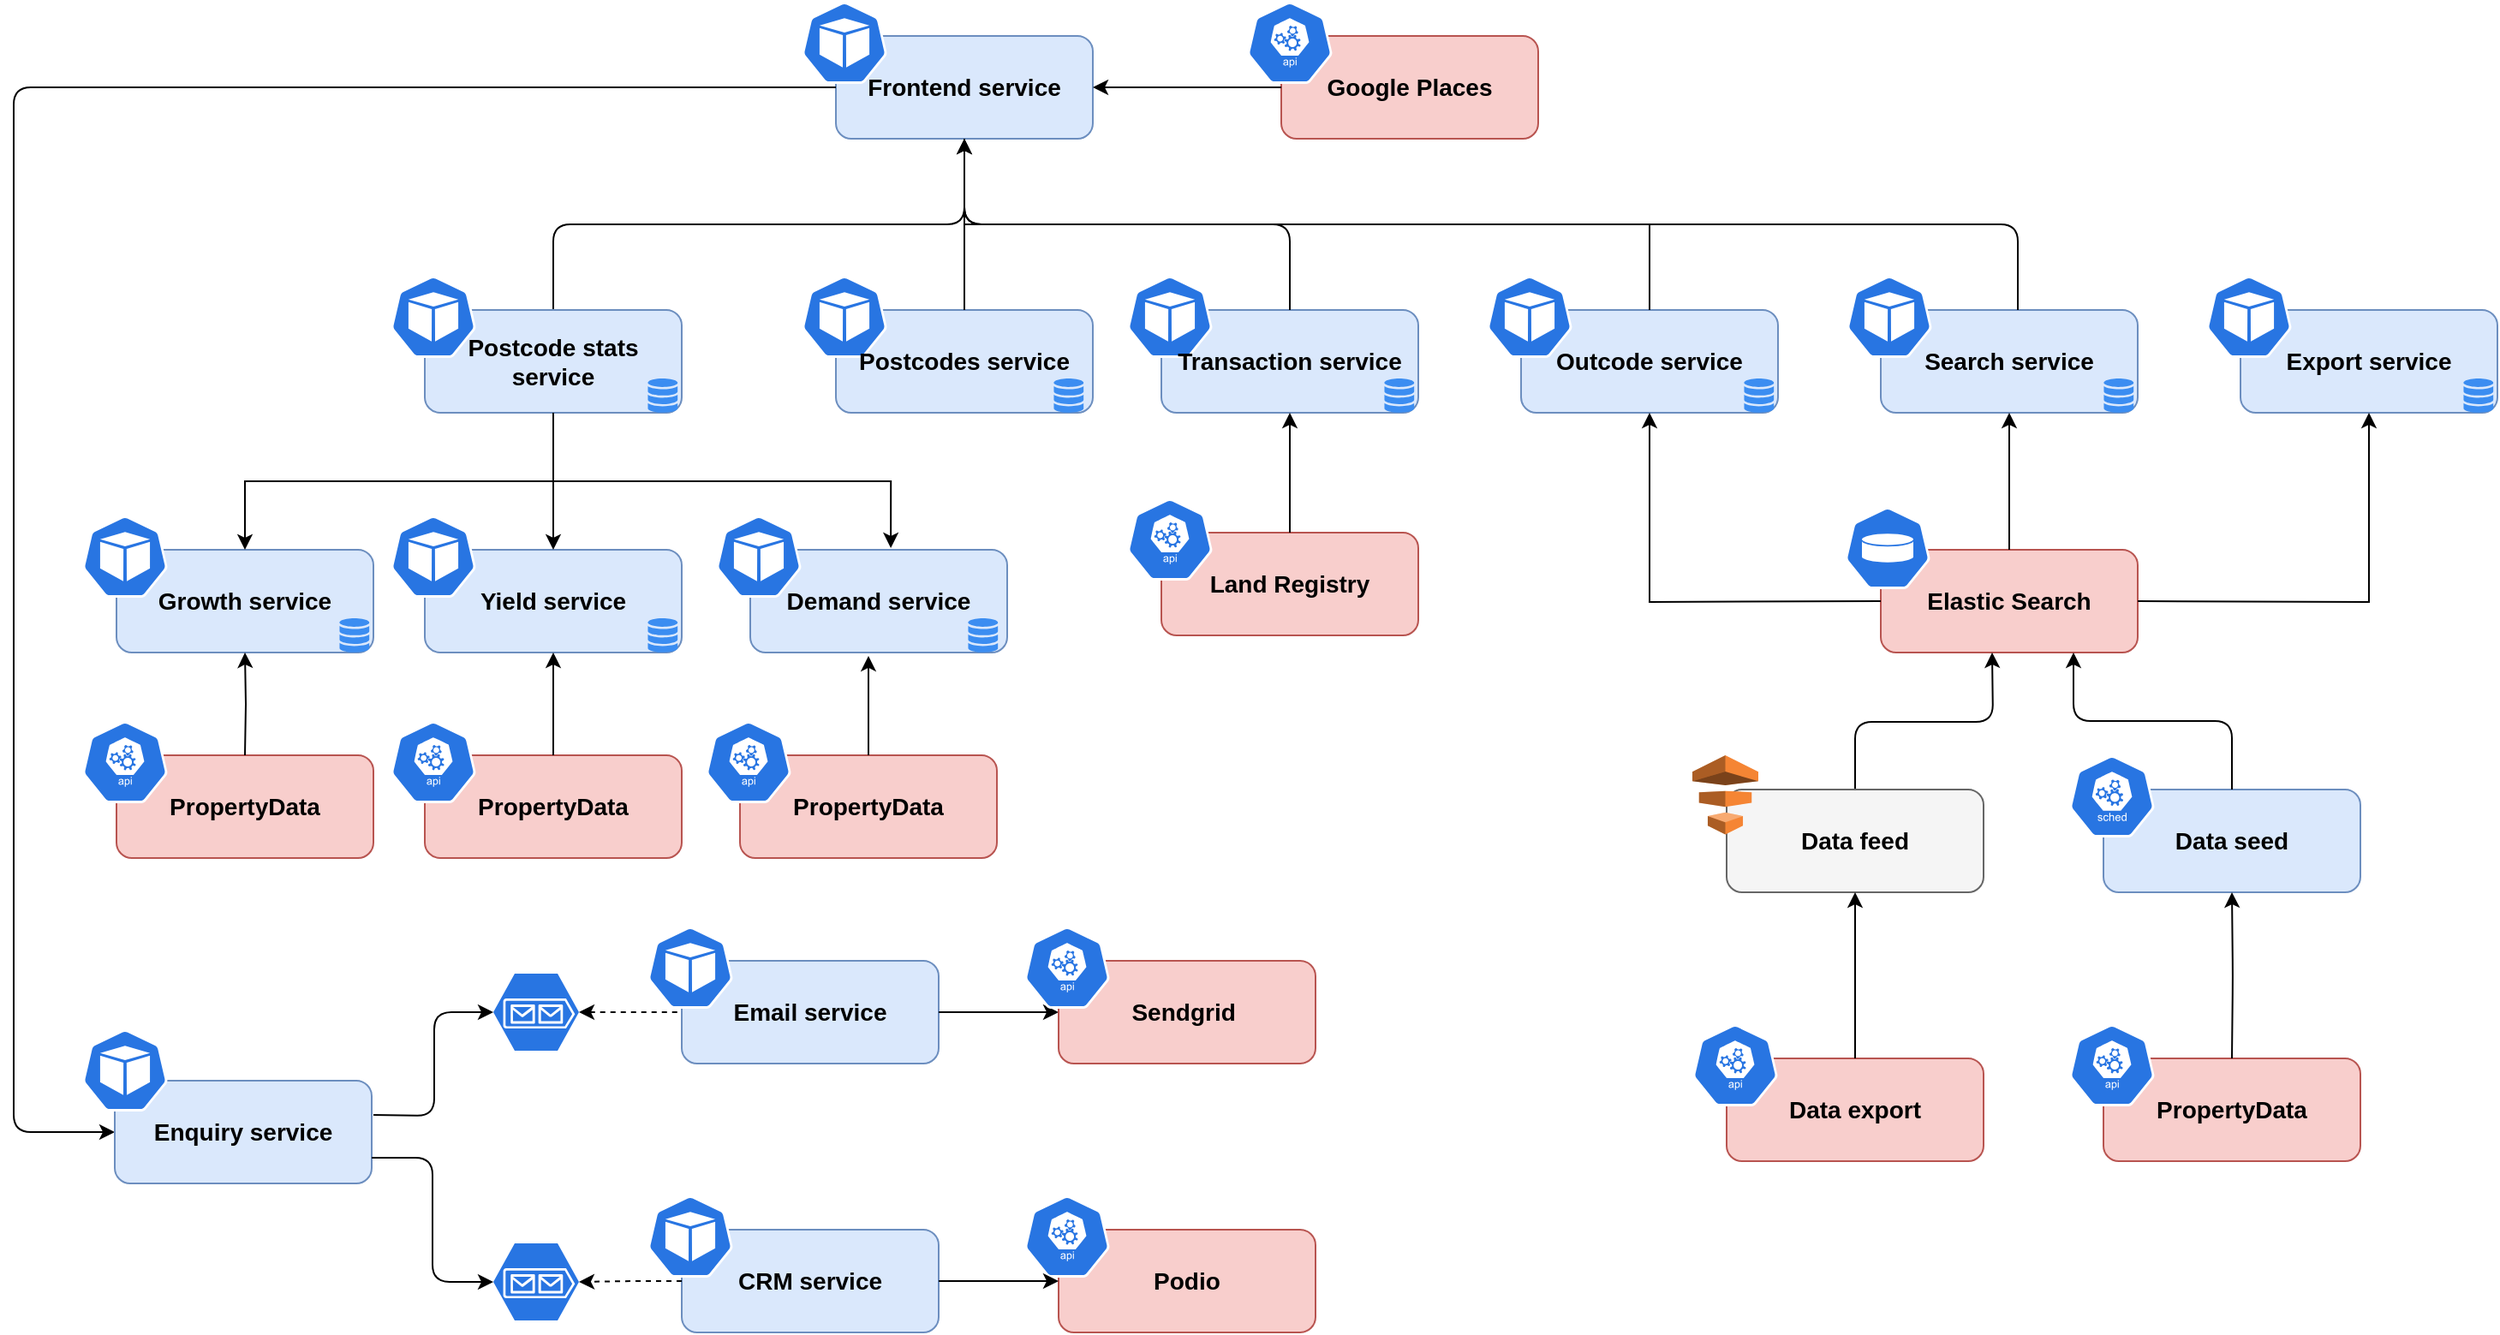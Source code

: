 <mxfile version="15.2.7" type="github" pages="3">
  <diagram id="yPxyJZ8AM_hMuL3Unpa9" name="current-architecture">
    <mxGraphModel dx="946" dy="621" grid="1" gridSize="10" guides="1" tooltips="1" connect="1" arrows="1" fold="1" page="1" pageScale="1" pageWidth="850" pageHeight="1100" math="0" shadow="0">
      <root>
        <mxCell id="0" />
        <mxCell id="1" parent="0" />
        <mxCell id="XmYnf2hd-i7tS0sABOMN-187" value="" style="group;rounded=1;" parent="1" vertex="1" connectable="0">
          <mxGeometry x="470" y="60" width="170" height="80" as="geometry" />
        </mxCell>
        <mxCell id="XmYnf2hd-i7tS0sABOMN-183" value="" style="whiteSpace=wrap;html=1;fillColor=#dae8fc;strokeColor=#6c8ebf;rounded=1;" parent="XmYnf2hd-i7tS0sABOMN-187" vertex="1">
          <mxGeometry x="20" y="20" width="150" height="60" as="geometry" />
        </mxCell>
        <mxCell id="XmYnf2hd-i7tS0sABOMN-181" value="" style="html=1;dashed=0;whitespace=wrap;fillColor=#2875E2;strokeColor=#ffffff;points=[[0.005,0.63,0],[0.1,0.2,0],[0.9,0.2,0],[0.5,0,0],[0.995,0.63,0],[0.72,0.99,0],[0.5,1,0],[0.28,0.99,0]];shape=mxgraph.kubernetes.icon;prIcon=pod;rounded=1;" parent="XmYnf2hd-i7tS0sABOMN-187" vertex="1">
          <mxGeometry width="50" height="48" as="geometry" />
        </mxCell>
        <mxCell id="XmYnf2hd-i7tS0sABOMN-186" value="&lt;div style=&quot;font-size: 14px;&quot;&gt;&lt;b style=&quot;font-size: 14px;&quot;&gt;Frontend service&lt;/b&gt;&lt;/div&gt;" style="text;html=1;strokeColor=none;fillColor=none;align=center;verticalAlign=middle;whiteSpace=wrap;fontSize=14;rounded=1;" parent="XmYnf2hd-i7tS0sABOMN-187" vertex="1">
          <mxGeometry x="25" y="30" width="140" height="40" as="geometry" />
        </mxCell>
        <mxCell id="XmYnf2hd-i7tS0sABOMN-188" value="" style="group;rounded=1;" parent="1" vertex="1" connectable="0">
          <mxGeometry x="870" y="220" width="170" height="80" as="geometry" />
        </mxCell>
        <mxCell id="XmYnf2hd-i7tS0sABOMN-189" value="" style="whiteSpace=wrap;html=1;fillColor=#dae8fc;strokeColor=#6c8ebf;rounded=1;" parent="XmYnf2hd-i7tS0sABOMN-188" vertex="1">
          <mxGeometry x="20" y="20" width="150" height="60" as="geometry" />
        </mxCell>
        <mxCell id="XmYnf2hd-i7tS0sABOMN-190" value="" style="html=1;dashed=0;whitespace=wrap;fillColor=#2875E2;strokeColor=#ffffff;points=[[0.005,0.63,0],[0.1,0.2,0],[0.9,0.2,0],[0.5,0,0],[0.995,0.63,0],[0.72,0.99,0],[0.5,1,0],[0.28,0.99,0]];shape=mxgraph.kubernetes.icon;prIcon=pod;rounded=1;" parent="XmYnf2hd-i7tS0sABOMN-188" vertex="1">
          <mxGeometry width="50" height="48" as="geometry" />
        </mxCell>
        <mxCell id="XmYnf2hd-i7tS0sABOMN-191" value="&lt;div style=&quot;font-size: 14px&quot;&gt;&lt;b style=&quot;font-size: 14px&quot;&gt;Outcode service&lt;/b&gt;&lt;/div&gt;" style="text;html=1;strokeColor=none;fillColor=none;align=center;verticalAlign=middle;whiteSpace=wrap;fontSize=14;rounded=1;" parent="XmYnf2hd-i7tS0sABOMN-188" vertex="1">
          <mxGeometry x="25" y="30" width="140" height="40" as="geometry" />
        </mxCell>
        <mxCell id="XmYnf2hd-i7tS0sABOMN-331" value="" style="html=1;aspect=fixed;strokeColor=none;shadow=0;align=center;verticalAlign=top;fillColor=#3B8DF1;shape=mxgraph.gcp2.cloud_monitoring;fontSize=14;fontColor=#000000;rounded=1;" parent="XmYnf2hd-i7tS0sABOMN-188" vertex="1">
          <mxGeometry x="150" y="60" width="18" height="20" as="geometry" />
        </mxCell>
        <mxCell id="XmYnf2hd-i7tS0sABOMN-192" value="" style="group;rounded=1;" parent="1" vertex="1" connectable="0">
          <mxGeometry x="420" y="360" width="170" height="80" as="geometry" />
        </mxCell>
        <mxCell id="XmYnf2hd-i7tS0sABOMN-193" value="" style="whiteSpace=wrap;html=1;fillColor=#dae8fc;strokeColor=#6c8ebf;rounded=1;" parent="XmYnf2hd-i7tS0sABOMN-192" vertex="1">
          <mxGeometry x="20" y="20" width="150" height="60" as="geometry" />
        </mxCell>
        <mxCell id="XmYnf2hd-i7tS0sABOMN-194" value="" style="html=1;dashed=0;whitespace=wrap;fillColor=#2875E2;strokeColor=#ffffff;points=[[0.005,0.63,0],[0.1,0.2,0],[0.9,0.2,0],[0.5,0,0],[0.995,0.63,0],[0.72,0.99,0],[0.5,1,0],[0.28,0.99,0]];shape=mxgraph.kubernetes.icon;prIcon=pod;rounded=1;" parent="XmYnf2hd-i7tS0sABOMN-192" vertex="1">
          <mxGeometry width="50" height="48" as="geometry" />
        </mxCell>
        <mxCell id="XmYnf2hd-i7tS0sABOMN-195" value="&lt;div style=&quot;font-size: 14px&quot;&gt;&lt;b style=&quot;font-size: 14px&quot;&gt;Demand service&lt;/b&gt;&lt;/div&gt;" style="text;html=1;strokeColor=none;fillColor=none;align=center;verticalAlign=middle;whiteSpace=wrap;fontSize=14;rounded=1;" parent="XmYnf2hd-i7tS0sABOMN-192" vertex="1">
          <mxGeometry x="25" y="30" width="140" height="40" as="geometry" />
        </mxCell>
        <mxCell id="XmYnf2hd-i7tS0sABOMN-327" value="" style="html=1;aspect=fixed;strokeColor=none;shadow=0;align=center;verticalAlign=top;fillColor=#3B8DF1;shape=mxgraph.gcp2.cloud_monitoring;fontSize=14;fontColor=#000000;rounded=1;" parent="XmYnf2hd-i7tS0sABOMN-192" vertex="1">
          <mxGeometry x="147" y="60" width="18" height="20" as="geometry" />
        </mxCell>
        <mxCell id="XmYnf2hd-i7tS0sABOMN-196" value="" style="group;rounded=1;" parent="1" vertex="1" connectable="0">
          <mxGeometry x="50" y="360" width="170" height="80" as="geometry" />
        </mxCell>
        <mxCell id="XmYnf2hd-i7tS0sABOMN-197" value="" style="whiteSpace=wrap;html=1;fillColor=#dae8fc;strokeColor=#6c8ebf;rounded=1;" parent="XmYnf2hd-i7tS0sABOMN-196" vertex="1">
          <mxGeometry x="20" y="20" width="150" height="60" as="geometry" />
        </mxCell>
        <mxCell id="XmYnf2hd-i7tS0sABOMN-198" value="" style="html=1;dashed=0;whitespace=wrap;fillColor=#2875E2;strokeColor=#ffffff;points=[[0.005,0.63,0],[0.1,0.2,0],[0.9,0.2,0],[0.5,0,0],[0.995,0.63,0],[0.72,0.99,0],[0.5,1,0],[0.28,0.99,0]];shape=mxgraph.kubernetes.icon;prIcon=pod;rounded=1;" parent="XmYnf2hd-i7tS0sABOMN-196" vertex="1">
          <mxGeometry width="50" height="48" as="geometry" />
        </mxCell>
        <mxCell id="XmYnf2hd-i7tS0sABOMN-199" value="&lt;div style=&quot;font-size: 14px&quot;&gt;&lt;b style=&quot;font-size: 14px&quot;&gt;Growth&lt;/b&gt;&lt;b&gt;&amp;nbsp;service&lt;/b&gt;&lt;/div&gt;" style="text;html=1;strokeColor=none;fillColor=none;align=center;verticalAlign=middle;whiteSpace=wrap;fontSize=14;rounded=1;" parent="XmYnf2hd-i7tS0sABOMN-196" vertex="1">
          <mxGeometry x="25" y="30" width="140" height="40" as="geometry" />
        </mxCell>
        <mxCell id="XmYnf2hd-i7tS0sABOMN-326" value="" style="html=1;aspect=fixed;strokeColor=none;shadow=0;align=center;verticalAlign=top;fillColor=#3B8DF1;shape=mxgraph.gcp2.cloud_monitoring;fontSize=14;fontColor=#000000;rounded=1;" parent="XmYnf2hd-i7tS0sABOMN-196" vertex="1">
          <mxGeometry x="150" y="60" width="18" height="20" as="geometry" />
        </mxCell>
        <mxCell id="XmYnf2hd-i7tS0sABOMN-200" value="" style="group;rounded=1;" parent="1" vertex="1" connectable="0">
          <mxGeometry x="660" y="220" width="170" height="80" as="geometry" />
        </mxCell>
        <mxCell id="XmYnf2hd-i7tS0sABOMN-201" value="" style="whiteSpace=wrap;html=1;fillColor=#dae8fc;strokeColor=#6c8ebf;rounded=1;" parent="XmYnf2hd-i7tS0sABOMN-200" vertex="1">
          <mxGeometry x="20" y="20" width="150" height="60" as="geometry" />
        </mxCell>
        <mxCell id="XmYnf2hd-i7tS0sABOMN-202" value="" style="html=1;dashed=0;whitespace=wrap;fillColor=#2875E2;strokeColor=#ffffff;points=[[0.005,0.63,0],[0.1,0.2,0],[0.9,0.2,0],[0.5,0,0],[0.995,0.63,0],[0.72,0.99,0],[0.5,1,0],[0.28,0.99,0]];shape=mxgraph.kubernetes.icon;prIcon=pod;rounded=1;" parent="XmYnf2hd-i7tS0sABOMN-200" vertex="1">
          <mxGeometry width="50" height="48" as="geometry" />
        </mxCell>
        <mxCell id="XmYnf2hd-i7tS0sABOMN-203" value="&lt;div style=&quot;font-size: 14px&quot;&gt;&lt;b style=&quot;font-size: 14px&quot;&gt;Transaction service&lt;/b&gt;&lt;/div&gt;" style="text;html=1;strokeColor=none;fillColor=none;align=center;verticalAlign=middle;whiteSpace=wrap;fontSize=14;rounded=1;" parent="XmYnf2hd-i7tS0sABOMN-200" vertex="1">
          <mxGeometry x="25" y="30" width="140" height="40" as="geometry" />
        </mxCell>
        <mxCell id="XmYnf2hd-i7tS0sABOMN-319" value="" style="html=1;aspect=fixed;strokeColor=none;shadow=0;align=center;verticalAlign=top;fillColor=#3B8DF1;shape=mxgraph.gcp2.cloud_monitoring;fontSize=14;fontColor=#000000;rounded=1;" parent="XmYnf2hd-i7tS0sABOMN-200" vertex="1">
          <mxGeometry x="150" y="60" width="18" height="20" as="geometry" />
        </mxCell>
        <mxCell id="XmYnf2hd-i7tS0sABOMN-212" value="" style="group;rounded=1;" parent="1" vertex="1" connectable="0">
          <mxGeometry x="470" y="220" width="190" height="80" as="geometry" />
        </mxCell>
        <mxCell id="XmYnf2hd-i7tS0sABOMN-213" value="" style="whiteSpace=wrap;html=1;fillColor=#dae8fc;strokeColor=#6c8ebf;rounded=1;" parent="XmYnf2hd-i7tS0sABOMN-212" vertex="1">
          <mxGeometry x="20" y="20" width="150" height="60" as="geometry" />
        </mxCell>
        <mxCell id="XmYnf2hd-i7tS0sABOMN-214" value="" style="html=1;dashed=0;whitespace=wrap;fillColor=#2875E2;strokeColor=#ffffff;points=[[0.005,0.63,0],[0.1,0.2,0],[0.9,0.2,0],[0.5,0,0],[0.995,0.63,0],[0.72,0.99,0],[0.5,1,0],[0.28,0.99,0]];shape=mxgraph.kubernetes.icon;prIcon=pod;rounded=1;" parent="XmYnf2hd-i7tS0sABOMN-212" vertex="1">
          <mxGeometry width="50" height="48" as="geometry" />
        </mxCell>
        <mxCell id="XmYnf2hd-i7tS0sABOMN-215" value="&lt;div style=&quot;font-size: 14px&quot;&gt;&lt;b style=&quot;font-size: 14px&quot;&gt;Postcodes service&lt;/b&gt;&lt;/div&gt;" style="text;html=1;strokeColor=none;fillColor=none;align=center;verticalAlign=middle;whiteSpace=wrap;fontSize=14;rounded=1;" parent="XmYnf2hd-i7tS0sABOMN-212" vertex="1">
          <mxGeometry x="25" y="30" width="140" height="40" as="geometry" />
        </mxCell>
        <mxCell id="XmYnf2hd-i7tS0sABOMN-251" value="" style="html=1;aspect=fixed;strokeColor=none;shadow=0;align=center;verticalAlign=top;fillColor=#3B8DF1;shape=mxgraph.gcp2.cloud_monitoring;fontSize=14;fontColor=#000000;rounded=1;" parent="XmYnf2hd-i7tS0sABOMN-212" vertex="1">
          <mxGeometry x="147" y="60" width="18" height="20" as="geometry" />
        </mxCell>
        <mxCell id="XmYnf2hd-i7tS0sABOMN-217" style="edgeStyle=orthogonalEdgeStyle;orthogonalLoop=1;jettySize=auto;html=1;entryX=0.5;entryY=0;entryDx=0;entryDy=0;fontSize=14;fontColor=#000000;horizontal=0;startArrow=classic;startFill=1;endArrow=none;endFill=0;" parent="1" target="g4TaCZSf8MzAFKEJAVQI-2" edge="1">
          <mxGeometry relative="1" as="geometry">
            <mxPoint x="565" y="140" as="sourcePoint" />
            <mxPoint x="190" y="240" as="targetPoint" />
            <Array as="points">
              <mxPoint x="565" y="190" />
              <mxPoint x="325" y="190" />
            </Array>
          </mxGeometry>
        </mxCell>
        <mxCell id="XmYnf2hd-i7tS0sABOMN-220" style="edgeStyle=orthogonalEdgeStyle;orthogonalLoop=1;jettySize=auto;html=1;exitX=0.5;exitY=1;exitDx=0;exitDy=0;entryX=0.5;entryY=0;entryDx=0;entryDy=0;fontSize=14;fontColor=#000000;endArrow=none;endFill=0;" parent="1" source="XmYnf2hd-i7tS0sABOMN-183" target="XmYnf2hd-i7tS0sABOMN-201" edge="1">
          <mxGeometry relative="1" as="geometry" />
        </mxCell>
        <mxCell id="XmYnf2hd-i7tS0sABOMN-230" value="" style="group;rounded=1;" parent="1" vertex="1" connectable="0">
          <mxGeometry x="429" y="500" width="195" height="80" as="geometry" />
        </mxCell>
        <mxCell id="g4TaCZSf8MzAFKEJAVQI-18" value="" style="group;rounded=1;" parent="XmYnf2hd-i7tS0sABOMN-230" vertex="1" connectable="0">
          <mxGeometry x="-15" y="-20" width="170" height="80" as="geometry" />
        </mxCell>
        <mxCell id="g4TaCZSf8MzAFKEJAVQI-19" value="" style="whiteSpace=wrap;html=1;fillColor=#f8cecc;strokeColor=#b85450;rounded=1;" parent="g4TaCZSf8MzAFKEJAVQI-18" vertex="1">
          <mxGeometry x="20" y="20" width="150" height="60" as="geometry" />
        </mxCell>
        <mxCell id="g4TaCZSf8MzAFKEJAVQI-20" value="&lt;div style=&quot;font-size: 14px&quot;&gt;&lt;b style=&quot;font-size: 14px&quot;&gt;PropertyData&lt;/b&gt;&lt;/div&gt;" style="text;html=1;strokeColor=none;fillColor=none;align=center;verticalAlign=middle;whiteSpace=wrap;fontSize=14;rounded=1;" parent="g4TaCZSf8MzAFKEJAVQI-18" vertex="1">
          <mxGeometry x="25" y="30" width="140" height="40" as="geometry" />
        </mxCell>
        <mxCell id="g4TaCZSf8MzAFKEJAVQI-21" value="" style="html=1;dashed=0;whitespace=wrap;fillColor=#2875E2;strokeColor=#ffffff;points=[[0.005,0.63,0],[0.1,0.2,0],[0.9,0.2,0],[0.5,0,0],[0.995,0.63,0],[0.72,0.99,0],[0.5,1,0],[0.28,0.99,0]];shape=mxgraph.kubernetes.icon;prIcon=api;fontSize=14;fontColor=#000000;rounded=1;" parent="g4TaCZSf8MzAFKEJAVQI-18" vertex="1">
          <mxGeometry width="50" height="48" as="geometry" />
        </mxCell>
        <mxCell id="XmYnf2hd-i7tS0sABOMN-235" style="edgeStyle=orthogonalEdgeStyle;orthogonalLoop=1;jettySize=auto;html=1;entryX=0;entryY=0.5;entryDx=0;entryDy=0;fontSize=14;fontColor=#000000;startArrow=none;startFill=0;strokeWidth=1;fillColor=#f8cecc;" parent="1" target="XmYnf2hd-i7tS0sABOMN-231" edge="1">
          <mxGeometry relative="1" as="geometry">
            <mxPoint x="490" y="110" as="sourcePoint" />
            <mxPoint x="120" y="550" as="targetPoint" />
            <Array as="points">
              <mxPoint x="10" y="110" />
              <mxPoint x="10" y="720" />
            </Array>
          </mxGeometry>
        </mxCell>
        <mxCell id="XmYnf2hd-i7tS0sABOMN-252" value="" style="group;rounded=1;" parent="1" vertex="1" connectable="0">
          <mxGeometry x="1080" y="220" width="170" height="80" as="geometry" />
        </mxCell>
        <mxCell id="XmYnf2hd-i7tS0sABOMN-253" value="" style="whiteSpace=wrap;html=1;fillColor=#dae8fc;strokeColor=#6c8ebf;rounded=1;" parent="XmYnf2hd-i7tS0sABOMN-252" vertex="1">
          <mxGeometry x="20" y="20" width="150" height="60" as="geometry" />
        </mxCell>
        <mxCell id="XmYnf2hd-i7tS0sABOMN-254" value="" style="html=1;dashed=0;whitespace=wrap;fillColor=#2875E2;strokeColor=#ffffff;points=[[0.005,0.63,0],[0.1,0.2,0],[0.9,0.2,0],[0.5,0,0],[0.995,0.63,0],[0.72,0.99,0],[0.5,1,0],[0.28,0.99,0]];shape=mxgraph.kubernetes.icon;prIcon=pod;rounded=1;" parent="XmYnf2hd-i7tS0sABOMN-252" vertex="1">
          <mxGeometry width="50" height="48" as="geometry" />
        </mxCell>
        <mxCell id="XmYnf2hd-i7tS0sABOMN-255" value="&lt;div style=&quot;font-size: 14px&quot;&gt;&lt;b style=&quot;font-size: 14px&quot;&gt;Search service&lt;/b&gt;&lt;/div&gt;" style="text;html=1;strokeColor=none;fillColor=none;align=center;verticalAlign=middle;whiteSpace=wrap;fontSize=14;rounded=1;" parent="XmYnf2hd-i7tS0sABOMN-252" vertex="1">
          <mxGeometry x="25" y="30" width="140" height="40" as="geometry" />
        </mxCell>
        <mxCell id="XmYnf2hd-i7tS0sABOMN-332" value="" style="html=1;aspect=fixed;strokeColor=none;shadow=0;align=center;verticalAlign=top;fillColor=#3B8DF1;shape=mxgraph.gcp2.cloud_monitoring;fontSize=14;fontColor=#000000;rounded=1;" parent="XmYnf2hd-i7tS0sABOMN-252" vertex="1">
          <mxGeometry x="150" y="60" width="18" height="20" as="geometry" />
        </mxCell>
        <mxCell id="XmYnf2hd-i7tS0sABOMN-256" style="edgeStyle=orthogonalEdgeStyle;orthogonalLoop=1;jettySize=auto;html=1;entryX=0.5;entryY=0;entryDx=0;entryDy=0;fontSize=14;fontColor=#000000;endArrow=none;endFill=0;" parent="1" edge="1">
          <mxGeometry relative="1" as="geometry">
            <mxPoint x="565" y="140" as="sourcePoint" />
            <mxPoint x="1180" y="240" as="targetPoint" />
            <Array as="points">
              <mxPoint x="565" y="150" />
              <mxPoint x="565" y="190" />
              <mxPoint x="1180" y="190" />
            </Array>
          </mxGeometry>
        </mxCell>
        <mxCell id="XmYnf2hd-i7tS0sABOMN-274" value="" style="group;rounded=1;" parent="1" vertex="1" connectable="0">
          <mxGeometry x="730" y="60" width="170" height="80" as="geometry" />
        </mxCell>
        <mxCell id="XmYnf2hd-i7tS0sABOMN-275" value="" style="whiteSpace=wrap;html=1;fillColor=#f8cecc;strokeColor=#b85450;rounded=1;" parent="XmYnf2hd-i7tS0sABOMN-274" vertex="1">
          <mxGeometry x="20" y="20" width="150" height="60" as="geometry" />
        </mxCell>
        <mxCell id="XmYnf2hd-i7tS0sABOMN-276" value="&lt;div style=&quot;font-size: 14px&quot;&gt;&lt;b style=&quot;font-size: 14px&quot;&gt;Google Places&lt;/b&gt;&lt;/div&gt;" style="text;html=1;strokeColor=none;fillColor=none;align=center;verticalAlign=middle;whiteSpace=wrap;fontSize=14;rounded=1;" parent="XmYnf2hd-i7tS0sABOMN-274" vertex="1">
          <mxGeometry x="25" y="30" width="140" height="40" as="geometry" />
        </mxCell>
        <mxCell id="XmYnf2hd-i7tS0sABOMN-277" value="" style="html=1;dashed=0;whitespace=wrap;fillColor=#2875E2;strokeColor=#ffffff;points=[[0.005,0.63,0],[0.1,0.2,0],[0.9,0.2,0],[0.5,0,0],[0.995,0.63,0],[0.72,0.99,0],[0.5,1,0],[0.28,0.99,0]];shape=mxgraph.kubernetes.icon;prIcon=api;fontSize=14;fontColor=#000000;rounded=1;" parent="XmYnf2hd-i7tS0sABOMN-274" vertex="1">
          <mxGeometry width="50" height="48" as="geometry" />
        </mxCell>
        <mxCell id="XmYnf2hd-i7tS0sABOMN-279" style="edgeStyle=orthogonalEdgeStyle;orthogonalLoop=1;jettySize=auto;html=1;exitX=1;exitY=0.5;exitDx=0;exitDy=0;entryX=0;entryY=0.5;entryDx=0;entryDy=0;fontSize=14;fontColor=#000000;startArrow=classic;startFill=1;endArrow=none;endFill=0;" parent="1" source="XmYnf2hd-i7tS0sABOMN-183" target="XmYnf2hd-i7tS0sABOMN-275" edge="1">
          <mxGeometry relative="1" as="geometry" />
        </mxCell>
        <mxCell id="XmYnf2hd-i7tS0sABOMN-282" value="" style="group;rounded=1;" parent="1" vertex="1" connectable="0">
          <mxGeometry x="230" y="360" width="170" height="80" as="geometry" />
        </mxCell>
        <mxCell id="XmYnf2hd-i7tS0sABOMN-283" value="" style="whiteSpace=wrap;html=1;fillColor=#dae8fc;strokeColor=#6c8ebf;rounded=1;" parent="XmYnf2hd-i7tS0sABOMN-282" vertex="1">
          <mxGeometry x="20" y="20" width="150" height="60" as="geometry" />
        </mxCell>
        <mxCell id="XmYnf2hd-i7tS0sABOMN-284" value="" style="html=1;dashed=0;whitespace=wrap;fillColor=#2875E2;strokeColor=#ffffff;points=[[0.005,0.63,0],[0.1,0.2,0],[0.9,0.2,0],[0.5,0,0],[0.995,0.63,0],[0.72,0.99,0],[0.5,1,0],[0.28,0.99,0]];shape=mxgraph.kubernetes.icon;prIcon=pod;rounded=1;" parent="XmYnf2hd-i7tS0sABOMN-282" vertex="1">
          <mxGeometry width="50" height="48" as="geometry" />
        </mxCell>
        <mxCell id="XmYnf2hd-i7tS0sABOMN-285" value="&lt;div style=&quot;font-size: 14px&quot;&gt;&lt;b style=&quot;font-size: 14px&quot;&gt;Yield service&lt;/b&gt;&lt;/div&gt;" style="text;html=1;strokeColor=none;fillColor=none;align=center;verticalAlign=middle;whiteSpace=wrap;fontSize=14;rounded=1;" parent="XmYnf2hd-i7tS0sABOMN-282" vertex="1">
          <mxGeometry x="25" y="30" width="140" height="40" as="geometry" />
        </mxCell>
        <mxCell id="XmYnf2hd-i7tS0sABOMN-328" value="" style="html=1;aspect=fixed;strokeColor=none;shadow=0;align=center;verticalAlign=top;fillColor=#3B8DF1;shape=mxgraph.gcp2.cloud_monitoring;fontSize=14;fontColor=#000000;rounded=1;" parent="XmYnf2hd-i7tS0sABOMN-282" vertex="1">
          <mxGeometry x="150" y="60" width="18" height="20" as="geometry" />
        </mxCell>
        <mxCell id="XmYnf2hd-i7tS0sABOMN-288" value="" style="group;rounded=1;" parent="1" vertex="1" connectable="0">
          <mxGeometry x="50" y="480" width="170" height="80" as="geometry" />
        </mxCell>
        <mxCell id="XmYnf2hd-i7tS0sABOMN-289" value="" style="whiteSpace=wrap;html=1;fillColor=#f8cecc;strokeColor=#b85450;rounded=1;" parent="XmYnf2hd-i7tS0sABOMN-288" vertex="1">
          <mxGeometry x="20" y="20" width="150" height="60" as="geometry" />
        </mxCell>
        <mxCell id="XmYnf2hd-i7tS0sABOMN-290" value="&lt;div style=&quot;font-size: 14px&quot;&gt;&lt;b style=&quot;font-size: 14px&quot;&gt;PropertyData&lt;/b&gt;&lt;/div&gt;" style="text;html=1;strokeColor=none;fillColor=none;align=center;verticalAlign=middle;whiteSpace=wrap;fontSize=14;rounded=1;" parent="XmYnf2hd-i7tS0sABOMN-288" vertex="1">
          <mxGeometry x="25" y="30" width="140" height="40" as="geometry" />
        </mxCell>
        <mxCell id="XmYnf2hd-i7tS0sABOMN-291" value="" style="html=1;dashed=0;whitespace=wrap;fillColor=#2875E2;strokeColor=#ffffff;points=[[0.005,0.63,0],[0.1,0.2,0],[0.9,0.2,0],[0.5,0,0],[0.995,0.63,0],[0.72,0.99,0],[0.5,1,0],[0.28,0.99,0]];shape=mxgraph.kubernetes.icon;prIcon=api;fontSize=14;fontColor=#000000;rounded=1;" parent="XmYnf2hd-i7tS0sABOMN-288" vertex="1">
          <mxGeometry width="50" height="48" as="geometry" />
        </mxCell>
        <mxCell id="XmYnf2hd-i7tS0sABOMN-305" value="" style="group;rounded=1;" parent="1" vertex="1" connectable="0">
          <mxGeometry x="660" y="350" width="170" height="80" as="geometry" />
        </mxCell>
        <mxCell id="XmYnf2hd-i7tS0sABOMN-306" value="" style="whiteSpace=wrap;html=1;fillColor=#f8cecc;strokeColor=#b85450;rounded=1;" parent="XmYnf2hd-i7tS0sABOMN-305" vertex="1">
          <mxGeometry x="20" y="20" width="150" height="60" as="geometry" />
        </mxCell>
        <mxCell id="XmYnf2hd-i7tS0sABOMN-307" value="&lt;div style=&quot;font-size: 14px&quot;&gt;&lt;b style=&quot;font-size: 14px&quot;&gt;Land Registry&lt;/b&gt;&lt;/div&gt;" style="text;html=1;strokeColor=none;fillColor=none;align=center;verticalAlign=middle;whiteSpace=wrap;fontSize=14;rounded=1;" parent="XmYnf2hd-i7tS0sABOMN-305" vertex="1">
          <mxGeometry x="25" y="30" width="140" height="40" as="geometry" />
        </mxCell>
        <mxCell id="XmYnf2hd-i7tS0sABOMN-308" value="" style="html=1;dashed=0;whitespace=wrap;fillColor=#2875E2;strokeColor=#ffffff;points=[[0.005,0.63,0],[0.1,0.2,0],[0.9,0.2,0],[0.5,0,0],[0.995,0.63,0],[0.72,0.99,0],[0.5,1,0],[0.28,0.99,0]];shape=mxgraph.kubernetes.icon;prIcon=api;fontSize=14;fontColor=#000000;rounded=1;" parent="XmYnf2hd-i7tS0sABOMN-305" vertex="1">
          <mxGeometry width="50" height="48" as="geometry" />
        </mxCell>
        <mxCell id="XmYnf2hd-i7tS0sABOMN-314" value="" style="group;rounded=1;" parent="1" vertex="1" connectable="0">
          <mxGeometry x="1080" y="360" width="170" height="80" as="geometry" />
        </mxCell>
        <mxCell id="XmYnf2hd-i7tS0sABOMN-315" value="" style="whiteSpace=wrap;html=1;fillColor=#f8cecc;strokeColor=#b85450;rounded=1;" parent="XmYnf2hd-i7tS0sABOMN-314" vertex="1">
          <mxGeometry x="20" y="20" width="150" height="60" as="geometry" />
        </mxCell>
        <mxCell id="XmYnf2hd-i7tS0sABOMN-316" value="&lt;div style=&quot;font-size: 14px&quot;&gt;&lt;b style=&quot;font-size: 14px&quot;&gt;Elastic Search&lt;/b&gt;&lt;/div&gt;" style="text;html=1;strokeColor=none;fillColor=none;align=center;verticalAlign=middle;whiteSpace=wrap;fontSize=14;rounded=1;" parent="XmYnf2hd-i7tS0sABOMN-314" vertex="1">
          <mxGeometry x="25" y="30" width="140" height="40" as="geometry" />
        </mxCell>
        <mxCell id="XmYnf2hd-i7tS0sABOMN-247" value="" style="html=1;dashed=0;whitespace=wrap;fillColor=#2875E2;strokeColor=#ffffff;points=[[0.005,0.63,0],[0.1,0.2,0],[0.9,0.2,0],[0.5,0,0],[0.995,0.63,0],[0.72,0.99,0],[0.5,1,0],[0.28,0.99,0]];shape=mxgraph.kubernetes.icon;prIcon=pv;fontSize=14;fontColor=#000000;rounded=1;" parent="XmYnf2hd-i7tS0sABOMN-314" vertex="1">
          <mxGeometry x="-1" y="-5" width="50" height="48" as="geometry" />
        </mxCell>
        <mxCell id="XmYnf2hd-i7tS0sABOMN-347" value="" style="group;rounded=1;" parent="1" vertex="1" connectable="0">
          <mxGeometry x="1290" y="220" width="170" height="80" as="geometry" />
        </mxCell>
        <mxCell id="XmYnf2hd-i7tS0sABOMN-348" value="" style="whiteSpace=wrap;html=1;fillColor=#dae8fc;strokeColor=#6c8ebf;rounded=1;" parent="XmYnf2hd-i7tS0sABOMN-347" vertex="1">
          <mxGeometry x="20" y="20" width="150" height="60" as="geometry" />
        </mxCell>
        <mxCell id="XmYnf2hd-i7tS0sABOMN-349" value="" style="html=1;dashed=0;whitespace=wrap;fillColor=#2875E2;strokeColor=#ffffff;points=[[0.005,0.63,0],[0.1,0.2,0],[0.9,0.2,0],[0.5,0,0],[0.995,0.63,0],[0.72,0.99,0],[0.5,1,0],[0.28,0.99,0]];shape=mxgraph.kubernetes.icon;prIcon=pod;rounded=1;" parent="XmYnf2hd-i7tS0sABOMN-347" vertex="1">
          <mxGeometry width="50" height="48" as="geometry" />
        </mxCell>
        <mxCell id="XmYnf2hd-i7tS0sABOMN-350" value="&lt;div style=&quot;font-size: 14px&quot;&gt;&lt;b style=&quot;font-size: 14px&quot;&gt;Export service&lt;/b&gt;&lt;/div&gt;" style="text;html=1;strokeColor=none;fillColor=none;align=center;verticalAlign=middle;whiteSpace=wrap;fontSize=14;rounded=1;" parent="XmYnf2hd-i7tS0sABOMN-347" vertex="1">
          <mxGeometry x="25" y="30" width="140" height="40" as="geometry" />
        </mxCell>
        <mxCell id="XmYnf2hd-i7tS0sABOMN-351" value="" style="html=1;aspect=fixed;strokeColor=none;shadow=0;align=center;verticalAlign=top;fillColor=#3B8DF1;shape=mxgraph.gcp2.cloud_monitoring;fontSize=14;fontColor=#000000;rounded=1;" parent="XmYnf2hd-i7tS0sABOMN-347" vertex="1">
          <mxGeometry x="150" y="60" width="18" height="20" as="geometry" />
        </mxCell>
        <mxCell id="XmYnf2hd-i7tS0sABOMN-354" value="" style="edgeStyle=orthogonalEdgeStyle;orthogonalLoop=1;jettySize=auto;html=1;fontSize=21;fontColor=#000000;startArrow=none;startFill=0;endArrow=classic;endFill=1;strokeColor=#000000;strokeWidth=1;exitX=0.5;exitY=0;exitDx=0;exitDy=0;" parent="1" source="XmYnf2hd-i7tS0sABOMN-357" edge="1">
          <mxGeometry relative="1" as="geometry">
            <mxPoint x="1165.059" y="510" as="sourcePoint" />
            <mxPoint x="1165" y="440" as="targetPoint" />
          </mxGeometry>
        </mxCell>
        <mxCell id="XmYnf2hd-i7tS0sABOMN-356" value="" style="group;rounded=1;" parent="1" vertex="1" connectable="0">
          <mxGeometry x="990" y="500" width="170" height="80" as="geometry" />
        </mxCell>
        <mxCell id="XmYnf2hd-i7tS0sABOMN-357" value="" style="whiteSpace=wrap;html=1;fillColor=#f5f5f5;strokeColor=#666666;fontColor=#333333;rounded=1;" parent="XmYnf2hd-i7tS0sABOMN-356" vertex="1">
          <mxGeometry x="20" y="20" width="150" height="60" as="geometry" />
        </mxCell>
        <mxCell id="XmYnf2hd-i7tS0sABOMN-358" value="&lt;div style=&quot;font-size: 14px&quot;&gt;&lt;b style=&quot;font-size: 14px&quot;&gt;Data feed&lt;/b&gt;&lt;/div&gt;" style="text;html=1;strokeColor=none;fillColor=none;align=center;verticalAlign=middle;whiteSpace=wrap;fontSize=14;rounded=1;" parent="XmYnf2hd-i7tS0sABOMN-356" vertex="1">
          <mxGeometry x="25" y="30" width="140" height="40" as="geometry" />
        </mxCell>
        <mxCell id="XmYnf2hd-i7tS0sABOMN-361" value="" style="outlineConnect=0;dashed=0;verticalLabelPosition=bottom;verticalAlign=top;align=center;html=1;shape=mxgraph.aws3.data_pipeline;fillColor=#F58534;gradientColor=none;fontSize=21;fontColor=#000000;rounded=1;" parent="XmYnf2hd-i7tS0sABOMN-356" vertex="1">
          <mxGeometry width="38.5" height="46.2" as="geometry" />
        </mxCell>
        <mxCell id="XmYnf2hd-i7tS0sABOMN-363" value="" style="group;rounded=1;" parent="1" vertex="1" connectable="0">
          <mxGeometry x="1210" y="500" width="170" height="80" as="geometry" />
        </mxCell>
        <mxCell id="XmYnf2hd-i7tS0sABOMN-364" value="" style="whiteSpace=wrap;html=1;fillColor=#dae8fc;strokeColor=#6c8ebf;rounded=1;" parent="XmYnf2hd-i7tS0sABOMN-363" vertex="1">
          <mxGeometry x="20" y="20" width="150" height="60" as="geometry" />
        </mxCell>
        <mxCell id="XmYnf2hd-i7tS0sABOMN-366" value="&lt;div style=&quot;font-size: 14px&quot;&gt;&lt;b&gt;Data seed&lt;/b&gt;&lt;/div&gt;" style="text;html=1;strokeColor=none;fillColor=none;align=center;verticalAlign=middle;whiteSpace=wrap;fontSize=14;rounded=1;" parent="XmYnf2hd-i7tS0sABOMN-363" vertex="1">
          <mxGeometry x="25" y="30" width="140" height="40" as="geometry" />
        </mxCell>
        <mxCell id="XmYnf2hd-i7tS0sABOMN-360" value="" style="html=1;dashed=0;whitespace=wrap;fillColor=#2875E2;strokeColor=#ffffff;points=[[0.005,0.63,0],[0.1,0.2,0],[0.9,0.2,0],[0.5,0,0],[0.995,0.63,0],[0.72,0.99,0],[0.5,1,0],[0.28,0.99,0]];shape=mxgraph.kubernetes.icon;prIcon=sched;fontSize=21;fontColor=#000000;rounded=1;" parent="XmYnf2hd-i7tS0sABOMN-363" vertex="1">
          <mxGeometry width="50" height="48" as="geometry" />
        </mxCell>
        <mxCell id="XmYnf2hd-i7tS0sABOMN-367" style="edgeStyle=orthogonalEdgeStyle;orthogonalLoop=1;jettySize=auto;html=1;exitX=0.75;exitY=1;exitDx=0;exitDy=0;entryX=0.5;entryY=0;entryDx=0;entryDy=0;fontSize=21;fontColor=#000000;startArrow=classic;startFill=1;endArrow=none;endFill=0;strokeColor=#000000;strokeWidth=1;" parent="1" source="XmYnf2hd-i7tS0sABOMN-315" target="XmYnf2hd-i7tS0sABOMN-364" edge="1">
          <mxGeometry relative="1" as="geometry" />
        </mxCell>
        <mxCell id="XmYnf2hd-i7tS0sABOMN-368" value="" style="group;rounded=1;" parent="1" vertex="1" connectable="0">
          <mxGeometry x="1210" y="657" width="170" height="80" as="geometry" />
        </mxCell>
        <mxCell id="XmYnf2hd-i7tS0sABOMN-369" value="" style="whiteSpace=wrap;html=1;fillColor=#f8cecc;strokeColor=#b85450;rounded=1;" parent="XmYnf2hd-i7tS0sABOMN-368" vertex="1">
          <mxGeometry x="20" y="20" width="150" height="60" as="geometry" />
        </mxCell>
        <mxCell id="XmYnf2hd-i7tS0sABOMN-370" value="&lt;div style=&quot;font-size: 14px&quot;&gt;&lt;b&gt;PropertyData&lt;/b&gt;&lt;/div&gt;" style="text;html=1;strokeColor=none;fillColor=none;align=center;verticalAlign=middle;whiteSpace=wrap;fontSize=14;rounded=1;" parent="XmYnf2hd-i7tS0sABOMN-368" vertex="1">
          <mxGeometry x="25" y="30" width="140" height="40" as="geometry" />
        </mxCell>
        <mxCell id="XmYnf2hd-i7tS0sABOMN-371" value="" style="html=1;dashed=0;whitespace=wrap;fillColor=#2875E2;strokeColor=#ffffff;points=[[0.005,0.63,0],[0.1,0.2,0],[0.9,0.2,0],[0.5,0,0],[0.995,0.63,0],[0.72,0.99,0],[0.5,1,0],[0.28,0.99,0]];shape=mxgraph.kubernetes.icon;prIcon=api;fontSize=14;fontColor=#000000;rounded=1;" parent="XmYnf2hd-i7tS0sABOMN-368" vertex="1">
          <mxGeometry width="50" height="48" as="geometry" />
        </mxCell>
        <mxCell id="XmYnf2hd-i7tS0sABOMN-372" value="" style="edgeStyle=orthogonalEdgeStyle;orthogonalLoop=1;jettySize=auto;html=1;fontSize=21;fontColor=#000000;startArrow=classic;startFill=1;endArrow=none;endFill=0;strokeColor=#000000;strokeWidth=1;entryX=0.5;entryY=0;entryDx=0;entryDy=0;" parent="1" target="XmYnf2hd-i7tS0sABOMN-369" edge="1">
          <mxGeometry relative="1" as="geometry">
            <mxPoint x="1305" y="580" as="sourcePoint" />
            <mxPoint x="1305" y="670" as="targetPoint" />
          </mxGeometry>
        </mxCell>
        <mxCell id="XmYnf2hd-i7tS0sABOMN-373" value="" style="group;rounded=1;" parent="1" vertex="1" connectable="0">
          <mxGeometry x="990" y="657" width="170" height="80" as="geometry" />
        </mxCell>
        <mxCell id="XmYnf2hd-i7tS0sABOMN-374" value="" style="whiteSpace=wrap;html=1;fillColor=#f8cecc;strokeColor=#b85450;rounded=1;" parent="XmYnf2hd-i7tS0sABOMN-373" vertex="1">
          <mxGeometry x="20" y="20" width="150" height="60" as="geometry" />
        </mxCell>
        <mxCell id="XmYnf2hd-i7tS0sABOMN-375" value="&lt;div style=&quot;font-size: 14px&quot;&gt;&lt;b style=&quot;font-size: 14px&quot;&gt;Data export&lt;/b&gt;&lt;/div&gt;" style="text;html=1;strokeColor=none;fillColor=none;align=center;verticalAlign=middle;whiteSpace=wrap;fontSize=14;rounded=1;" parent="XmYnf2hd-i7tS0sABOMN-373" vertex="1">
          <mxGeometry x="25" y="30" width="140" height="40" as="geometry" />
        </mxCell>
        <mxCell id="XmYnf2hd-i7tS0sABOMN-376" value="" style="html=1;dashed=0;whitespace=wrap;fillColor=#2875E2;strokeColor=#ffffff;points=[[0.005,0.63,0],[0.1,0.2,0],[0.9,0.2,0],[0.5,0,0],[0.995,0.63,0],[0.72,0.99,0],[0.5,1,0],[0.28,0.99,0]];shape=mxgraph.kubernetes.icon;prIcon=api;fontSize=14;fontColor=#000000;rounded=1;" parent="XmYnf2hd-i7tS0sABOMN-373" vertex="1">
          <mxGeometry width="50" height="48" as="geometry" />
        </mxCell>
        <mxCell id="cg-Igqc4C9Bn1dga1ePL-1" value="" style="edgeStyle=orthogonalEdgeStyle;rounded=0;orthogonalLoop=1;jettySize=auto;html=1;fontSize=21;fontColor=#000000;startArrow=none;startFill=0;endArrow=classic;endFill=1;strokeColor=#000000;strokeWidth=1;exitX=0.5;exitY=0;exitDx=0;exitDy=0;" parent="1" source="XmYnf2hd-i7tS0sABOMN-374" edge="1">
          <mxGeometry relative="1" as="geometry">
            <mxPoint x="1085" y="670" as="sourcePoint" />
            <mxPoint x="1085" y="580" as="targetPoint" />
          </mxGeometry>
        </mxCell>
        <mxCell id="g4TaCZSf8MzAFKEJAVQI-1" value="" style="group;rounded=1;" parent="1" vertex="1" connectable="0">
          <mxGeometry x="230" y="220" width="180" height="80" as="geometry" />
        </mxCell>
        <mxCell id="g4TaCZSf8MzAFKEJAVQI-2" value="" style="whiteSpace=wrap;html=1;fillColor=#dae8fc;strokeColor=#6c8ebf;rounded=1;" parent="g4TaCZSf8MzAFKEJAVQI-1" vertex="1">
          <mxGeometry x="20" y="20" width="150" height="60" as="geometry" />
        </mxCell>
        <mxCell id="g4TaCZSf8MzAFKEJAVQI-3" value="" style="html=1;dashed=0;whitespace=wrap;fillColor=#2875E2;strokeColor=#ffffff;points=[[0.005,0.63,0],[0.1,0.2,0],[0.9,0.2,0],[0.5,0,0],[0.995,0.63,0],[0.72,0.99,0],[0.5,1,0],[0.28,0.99,0]];shape=mxgraph.kubernetes.icon;prIcon=pod;rounded=1;" parent="g4TaCZSf8MzAFKEJAVQI-1" vertex="1">
          <mxGeometry width="50" height="48" as="geometry" />
        </mxCell>
        <mxCell id="g4TaCZSf8MzAFKEJAVQI-4" value="&lt;div style=&quot;font-size: 14px&quot;&gt;&lt;b style=&quot;font-size: 14px&quot;&gt;Postcode stats service&lt;/b&gt;&lt;/div&gt;" style="text;html=1;strokeColor=none;fillColor=none;align=center;verticalAlign=middle;whiteSpace=wrap;fontSize=14;rounded=1;" parent="g4TaCZSf8MzAFKEJAVQI-1" vertex="1">
          <mxGeometry x="25" y="30" width="140" height="40" as="geometry" />
        </mxCell>
        <mxCell id="g4TaCZSf8MzAFKEJAVQI-5" value="" style="html=1;aspect=fixed;strokeColor=none;shadow=0;align=center;verticalAlign=top;fillColor=#3B8DF1;shape=mxgraph.gcp2.cloud_monitoring;fontSize=14;fontColor=#000000;rounded=1;" parent="g4TaCZSf8MzAFKEJAVQI-1" vertex="1">
          <mxGeometry x="150" y="60" width="18" height="20" as="geometry" />
        </mxCell>
        <mxCell id="g4TaCZSf8MzAFKEJAVQI-25" value="" style="shape=image;html=1;verticalAlign=top;verticalLabelPosition=bottom;labelBackgroundColor=#ffffff;imageAspect=0;aspect=fixed;image=https://cdn4.iconfinder.com/data/icons/logos-brands-5/24/graphql-128.png;" parent="g4TaCZSf8MzAFKEJAVQI-1" vertex="1">
          <mxGeometry x="150" y="19" width="24" height="24" as="geometry" />
        </mxCell>
        <mxCell id="g4TaCZSf8MzAFKEJAVQI-6" style="edgeStyle=orthogonalEdgeStyle;rounded=0;orthogonalLoop=1;jettySize=auto;html=1;exitX=0.5;exitY=1;exitDx=0;exitDy=0;entryX=0.5;entryY=0;entryDx=0;entryDy=0;startArrow=none;startFill=0;strokeColor=#000000;strokeWidth=1;" parent="1" source="g4TaCZSf8MzAFKEJAVQI-2" target="XmYnf2hd-i7tS0sABOMN-197" edge="1">
          <mxGeometry relative="1" as="geometry" />
        </mxCell>
        <mxCell id="g4TaCZSf8MzAFKEJAVQI-8" style="edgeStyle=orthogonalEdgeStyle;rounded=0;orthogonalLoop=1;jettySize=auto;html=1;exitX=0.5;exitY=1;exitDx=0;exitDy=0;entryX=0.547;entryY=-0.017;entryDx=0;entryDy=0;entryPerimeter=0;startArrow=none;startFill=0;strokeColor=#000000;strokeWidth=1;" parent="1" source="g4TaCZSf8MzAFKEJAVQI-2" target="XmYnf2hd-i7tS0sABOMN-193" edge="1">
          <mxGeometry relative="1" as="geometry" />
        </mxCell>
        <mxCell id="g4TaCZSf8MzAFKEJAVQI-9" style="edgeStyle=orthogonalEdgeStyle;rounded=0;orthogonalLoop=1;jettySize=auto;html=1;exitX=0.5;exitY=1;exitDx=0;exitDy=0;entryX=0.5;entryY=0;entryDx=0;entryDy=0;startArrow=none;startFill=0;strokeColor=#000000;strokeWidth=1;" parent="1" source="g4TaCZSf8MzAFKEJAVQI-2" target="XmYnf2hd-i7tS0sABOMN-283" edge="1">
          <mxGeometry relative="1" as="geometry" />
        </mxCell>
        <mxCell id="g4TaCZSf8MzAFKEJAVQI-11" style="edgeStyle=orthogonalEdgeStyle;rounded=0;orthogonalLoop=1;jettySize=auto;html=1;entryX=0.5;entryY=1;entryDx=0;entryDy=0;startArrow=none;startFill=0;strokeColor=#000000;strokeWidth=1;" parent="1" target="XmYnf2hd-i7tS0sABOMN-189" edge="1">
          <mxGeometry relative="1" as="geometry">
            <mxPoint x="1100" y="410" as="sourcePoint" />
          </mxGeometry>
        </mxCell>
        <mxCell id="g4TaCZSf8MzAFKEJAVQI-13" style="edgeStyle=orthogonalEdgeStyle;rounded=0;orthogonalLoop=1;jettySize=auto;html=1;exitX=0.5;exitY=0;exitDx=0;exitDy=0;entryX=0.5;entryY=1;entryDx=0;entryDy=0;startArrow=none;startFill=0;strokeColor=#000000;strokeWidth=1;" parent="1" source="XmYnf2hd-i7tS0sABOMN-306" target="XmYnf2hd-i7tS0sABOMN-201" edge="1">
          <mxGeometry relative="1" as="geometry" />
        </mxCell>
        <mxCell id="g4TaCZSf8MzAFKEJAVQI-14" value="" style="group;rounded=1;" parent="1" vertex="1" connectable="0">
          <mxGeometry x="230" y="480" width="170" height="80" as="geometry" />
        </mxCell>
        <mxCell id="g4TaCZSf8MzAFKEJAVQI-15" value="" style="whiteSpace=wrap;html=1;fillColor=#f8cecc;strokeColor=#b85450;rounded=1;" parent="g4TaCZSf8MzAFKEJAVQI-14" vertex="1">
          <mxGeometry x="20" y="20" width="150" height="60" as="geometry" />
        </mxCell>
        <mxCell id="g4TaCZSf8MzAFKEJAVQI-16" value="&lt;div style=&quot;font-size: 14px&quot;&gt;&lt;b style=&quot;font-size: 14px&quot;&gt;PropertyData&lt;/b&gt;&lt;/div&gt;" style="text;html=1;strokeColor=none;fillColor=none;align=center;verticalAlign=middle;whiteSpace=wrap;fontSize=14;rounded=1;" parent="g4TaCZSf8MzAFKEJAVQI-14" vertex="1">
          <mxGeometry x="25" y="30" width="140" height="40" as="geometry" />
        </mxCell>
        <mxCell id="g4TaCZSf8MzAFKEJAVQI-17" value="" style="html=1;dashed=0;whitespace=wrap;fillColor=#2875E2;strokeColor=#ffffff;points=[[0.005,0.63,0],[0.1,0.2,0],[0.9,0.2,0],[0.5,0,0],[0.995,0.63,0],[0.72,0.99,0],[0.5,1,0],[0.28,0.99,0]];shape=mxgraph.kubernetes.icon;prIcon=api;fontSize=14;fontColor=#000000;rounded=1;" parent="g4TaCZSf8MzAFKEJAVQI-14" vertex="1">
          <mxGeometry width="50" height="48" as="geometry" />
        </mxCell>
        <mxCell id="g4TaCZSf8MzAFKEJAVQI-22" style="edgeStyle=orthogonalEdgeStyle;rounded=0;orthogonalLoop=1;jettySize=auto;html=1;entryX=0.5;entryY=1;entryDx=0;entryDy=0;startArrow=none;startFill=0;strokeColor=#000000;strokeWidth=1;" parent="1" target="XmYnf2hd-i7tS0sABOMN-197" edge="1">
          <mxGeometry relative="1" as="geometry">
            <mxPoint x="145" y="500" as="sourcePoint" />
          </mxGeometry>
        </mxCell>
        <mxCell id="g4TaCZSf8MzAFKEJAVQI-23" style="edgeStyle=orthogonalEdgeStyle;rounded=0;orthogonalLoop=1;jettySize=auto;html=1;exitX=0.5;exitY=0;exitDx=0;exitDy=0;entryX=0.5;entryY=1;entryDx=0;entryDy=0;startArrow=none;startFill=0;strokeColor=#000000;strokeWidth=1;" parent="1" source="g4TaCZSf8MzAFKEJAVQI-15" target="XmYnf2hd-i7tS0sABOMN-283" edge="1">
          <mxGeometry relative="1" as="geometry" />
        </mxCell>
        <mxCell id="g4TaCZSf8MzAFKEJAVQI-24" style="edgeStyle=orthogonalEdgeStyle;rounded=0;orthogonalLoop=1;jettySize=auto;html=1;exitX=0.5;exitY=0;exitDx=0;exitDy=0;entryX=0.46;entryY=1.033;entryDx=0;entryDy=0;entryPerimeter=0;startArrow=none;startFill=0;strokeColor=#000000;strokeWidth=1;" parent="1" source="g4TaCZSf8MzAFKEJAVQI-19" target="XmYnf2hd-i7tS0sABOMN-193" edge="1">
          <mxGeometry relative="1" as="geometry" />
        </mxCell>
        <mxCell id="XmYnf2hd-i7tS0sABOMN-204" value="" style="group;rounded=1;" parent="1" vertex="1" connectable="0">
          <mxGeometry x="380" y="757" width="170" height="80" as="geometry" />
        </mxCell>
        <mxCell id="XmYnf2hd-i7tS0sABOMN-205" value="" style="whiteSpace=wrap;html=1;fillColor=#dae8fc;strokeColor=#6c8ebf;rounded=1;" parent="XmYnf2hd-i7tS0sABOMN-204" vertex="1">
          <mxGeometry x="20" y="20" width="150" height="60" as="geometry" />
        </mxCell>
        <mxCell id="XmYnf2hd-i7tS0sABOMN-206" value="" style="html=1;dashed=0;whitespace=wrap;fillColor=#2875E2;strokeColor=#ffffff;points=[[0.005,0.63,0],[0.1,0.2,0],[0.9,0.2,0],[0.5,0,0],[0.995,0.63,0],[0.72,0.99,0],[0.5,1,0],[0.28,0.99,0]];shape=mxgraph.kubernetes.icon;prIcon=pod;rounded=1;" parent="XmYnf2hd-i7tS0sABOMN-204" vertex="1">
          <mxGeometry width="50" height="48" as="geometry" />
        </mxCell>
        <mxCell id="XmYnf2hd-i7tS0sABOMN-207" value="&lt;div style=&quot;font-size: 14px&quot;&gt;&lt;b style=&quot;font-size: 14px&quot;&gt;CRM service&lt;/b&gt;&lt;/div&gt;" style="text;html=1;strokeColor=none;fillColor=none;align=center;verticalAlign=middle;whiteSpace=wrap;fontSize=14;rounded=1;" parent="XmYnf2hd-i7tS0sABOMN-204" vertex="1">
          <mxGeometry x="25" y="30" width="140" height="40" as="geometry" />
        </mxCell>
        <mxCell id="XmYnf2hd-i7tS0sABOMN-208" value="" style="group;rounded=1;" parent="1" vertex="1" connectable="0">
          <mxGeometry x="380" y="600" width="170" height="80" as="geometry" />
        </mxCell>
        <mxCell id="XmYnf2hd-i7tS0sABOMN-209" value="" style="whiteSpace=wrap;html=1;fillColor=#dae8fc;strokeColor=#6c8ebf;rounded=1;" parent="XmYnf2hd-i7tS0sABOMN-208" vertex="1">
          <mxGeometry x="20" y="20" width="150" height="60" as="geometry" />
        </mxCell>
        <mxCell id="XmYnf2hd-i7tS0sABOMN-210" value="" style="html=1;dashed=0;whitespace=wrap;fillColor=#2875E2;strokeColor=#ffffff;points=[[0.005,0.63,0],[0.1,0.2,0],[0.9,0.2,0],[0.5,0,0],[0.995,0.63,0],[0.72,0.99,0],[0.5,1,0],[0.28,0.99,0]];shape=mxgraph.kubernetes.icon;prIcon=pod;rounded=1;" parent="XmYnf2hd-i7tS0sABOMN-208" vertex="1">
          <mxGeometry width="50" height="48" as="geometry" />
        </mxCell>
        <mxCell id="XmYnf2hd-i7tS0sABOMN-211" value="&lt;div style=&quot;font-size: 14px&quot;&gt;&lt;b style=&quot;font-size: 14px&quot;&gt;Email service&lt;/b&gt;&lt;/div&gt;" style="text;html=1;strokeColor=none;fillColor=none;align=center;verticalAlign=middle;whiteSpace=wrap;fontSize=14;rounded=1;" parent="XmYnf2hd-i7tS0sABOMN-208" vertex="1">
          <mxGeometry x="25" y="30" width="140" height="40" as="geometry" />
        </mxCell>
        <mxCell id="XmYnf2hd-i7tS0sABOMN-242" style="edgeStyle=orthogonalEdgeStyle;orthogonalLoop=1;jettySize=auto;html=1;exitX=1;exitY=0.5;exitDx=0;exitDy=0;exitPerimeter=0;fontSize=14;fontColor=#000000;startArrow=classic;startFill=1;endArrow=none;endFill=0;dashed=1;" parent="1" source="XmYnf2hd-i7tS0sABOMN-239" edge="1">
          <mxGeometry relative="1" as="geometry">
            <mxPoint x="400" y="650" as="targetPoint" />
          </mxGeometry>
        </mxCell>
        <mxCell id="XmYnf2hd-i7tS0sABOMN-239" value="" style="verticalLabelPosition=bottom;html=1;verticalAlign=top;align=center;strokeColor=none;shape=mxgraph.azure.storage_queue;fontSize=14;fontColor=#000000;fillColor=#2875E2;rounded=1;" parent="1" vertex="1">
          <mxGeometry x="290" y="627.5" width="50" height="45" as="geometry" />
        </mxCell>
        <mxCell id="XmYnf2hd-i7tS0sABOMN-240" value="" style="verticalLabelPosition=bottom;html=1;verticalAlign=top;align=center;strokeColor=none;shape=mxgraph.azure.storage_queue;fontSize=14;fontColor=#000000;fillColor=#2875E2;rounded=1;" parent="1" vertex="1">
          <mxGeometry x="290" y="785" width="50" height="45" as="geometry" />
        </mxCell>
        <mxCell id="XmYnf2hd-i7tS0sABOMN-259" value="" style="edgeStyle=orthogonalEdgeStyle;orthogonalLoop=1;jettySize=auto;html=1;fontSize=14;fontColor=#000000;startArrow=none;startFill=0;endArrow=classic;endFill=1;entryX=0;entryY=0.5;entryDx=0;entryDy=0;" parent="1" source="XmYnf2hd-i7tS0sABOMN-209" target="XmYnf2hd-i7tS0sABOMN-263" edge="1">
          <mxGeometry relative="1" as="geometry" />
        </mxCell>
        <mxCell id="XmYnf2hd-i7tS0sABOMN-262" value="" style="group;rounded=1;" parent="1" vertex="1" connectable="0">
          <mxGeometry x="600" y="600" width="170" height="80" as="geometry" />
        </mxCell>
        <mxCell id="XmYnf2hd-i7tS0sABOMN-263" value="" style="whiteSpace=wrap;html=1;fillColor=#f8cecc;strokeColor=#b85450;rounded=1;" parent="XmYnf2hd-i7tS0sABOMN-262" vertex="1">
          <mxGeometry x="20" y="20" width="150" height="60" as="geometry" />
        </mxCell>
        <mxCell id="XmYnf2hd-i7tS0sABOMN-265" value="&lt;div style=&quot;font-size: 14px&quot;&gt;&lt;b style=&quot;font-size: 14px&quot;&gt;Sendgrid&amp;nbsp;&lt;/b&gt;&lt;/div&gt;" style="text;html=1;strokeColor=none;fillColor=none;align=center;verticalAlign=middle;whiteSpace=wrap;fontSize=14;rounded=1;" parent="XmYnf2hd-i7tS0sABOMN-262" vertex="1">
          <mxGeometry x="25" y="30" width="140" height="40" as="geometry" />
        </mxCell>
        <mxCell id="XmYnf2hd-i7tS0sABOMN-258" value="" style="html=1;dashed=0;whitespace=wrap;fillColor=#2875E2;strokeColor=#ffffff;points=[[0.005,0.63,0],[0.1,0.2,0],[0.9,0.2,0],[0.5,0,0],[0.995,0.63,0],[0.72,0.99,0],[0.5,1,0],[0.28,0.99,0]];shape=mxgraph.kubernetes.icon;prIcon=api;fontSize=14;fontColor=#000000;rounded=1;" parent="XmYnf2hd-i7tS0sABOMN-262" vertex="1">
          <mxGeometry width="50" height="48" as="geometry" />
        </mxCell>
        <mxCell id="XmYnf2hd-i7tS0sABOMN-266" value="" style="group;rounded=1;" parent="1" vertex="1" connectable="0">
          <mxGeometry x="600" y="757" width="170" height="80" as="geometry" />
        </mxCell>
        <mxCell id="XmYnf2hd-i7tS0sABOMN-267" value="" style="whiteSpace=wrap;html=1;fillColor=#f8cecc;strokeColor=#b85450;rounded=1;" parent="XmYnf2hd-i7tS0sABOMN-266" vertex="1">
          <mxGeometry x="20" y="20" width="150" height="60" as="geometry" />
        </mxCell>
        <mxCell id="XmYnf2hd-i7tS0sABOMN-268" value="&lt;div style=&quot;font-size: 14px&quot;&gt;&lt;b style=&quot;font-size: 14px&quot;&gt;Podio&lt;/b&gt;&lt;/div&gt;" style="text;html=1;strokeColor=none;fillColor=none;align=center;verticalAlign=middle;whiteSpace=wrap;fontSize=14;rounded=1;" parent="XmYnf2hd-i7tS0sABOMN-266" vertex="1">
          <mxGeometry x="25" y="30" width="140" height="40" as="geometry" />
        </mxCell>
        <mxCell id="XmYnf2hd-i7tS0sABOMN-269" value="" style="html=1;dashed=0;whitespace=wrap;fillColor=#2875E2;strokeColor=#ffffff;points=[[0.005,0.63,0],[0.1,0.2,0],[0.9,0.2,0],[0.5,0,0],[0.995,0.63,0],[0.72,0.99,0],[0.5,1,0],[0.28,0.99,0]];shape=mxgraph.kubernetes.icon;prIcon=api;fontSize=14;fontColor=#000000;rounded=1;" parent="XmYnf2hd-i7tS0sABOMN-266" vertex="1">
          <mxGeometry width="50" height="48" as="geometry" />
        </mxCell>
        <mxCell id="XmYnf2hd-i7tS0sABOMN-272" style="edgeStyle=orthogonalEdgeStyle;orthogonalLoop=1;jettySize=auto;html=1;exitX=1;exitY=0.5;exitDx=0;exitDy=0;entryX=0;entryY=0.5;entryDx=0;entryDy=0;fontSize=14;fontColor=#000000;startArrow=none;startFill=0;endArrow=classic;endFill=1;" parent="1" source="XmYnf2hd-i7tS0sABOMN-205" target="XmYnf2hd-i7tS0sABOMN-267" edge="1">
          <mxGeometry relative="1" as="geometry" />
        </mxCell>
        <mxCell id="XmYnf2hd-i7tS0sABOMN-333" value="" style="edgeStyle=orthogonalEdgeStyle;orthogonalLoop=1;jettySize=auto;html=1;dashed=1;fontSize=14;fontColor=#000000;startArrow=none;startFill=0;endArrow=classic;endFill=1;strokeWidth=1;" parent="1" source="XmYnf2hd-i7tS0sABOMN-205" target="XmYnf2hd-i7tS0sABOMN-240" edge="1">
          <mxGeometry relative="1" as="geometry" />
        </mxCell>
        <mxCell id="XmYnf2hd-i7tS0sABOMN-231" value="" style="whiteSpace=wrap;html=1;fillColor=#dae8fc;strokeColor=#6c8ebf;rounded=1;" parent="1" vertex="1">
          <mxGeometry x="69" y="690" width="150" height="60" as="geometry" />
        </mxCell>
        <mxCell id="XmYnf2hd-i7tS0sABOMN-233" value="&lt;div style=&quot;font-size: 14px&quot;&gt;&lt;b style=&quot;font-size: 14px&quot;&gt;Enquiry service&lt;/b&gt;&lt;/div&gt;" style="text;html=1;strokeColor=none;fillColor=none;align=center;verticalAlign=middle;whiteSpace=wrap;fontSize=14;rounded=1;" parent="1" vertex="1">
          <mxGeometry x="74" y="700" width="140" height="40" as="geometry" />
        </mxCell>
        <mxCell id="XmYnf2hd-i7tS0sABOMN-232" value="" style="html=1;dashed=0;whitespace=wrap;fillColor=#2875E2;strokeColor=#ffffff;points=[[0.005,0.63,0],[0.1,0.2,0],[0.9,0.2,0],[0.5,0,0],[0.995,0.63,0],[0.72,0.99,0],[0.5,1,0],[0.28,0.99,0]];shape=mxgraph.kubernetes.icon;prIcon=pod;rounded=1;" parent="1" vertex="1">
          <mxGeometry x="50" y="660" width="50" height="48" as="geometry" />
        </mxCell>
        <mxCell id="XmYnf2hd-i7tS0sABOMN-244" style="edgeStyle=orthogonalEdgeStyle;orthogonalLoop=1;jettySize=auto;html=1;entryX=0;entryY=0.5;entryDx=0;entryDy=0;entryPerimeter=0;fontSize=14;fontColor=#000000;startArrow=none;startFill=0;endArrow=classic;endFill=1;" parent="1" target="XmYnf2hd-i7tS0sABOMN-239" edge="1">
          <mxGeometry relative="1" as="geometry">
            <mxPoint x="220" y="710" as="sourcePoint" />
          </mxGeometry>
        </mxCell>
        <mxCell id="XmYnf2hd-i7tS0sABOMN-273" style="edgeStyle=orthogonalEdgeStyle;orthogonalLoop=1;jettySize=auto;html=1;exitX=1;exitY=0.75;exitDx=0;exitDy=0;entryX=0;entryY=0.5;entryDx=0;entryDy=0;entryPerimeter=0;fontSize=14;fontColor=#000000;startArrow=none;startFill=0;endArrow=classic;endFill=1;" parent="1" source="XmYnf2hd-i7tS0sABOMN-231" target="XmYnf2hd-i7tS0sABOMN-240" edge="1">
          <mxGeometry relative="1" as="geometry" />
        </mxCell>
        <mxCell id="g4TaCZSf8MzAFKEJAVQI-27" style="edgeStyle=orthogonalEdgeStyle;rounded=0;orthogonalLoop=1;jettySize=auto;html=1;exitX=0.5;exitY=0;exitDx=0;exitDy=0;entryX=0.5;entryY=1;entryDx=0;entryDy=0;startArrow=none;startFill=0;strokeColor=#000000;strokeWidth=1;" parent="1" source="XmYnf2hd-i7tS0sABOMN-315" target="XmYnf2hd-i7tS0sABOMN-253" edge="1">
          <mxGeometry relative="1" as="geometry" />
        </mxCell>
        <mxCell id="g4TaCZSf8MzAFKEJAVQI-28" style="edgeStyle=orthogonalEdgeStyle;rounded=0;orthogonalLoop=1;jettySize=auto;html=1;entryX=0.5;entryY=1;entryDx=0;entryDy=0;startArrow=none;startFill=0;strokeColor=#000000;strokeWidth=1;" parent="1" target="XmYnf2hd-i7tS0sABOMN-348" edge="1">
          <mxGeometry relative="1" as="geometry">
            <mxPoint x="1250" y="410" as="sourcePoint" />
          </mxGeometry>
        </mxCell>
        <mxCell id="g4TaCZSf8MzAFKEJAVQI-29" style="edgeStyle=orthogonalEdgeStyle;rounded=0;orthogonalLoop=1;jettySize=auto;html=1;exitX=0.5;exitY=0;exitDx=0;exitDy=0;startArrow=none;startFill=0;endArrow=classic;endFill=1;strokeColor=#000000;strokeWidth=1;" parent="1" source="XmYnf2hd-i7tS0sABOMN-213" target="XmYnf2hd-i7tS0sABOMN-183" edge="1">
          <mxGeometry relative="1" as="geometry" />
        </mxCell>
        <mxCell id="g4TaCZSf8MzAFKEJAVQI-30" style="edgeStyle=orthogonalEdgeStyle;rounded=0;orthogonalLoop=1;jettySize=auto;html=1;exitX=0.5;exitY=0;exitDx=0;exitDy=0;entryX=0.5;entryY=1;entryDx=0;entryDy=0;startArrow=none;startFill=0;endArrow=none;endFill=0;strokeColor=#000000;strokeWidth=1;" parent="1" source="XmYnf2hd-i7tS0sABOMN-189" target="XmYnf2hd-i7tS0sABOMN-183" edge="1">
          <mxGeometry relative="1" as="geometry" />
        </mxCell>
      </root>
    </mxGraphModel>
  </diagram>
  <diagram name="event-driven architecture" id="sIry8HQPpuZzZutrZcrx">
    <mxGraphModel dx="1796" dy="621" grid="1" gridSize="10" guides="1" tooltips="1" connect="1" arrows="1" fold="1" page="1" pageScale="1" pageWidth="850" pageHeight="1100" math="0" shadow="0">
      <root>
        <mxCell id="zCkMb1hAaJskj9UZId1U-0" />
        <mxCell id="zCkMb1hAaJskj9UZId1U-1" parent="zCkMb1hAaJskj9UZId1U-0" />
        <mxCell id="zCkMb1hAaJskj9UZId1U-29" value="" style="group;rounded=1;" parent="zCkMb1hAaJskj9UZId1U-1" vertex="1" connectable="0">
          <mxGeometry x="845" y="640" width="170" height="80" as="geometry" />
        </mxCell>
        <mxCell id="zCkMb1hAaJskj9UZId1U-30" value="" style="whiteSpace=wrap;html=1;fillColor=#dae8fc;strokeColor=#6c8ebf;rounded=1;" parent="zCkMb1hAaJskj9UZId1U-29" vertex="1">
          <mxGeometry x="20" y="20" width="150" height="60" as="geometry" />
        </mxCell>
        <mxCell id="zCkMb1hAaJskj9UZId1U-32" value="&lt;div style=&quot;font-size: 14px&quot;&gt;&lt;b style=&quot;font-size: 14px&quot;&gt;Email service&lt;/b&gt;&lt;/div&gt;" style="text;html=1;strokeColor=none;fillColor=none;align=center;verticalAlign=middle;whiteSpace=wrap;fontSize=14;rounded=1;" parent="zCkMb1hAaJskj9UZId1U-29" vertex="1">
          <mxGeometry x="25" y="30" width="140" height="40" as="geometry" />
        </mxCell>
        <mxCell id="IzMF0IQBySO9xrIQ-vwT-1" value="" style="shape=image;verticalLabelPosition=bottom;labelBackgroundColor=#ffffff;verticalAlign=top;aspect=fixed;imageAspect=0;image=https://raw.githubusercontent.com/knative/website/673f3d27fb5f58ecbeac8d7fbee703408d263335/assets/icons/logo.svg;container=0;" parent="zCkMb1hAaJskj9UZId1U-29" vertex="1">
          <mxGeometry x="5" width="45" height="36.38" as="geometry" />
        </mxCell>
        <mxCell id="zCkMb1hAaJskj9UZId1U-33" value="" style="group;rounded=1;" parent="zCkMb1hAaJskj9UZId1U-1" vertex="1" connectable="0">
          <mxGeometry x="274" y="442" width="190" height="80" as="geometry" />
        </mxCell>
        <mxCell id="zCkMb1hAaJskj9UZId1U-34" value="" style="whiteSpace=wrap;html=1;fillColor=#dae8fc;strokeColor=#6c8ebf;rounded=1;" parent="zCkMb1hAaJskj9UZId1U-33" vertex="1">
          <mxGeometry x="20" y="20" width="150" height="60" as="geometry" />
        </mxCell>
        <mxCell id="zCkMb1hAaJskj9UZId1U-36" value="&lt;div style=&quot;font-size: 14px&quot;&gt;&lt;b style=&quot;font-size: 14px&quot;&gt;Postcodes&lt;/b&gt;&lt;/div&gt;" style="text;html=1;strokeColor=none;fillColor=none;align=center;verticalAlign=middle;whiteSpace=wrap;fontSize=14;rounded=1;" parent="zCkMb1hAaJskj9UZId1U-33" vertex="1">
          <mxGeometry x="25" y="30" width="140" height="40" as="geometry" />
        </mxCell>
        <mxCell id="IzMF0IQBySO9xrIQ-vwT-24" value="" style="html=1;dashed=0;whitespace=wrap;fillColor=#2875E2;strokeColor=#ffffff;points=[[0.005,0.63,0],[0.1,0.2,0],[0.9,0.2,0],[0.5,0,0],[0.995,0.63,0],[0.72,0.99,0],[0.5,1,0],[0.28,0.99,0]];shape=mxgraph.kubernetes.icon;prIcon=pv;fontSize=14;fontColor=#000000;rounded=1;" parent="zCkMb1hAaJskj9UZId1U-33" vertex="1">
          <mxGeometry x="-4" y="-2" width="50" height="48" as="geometry" />
        </mxCell>
        <mxCell id="zCkMb1hAaJskj9UZId1U-59" value="" style="group;rounded=1;" parent="zCkMb1hAaJskj9UZId1U-1" vertex="1" connectable="0">
          <mxGeometry x="845" y="770" width="170" height="80" as="geometry" />
        </mxCell>
        <mxCell id="zCkMb1hAaJskj9UZId1U-60" value="" style="whiteSpace=wrap;html=1;fillColor=#f8cecc;strokeColor=#b85450;rounded=1;" parent="zCkMb1hAaJskj9UZId1U-59" vertex="1">
          <mxGeometry x="20" y="20" width="150" height="60" as="geometry" />
        </mxCell>
        <mxCell id="zCkMb1hAaJskj9UZId1U-61" value="&lt;div style=&quot;font-size: 14px&quot;&gt;&lt;b style=&quot;font-size: 14px&quot;&gt;Sendgrid&amp;nbsp;&lt;/b&gt;&lt;/div&gt;" style="text;html=1;strokeColor=none;fillColor=none;align=center;verticalAlign=middle;whiteSpace=wrap;fontSize=14;rounded=1;" parent="zCkMb1hAaJskj9UZId1U-59" vertex="1">
          <mxGeometry x="25" y="30" width="140" height="40" as="geometry" />
        </mxCell>
        <mxCell id="zCkMb1hAaJskj9UZId1U-62" value="" style="html=1;dashed=0;whitespace=wrap;fillColor=#2875E2;strokeColor=#ffffff;points=[[0.005,0.63,0],[0.1,0.2,0],[0.9,0.2,0],[0.5,0,0],[0.995,0.63,0],[0.72,0.99,0],[0.5,1,0],[0.28,0.99,0]];shape=mxgraph.kubernetes.icon;prIcon=api;fontSize=14;fontColor=#000000;rounded=1;" parent="zCkMb1hAaJskj9UZId1U-59" vertex="1">
          <mxGeometry width="50" height="48" as="geometry" />
        </mxCell>
        <mxCell id="zCkMb1hAaJskj9UZId1U-69" value="" style="group;rounded=1;" parent="zCkMb1hAaJskj9UZId1U-1" vertex="1" connectable="0">
          <mxGeometry x="390" y="120" width="170" height="80" as="geometry" />
        </mxCell>
        <mxCell id="zCkMb1hAaJskj9UZId1U-70" value="" style="whiteSpace=wrap;html=1;fillColor=#f8cecc;strokeColor=#b85450;rounded=1;" parent="zCkMb1hAaJskj9UZId1U-69" vertex="1">
          <mxGeometry x="20" y="20" width="150" height="60" as="geometry" />
        </mxCell>
        <mxCell id="zCkMb1hAaJskj9UZId1U-71" value="&lt;div style=&quot;font-size: 14px&quot;&gt;&lt;b style=&quot;font-size: 14px&quot;&gt;Google Places&lt;/b&gt;&lt;/div&gt;" style="text;html=1;strokeColor=none;fillColor=none;align=center;verticalAlign=middle;whiteSpace=wrap;fontSize=14;rounded=1;" parent="zCkMb1hAaJskj9UZId1U-69" vertex="1">
          <mxGeometry x="25" y="30" width="140" height="40" as="geometry" />
        </mxCell>
        <mxCell id="zCkMb1hAaJskj9UZId1U-72" value="" style="html=1;dashed=0;whitespace=wrap;fillColor=#2875E2;strokeColor=#ffffff;points=[[0.005,0.63,0],[0.1,0.2,0],[0.9,0.2,0],[0.5,0,0],[0.995,0.63,0],[0.72,0.99,0],[0.5,1,0],[0.28,0.99,0]];shape=mxgraph.kubernetes.icon;prIcon=api;fontSize=14;fontColor=#000000;rounded=1;" parent="zCkMb1hAaJskj9UZId1U-69" vertex="1">
          <mxGeometry width="50" height="48" as="geometry" />
        </mxCell>
        <mxCell id="EVQcGmpFk6tgbp6EQ603-20" style="edgeStyle=orthogonalEdgeStyle;rounded=0;orthogonalLoop=1;jettySize=auto;html=1;entryX=0.5;entryY=0;entryDx=0;entryDy=0;fontSize=21;fontColor=#000000;startArrow=none;startFill=0;endArrow=classic;endFill=1;strokeColor=#000000;strokeWidth=1;dashed=1;" parent="zCkMb1hAaJskj9UZId1U-1" source="EVQcGmpFk6tgbp6EQ603-19" target="zCkMb1hAaJskj9UZId1U-30" edge="1">
          <mxGeometry relative="1" as="geometry">
            <Array as="points">
              <mxPoint x="940" y="580" />
              <mxPoint x="940" y="580" />
            </Array>
          </mxGeometry>
        </mxCell>
        <mxCell id="IzMF0IQBySO9xrIQ-vwT-16" value="subscription" style="edgeLabel;html=1;align=center;verticalAlign=middle;resizable=0;points=[];" parent="EVQcGmpFk6tgbp6EQ603-20" vertex="1" connectable="0">
          <mxGeometry x="0.168" y="3" relative="1" as="geometry">
            <mxPoint as="offset" />
          </mxGeometry>
        </mxCell>
        <mxCell id="-SpWv9DVOm0-_PqPHZgX-0" style="edgeStyle=orthogonalEdgeStyle;rounded=0;orthogonalLoop=1;jettySize=auto;html=1;exitX=0.75;exitY=1;exitDx=0;exitDy=0;entryX=0.5;entryY=0;entryDx=0;entryDy=0;startArrow=none;startFill=0;endArrow=classic;endFill=1;strokeColor=#000000;strokeWidth=1;dashed=1;" parent="zCkMb1hAaJskj9UZId1U-1" source="EVQcGmpFk6tgbp6EQ603-19" target="EVQcGmpFk6tgbp6EQ603-1" edge="1">
          <mxGeometry relative="1" as="geometry" />
        </mxCell>
        <mxCell id="IzMF0IQBySO9xrIQ-vwT-17" value="subscription" style="edgeLabel;html=1;align=center;verticalAlign=middle;resizable=0;points=[];" parent="-SpWv9DVOm0-_PqPHZgX-0" vertex="1" connectable="0">
          <mxGeometry x="0.102" y="3" relative="1" as="geometry">
            <mxPoint x="-2" y="4" as="offset" />
          </mxGeometry>
        </mxCell>
        <mxCell id="EVQcGmpFk6tgbp6EQ603-19" value="" style="rounded=0;whiteSpace=wrap;html=1;dashed=1;fontSize=21;fillColor=none;strokeColor=#FFD966;strokeWidth=2;" parent="zCkMb1hAaJskj9UZId1U-1" vertex="1">
          <mxGeometry x="875" y="360" width="341" height="191" as="geometry" />
        </mxCell>
        <mxCell id="VDne253Xe865EOl9DDsy-47" value="" style="group" parent="zCkMb1hAaJskj9UZId1U-1" vertex="1" connectable="0">
          <mxGeometry x="1036" y="450.0" width="170" height="80" as="geometry" />
        </mxCell>
        <mxCell id="VDne253Xe865EOl9DDsy-48" value="&lt;span style=&quot;font-size: 14px&quot;&gt;&lt;b&gt;Mortgage enquiries&lt;/b&gt;&lt;/span&gt;" style="rounded=1;whiteSpace=wrap;html=1;dashed=1;fontSize=21;strokeColor=#d6b656;fillColor=#fff2cc;" parent="VDne253Xe865EOl9DDsy-47" vertex="1">
          <mxGeometry x="20" y="20" width="150" height="60" as="geometry" />
        </mxCell>
        <mxCell id="VDne253Xe865EOl9DDsy-49" value="" style="verticalLabelPosition=bottom;html=1;verticalAlign=top;align=center;strokeColor=none;shape=mxgraph.azure.storage_queue;fontSize=14;fontColor=#000000;fillColor=#2875E2;rounded=1;" parent="VDne253Xe865EOl9DDsy-47" vertex="1">
          <mxGeometry width="50" height="45" as="geometry" />
        </mxCell>
        <mxCell id="VDne253Xe865EOl9DDsy-37" value="" style="group" parent="zCkMb1hAaJskj9UZId1U-1" vertex="1" connectable="0">
          <mxGeometry x="876" y="370" width="170" height="80" as="geometry" />
        </mxCell>
        <mxCell id="VDne253Xe865EOl9DDsy-38" value="&lt;span style=&quot;font-size: 14px&quot;&gt;&lt;b&gt;Buyer enquiries&lt;/b&gt;&lt;/span&gt;" style="rounded=1;whiteSpace=wrap;html=1;dashed=1;fontSize=21;strokeColor=#d6b656;fillColor=#fff2cc;" parent="VDne253Xe865EOl9DDsy-37" vertex="1">
          <mxGeometry x="20" y="20" width="150" height="60" as="geometry" />
        </mxCell>
        <mxCell id="VDne253Xe865EOl9DDsy-39" value="" style="verticalLabelPosition=bottom;html=1;verticalAlign=top;align=center;strokeColor=none;shape=mxgraph.azure.storage_queue;fontSize=14;fontColor=#000000;fillColor=#2875E2;rounded=1;" parent="VDne253Xe865EOl9DDsy-37" vertex="1">
          <mxGeometry width="50" height="45" as="geometry" />
        </mxCell>
        <mxCell id="VDne253Xe865EOl9DDsy-41" value="" style="group" parent="zCkMb1hAaJskj9UZId1U-1" vertex="1" connectable="0">
          <mxGeometry x="876" y="450.0" width="170" height="80" as="geometry" />
        </mxCell>
        <mxCell id="VDne253Xe865EOl9DDsy-42" value="&lt;span style=&quot;font-size: 14px&quot;&gt;&lt;b&gt;Concierge enquiries&lt;/b&gt;&lt;/span&gt;" style="rounded=1;whiteSpace=wrap;html=1;dashed=1;fontSize=21;strokeColor=#d6b656;fillColor=#fff2cc;" parent="VDne253Xe865EOl9DDsy-41" vertex="1">
          <mxGeometry x="20" y="20" width="150" height="60" as="geometry" />
        </mxCell>
        <mxCell id="VDne253Xe865EOl9DDsy-43" value="" style="verticalLabelPosition=bottom;html=1;verticalAlign=top;align=center;strokeColor=none;shape=mxgraph.azure.storage_queue;fontSize=14;fontColor=#000000;fillColor=#2875E2;rounded=1;" parent="VDne253Xe865EOl9DDsy-41" vertex="1">
          <mxGeometry width="50" height="45" as="geometry" />
        </mxCell>
        <mxCell id="VDne253Xe865EOl9DDsy-44" value="" style="group" parent="zCkMb1hAaJskj9UZId1U-1" vertex="1" connectable="0">
          <mxGeometry x="1036" y="375" width="170" height="185" as="geometry" />
        </mxCell>
        <mxCell id="VDne253Xe865EOl9DDsy-45" value="&lt;span style=&quot;font-size: 14px&quot;&gt;&lt;b&gt;Seller enquiries&lt;/b&gt;&lt;/span&gt;" style="rounded=1;whiteSpace=wrap;html=1;dashed=1;fontSize=21;strokeColor=#d6b656;fillColor=#fff2cc;" parent="VDne253Xe865EOl9DDsy-44" vertex="1">
          <mxGeometry x="20" y="20" width="150" height="60" as="geometry" />
        </mxCell>
        <mxCell id="VDne253Xe865EOl9DDsy-46" value="" style="verticalLabelPosition=bottom;html=1;verticalAlign=top;align=center;strokeColor=none;shape=mxgraph.azure.storage_queue;fontSize=14;fontColor=#000000;fillColor=#2875E2;rounded=1;" parent="VDne253Xe865EOl9DDsy-44" vertex="1">
          <mxGeometry width="50" height="45" as="geometry" />
        </mxCell>
        <mxCell id="EVQcGmpFk6tgbp6EQ603-22" value="" style="group" parent="zCkMb1hAaJskj9UZId1U-1" vertex="1" connectable="0">
          <mxGeometry x="1027" y="640" width="170" height="210" as="geometry" />
        </mxCell>
        <mxCell id="EVQcGmpFk6tgbp6EQ603-0" value="" style="group;rounded=1;" parent="EVQcGmpFk6tgbp6EQ603-22" vertex="1" connectable="0">
          <mxGeometry width="170" height="80" as="geometry" />
        </mxCell>
        <mxCell id="EVQcGmpFk6tgbp6EQ603-1" value="" style="whiteSpace=wrap;html=1;fillColor=#dae8fc;strokeColor=#6c8ebf;rounded=1;" parent="EVQcGmpFk6tgbp6EQ603-0" vertex="1">
          <mxGeometry x="28" y="20" width="150" height="60" as="geometry" />
        </mxCell>
        <mxCell id="EVQcGmpFk6tgbp6EQ603-3" value="&lt;div style=&quot;font-size: 14px&quot;&gt;&lt;b style=&quot;font-size: 14px&quot;&gt;CRM service&lt;/b&gt;&lt;/div&gt;" style="text;html=1;strokeColor=none;fillColor=none;align=center;verticalAlign=middle;whiteSpace=wrap;fontSize=14;rounded=1;" parent="EVQcGmpFk6tgbp6EQ603-0" vertex="1">
          <mxGeometry x="33" y="30" width="140" height="40" as="geometry" />
        </mxCell>
        <mxCell id="IzMF0IQBySO9xrIQ-vwT-2" value="" style="shape=image;verticalLabelPosition=bottom;labelBackgroundColor=#ffffff;verticalAlign=top;aspect=fixed;imageAspect=0;image=https://raw.githubusercontent.com/knative/website/673f3d27fb5f58ecbeac8d7fbee703408d263335/assets/icons/logo.svg;container=0;" parent="EVQcGmpFk6tgbp6EQ603-0" vertex="1">
          <mxGeometry x="13" width="45" height="36.38" as="geometry" />
        </mxCell>
        <mxCell id="EVQcGmpFk6tgbp6EQ603-4" value="" style="group;rounded=1;" parent="EVQcGmpFk6tgbp6EQ603-22" vertex="1" connectable="0">
          <mxGeometry y="130" width="170" height="80" as="geometry" />
        </mxCell>
        <mxCell id="EVQcGmpFk6tgbp6EQ603-5" value="" style="whiteSpace=wrap;html=1;fillColor=#f8cecc;strokeColor=#b85450;rounded=1;" parent="EVQcGmpFk6tgbp6EQ603-4" vertex="1">
          <mxGeometry x="28" y="20" width="150" height="60" as="geometry" />
        </mxCell>
        <mxCell id="EVQcGmpFk6tgbp6EQ603-6" value="&lt;div style=&quot;font-size: 14px&quot;&gt;&lt;b style=&quot;font-size: 14px&quot;&gt;Podio&lt;/b&gt;&lt;/div&gt;" style="text;html=1;strokeColor=none;fillColor=none;align=center;verticalAlign=middle;whiteSpace=wrap;fontSize=14;rounded=1;" parent="EVQcGmpFk6tgbp6EQ603-4" vertex="1">
          <mxGeometry x="33" y="30" width="140" height="40" as="geometry" />
        </mxCell>
        <mxCell id="EVQcGmpFk6tgbp6EQ603-7" value="" style="html=1;dashed=0;whitespace=wrap;fillColor=#2875E2;strokeColor=#ffffff;points=[[0.005,0.63,0],[0.1,0.2,0],[0.9,0.2,0],[0.5,0,0],[0.995,0.63,0],[0.72,0.99,0],[0.5,1,0],[0.28,0.99,0]];shape=mxgraph.kubernetes.icon;prIcon=api;fontSize=14;fontColor=#000000;rounded=1;" parent="EVQcGmpFk6tgbp6EQ603-4" vertex="1">
          <mxGeometry width="50" height="48" as="geometry" />
        </mxCell>
        <mxCell id="-SpWv9DVOm0-_PqPHZgX-5" style="edgeStyle=orthogonalEdgeStyle;rounded=0;orthogonalLoop=1;jettySize=auto;html=1;exitX=0.5;exitY=0;exitDx=0;exitDy=0;entryX=0.5;entryY=1;entryDx=0;entryDy=0;startArrow=classic;startFill=1;endArrow=none;endFill=0;strokeColor=#000000;strokeWidth=1;" parent="EVQcGmpFk6tgbp6EQ603-22" source="EVQcGmpFk6tgbp6EQ603-5" target="EVQcGmpFk6tgbp6EQ603-1" edge="1">
          <mxGeometry relative="1" as="geometry" />
        </mxCell>
        <mxCell id="VDne253Xe865EOl9DDsy-9" value="" style="rounded=0;whiteSpace=wrap;html=1;dashed=1;fontSize=21;fontColor=#000000;strokeColor=#2875E2;fillColor=none;shadow=0;strokeWidth=2;" parent="zCkMb1hAaJskj9UZId1U-1" vertex="1">
          <mxGeometry x="825" y="330" width="450" height="260" as="geometry" />
        </mxCell>
        <mxCell id="RdMMfJQO1flFHP_N81TS-0" value="" style="group;rounded=1;" parent="zCkMb1hAaJskj9UZId1U-1" vertex="1" connectable="0">
          <mxGeometry x="-339" y="442.0" width="170" height="80" as="geometry" />
        </mxCell>
        <mxCell id="RdMMfJQO1flFHP_N81TS-1" value="" style="whiteSpace=wrap;html=1;fillColor=#dae8fc;strokeColor=#6c8ebf;rounded=1;" parent="RdMMfJQO1flFHP_N81TS-0" vertex="1">
          <mxGeometry x="20" y="20" width="150" height="60" as="geometry" />
        </mxCell>
        <mxCell id="RdMMfJQO1flFHP_N81TS-3" value="&lt;div style=&quot;font-size: 14px&quot;&gt;&lt;b style=&quot;font-size: 14px&quot;&gt;Demand service&lt;/b&gt;&lt;/div&gt;" style="text;html=1;strokeColor=none;fillColor=none;align=center;verticalAlign=middle;whiteSpace=wrap;fontSize=14;rounded=1;" parent="RdMMfJQO1flFHP_N81TS-0" vertex="1">
          <mxGeometry x="25" y="30" width="140" height="40" as="geometry" />
        </mxCell>
        <mxCell id="RdMMfJQO1flFHP_N81TS-4" value="" style="html=1;aspect=fixed;strokeColor=none;shadow=0;align=center;verticalAlign=top;fillColor=#3B8DF1;shape=mxgraph.gcp2.cloud_monitoring;fontSize=14;fontColor=#000000;rounded=1;" parent="RdMMfJQO1flFHP_N81TS-0" vertex="1">
          <mxGeometry x="147" y="60" width="18" height="20" as="geometry" />
        </mxCell>
        <mxCell id="-HOwFJ2kPqhwrXeuEGB5-28" value="" style="shape=image;verticalLabelPosition=bottom;labelBackgroundColor=#ffffff;verticalAlign=top;aspect=fixed;imageAspect=0;image=https://raw.githubusercontent.com/knative/website/673f3d27fb5f58ecbeac8d7fbee703408d263335/assets/icons/logo.svg;" parent="RdMMfJQO1flFHP_N81TS-0" vertex="1">
          <mxGeometry y="2" width="45" height="36.38" as="geometry" />
        </mxCell>
        <mxCell id="sVzpykjZTaFCVyuHreEE-3" value="" style="shape=image;html=1;verticalAlign=top;verticalLabelPosition=bottom;labelBackgroundColor=#ffffff;imageAspect=0;aspect=fixed;image=https://cdn4.iconfinder.com/data/icons/logos-brands-5/24/graphql-128.png;container=0;" parent="RdMMfJQO1flFHP_N81TS-0" vertex="1">
          <mxGeometry x="146" y="20.0" width="24" height="24" as="geometry" />
        </mxCell>
        <mxCell id="RdMMfJQO1flFHP_N81TS-5" value="" style="group;rounded=1;" parent="zCkMb1hAaJskj9UZId1U-1" vertex="1" connectable="0">
          <mxGeometry x="-709" y="442.0" width="170" height="80" as="geometry" />
        </mxCell>
        <mxCell id="RdMMfJQO1flFHP_N81TS-6" value="" style="whiteSpace=wrap;html=1;fillColor=#dae8fc;strokeColor=#6c8ebf;rounded=1;" parent="RdMMfJQO1flFHP_N81TS-5" vertex="1">
          <mxGeometry x="20" y="20" width="150" height="60" as="geometry" />
        </mxCell>
        <mxCell id="RdMMfJQO1flFHP_N81TS-8" value="&lt;div style=&quot;font-size: 14px&quot;&gt;&lt;b style=&quot;font-size: 14px&quot;&gt;Growth&lt;/b&gt;&lt;b&gt;&amp;nbsp;service&lt;/b&gt;&lt;/div&gt;" style="text;html=1;strokeColor=none;fillColor=none;align=center;verticalAlign=middle;whiteSpace=wrap;fontSize=14;rounded=1;" parent="RdMMfJQO1flFHP_N81TS-5" vertex="1">
          <mxGeometry x="25" y="30" width="140" height="40" as="geometry" />
        </mxCell>
        <mxCell id="RdMMfJQO1flFHP_N81TS-9" value="" style="html=1;aspect=fixed;strokeColor=none;shadow=0;align=center;verticalAlign=top;fillColor=#3B8DF1;shape=mxgraph.gcp2.cloud_monitoring;fontSize=14;fontColor=#000000;rounded=1;" parent="RdMMfJQO1flFHP_N81TS-5" vertex="1">
          <mxGeometry x="150" y="60" width="18" height="20" as="geometry" />
        </mxCell>
        <mxCell id="-HOwFJ2kPqhwrXeuEGB5-26" value="" style="shape=image;verticalLabelPosition=bottom;labelBackgroundColor=#ffffff;verticalAlign=top;aspect=fixed;imageAspect=0;image=https://raw.githubusercontent.com/knative/website/673f3d27fb5f58ecbeac8d7fbee703408d263335/assets/icons/logo.svg;" parent="RdMMfJQO1flFHP_N81TS-5" vertex="1">
          <mxGeometry x="-1" y="1" width="45" height="36.38" as="geometry" />
        </mxCell>
        <mxCell id="sVzpykjZTaFCVyuHreEE-1" value="" style="shape=image;html=1;verticalAlign=top;verticalLabelPosition=bottom;labelBackgroundColor=#ffffff;imageAspect=0;aspect=fixed;image=https://cdn4.iconfinder.com/data/icons/logos-brands-5/24/graphql-128.png;container=0;" parent="RdMMfJQO1flFHP_N81TS-5" vertex="1">
          <mxGeometry x="141" y="18.0" width="24" height="24" as="geometry" />
        </mxCell>
        <mxCell id="RdMMfJQO1flFHP_N81TS-10" value="" style="group;rounded=1;" parent="zCkMb1hAaJskj9UZId1U-1" vertex="1" connectable="0">
          <mxGeometry x="-330" y="582" width="195" height="80" as="geometry" />
        </mxCell>
        <mxCell id="RdMMfJQO1flFHP_N81TS-11" value="" style="group;rounded=1;" parent="RdMMfJQO1flFHP_N81TS-10" vertex="1" connectable="0">
          <mxGeometry x="-15" y="-20" width="170" height="80" as="geometry" />
        </mxCell>
        <mxCell id="RdMMfJQO1flFHP_N81TS-12" value="" style="whiteSpace=wrap;html=1;fillColor=#f8cecc;strokeColor=#b85450;rounded=1;" parent="RdMMfJQO1flFHP_N81TS-11" vertex="1">
          <mxGeometry x="20" y="20" width="150" height="60" as="geometry" />
        </mxCell>
        <mxCell id="RdMMfJQO1flFHP_N81TS-13" value="&lt;div style=&quot;font-size: 14px&quot;&gt;&lt;b style=&quot;font-size: 14px&quot;&gt;PropertyData&lt;/b&gt;&lt;/div&gt;" style="text;html=1;strokeColor=none;fillColor=none;align=center;verticalAlign=middle;whiteSpace=wrap;fontSize=14;rounded=1;" parent="RdMMfJQO1flFHP_N81TS-11" vertex="1">
          <mxGeometry x="25" y="30" width="140" height="40" as="geometry" />
        </mxCell>
        <mxCell id="RdMMfJQO1flFHP_N81TS-14" value="" style="html=1;dashed=0;whitespace=wrap;fillColor=#2875E2;strokeColor=#ffffff;points=[[0.005,0.63,0],[0.1,0.2,0],[0.9,0.2,0],[0.5,0,0],[0.995,0.63,0],[0.72,0.99,0],[0.5,1,0],[0.28,0.99,0]];shape=mxgraph.kubernetes.icon;prIcon=api;fontSize=14;fontColor=#000000;rounded=1;" parent="RdMMfJQO1flFHP_N81TS-11" vertex="1">
          <mxGeometry width="50" height="48" as="geometry" />
        </mxCell>
        <mxCell id="RdMMfJQO1flFHP_N81TS-15" value="" style="group;rounded=1;" parent="zCkMb1hAaJskj9UZId1U-1" vertex="1" connectable="0">
          <mxGeometry x="-529" y="442.0" width="170" height="80" as="geometry" />
        </mxCell>
        <mxCell id="RdMMfJQO1flFHP_N81TS-16" value="" style="whiteSpace=wrap;html=1;fillColor=#dae8fc;strokeColor=#6c8ebf;rounded=1;" parent="RdMMfJQO1flFHP_N81TS-15" vertex="1">
          <mxGeometry x="20" y="20" width="150" height="60" as="geometry" />
        </mxCell>
        <mxCell id="RdMMfJQO1flFHP_N81TS-18" value="&lt;div style=&quot;font-size: 14px&quot;&gt;&lt;b style=&quot;font-size: 14px&quot;&gt;Yield service&lt;/b&gt;&lt;/div&gt;" style="text;html=1;strokeColor=none;fillColor=none;align=center;verticalAlign=middle;whiteSpace=wrap;fontSize=14;rounded=1;" parent="RdMMfJQO1flFHP_N81TS-15" vertex="1">
          <mxGeometry x="25" y="30" width="140" height="40" as="geometry" />
        </mxCell>
        <mxCell id="RdMMfJQO1flFHP_N81TS-19" value="" style="html=1;aspect=fixed;strokeColor=none;shadow=0;align=center;verticalAlign=top;fillColor=#3B8DF1;shape=mxgraph.gcp2.cloud_monitoring;fontSize=14;fontColor=#000000;rounded=1;" parent="RdMMfJQO1flFHP_N81TS-15" vertex="1">
          <mxGeometry x="150" y="60" width="18" height="20" as="geometry" />
        </mxCell>
        <mxCell id="-HOwFJ2kPqhwrXeuEGB5-27" value="" style="shape=image;verticalLabelPosition=bottom;labelBackgroundColor=#ffffff;verticalAlign=top;aspect=fixed;imageAspect=0;image=https://raw.githubusercontent.com/knative/website/673f3d27fb5f58ecbeac8d7fbee703408d263335/assets/icons/logo.svg;" parent="RdMMfJQO1flFHP_N81TS-15" vertex="1">
          <mxGeometry x="-1" y="4" width="45" height="36.38" as="geometry" />
        </mxCell>
        <mxCell id="sVzpykjZTaFCVyuHreEE-2" value="" style="shape=image;html=1;verticalAlign=top;verticalLabelPosition=bottom;labelBackgroundColor=#ffffff;imageAspect=0;aspect=fixed;image=https://cdn4.iconfinder.com/data/icons/logos-brands-5/24/graphql-128.png;container=0;" parent="RdMMfJQO1flFHP_N81TS-15" vertex="1">
          <mxGeometry x="141" y="15.0" width="24" height="24" as="geometry" />
        </mxCell>
        <mxCell id="RdMMfJQO1flFHP_N81TS-20" value="" style="group;rounded=1;" parent="zCkMb1hAaJskj9UZId1U-1" vertex="1" connectable="0">
          <mxGeometry x="-709" y="562" width="170" height="80" as="geometry" />
        </mxCell>
        <mxCell id="RdMMfJQO1flFHP_N81TS-21" value="" style="whiteSpace=wrap;html=1;fillColor=#f8cecc;strokeColor=#b85450;rounded=1;" parent="RdMMfJQO1flFHP_N81TS-20" vertex="1">
          <mxGeometry x="20" y="20" width="150" height="60" as="geometry" />
        </mxCell>
        <mxCell id="RdMMfJQO1flFHP_N81TS-22" value="&lt;div style=&quot;font-size: 14px&quot;&gt;&lt;b style=&quot;font-size: 14px&quot;&gt;PropertyData&lt;/b&gt;&lt;/div&gt;" style="text;html=1;strokeColor=none;fillColor=none;align=center;verticalAlign=middle;whiteSpace=wrap;fontSize=14;rounded=1;" parent="RdMMfJQO1flFHP_N81TS-20" vertex="1">
          <mxGeometry x="25" y="30" width="140" height="40" as="geometry" />
        </mxCell>
        <mxCell id="RdMMfJQO1flFHP_N81TS-23" value="" style="html=1;dashed=0;whitespace=wrap;fillColor=#2875E2;strokeColor=#ffffff;points=[[0.005,0.63,0],[0.1,0.2,0],[0.9,0.2,0],[0.5,0,0],[0.995,0.63,0],[0.72,0.99,0],[0.5,1,0],[0.28,0.99,0]];shape=mxgraph.kubernetes.icon;prIcon=api;fontSize=14;fontColor=#000000;rounded=1;" parent="RdMMfJQO1flFHP_N81TS-20" vertex="1">
          <mxGeometry width="50" height="48" as="geometry" />
        </mxCell>
        <mxCell id="RdMMfJQO1flFHP_N81TS-33" value="" style="group;rounded=1;" parent="zCkMb1hAaJskj9UZId1U-1" vertex="1" connectable="0">
          <mxGeometry x="-529" y="562" width="170" height="80" as="geometry" />
        </mxCell>
        <mxCell id="RdMMfJQO1flFHP_N81TS-34" value="" style="whiteSpace=wrap;html=1;fillColor=#f8cecc;strokeColor=#b85450;rounded=1;" parent="RdMMfJQO1flFHP_N81TS-33" vertex="1">
          <mxGeometry x="20" y="20" width="150" height="60" as="geometry" />
        </mxCell>
        <mxCell id="RdMMfJQO1flFHP_N81TS-35" value="&lt;div style=&quot;font-size: 14px&quot;&gt;&lt;b style=&quot;font-size: 14px&quot;&gt;PropertyData&lt;/b&gt;&lt;/div&gt;" style="text;html=1;strokeColor=none;fillColor=none;align=center;verticalAlign=middle;whiteSpace=wrap;fontSize=14;rounded=1;" parent="RdMMfJQO1flFHP_N81TS-33" vertex="1">
          <mxGeometry x="25" y="30" width="140" height="40" as="geometry" />
        </mxCell>
        <mxCell id="RdMMfJQO1flFHP_N81TS-36" value="" style="html=1;dashed=0;whitespace=wrap;fillColor=#2875E2;strokeColor=#ffffff;points=[[0.005,0.63,0],[0.1,0.2,0],[0.9,0.2,0],[0.5,0,0],[0.995,0.63,0],[0.72,0.99,0],[0.5,1,0],[0.28,0.99,0]];shape=mxgraph.kubernetes.icon;prIcon=api;fontSize=14;fontColor=#000000;rounded=1;" parent="RdMMfJQO1flFHP_N81TS-33" vertex="1">
          <mxGeometry width="50" height="48" as="geometry" />
        </mxCell>
        <mxCell id="RdMMfJQO1flFHP_N81TS-37" style="edgeStyle=orthogonalEdgeStyle;rounded=0;orthogonalLoop=1;jettySize=auto;html=1;entryX=0.5;entryY=1;entryDx=0;entryDy=0;startArrow=none;startFill=0;strokeColor=#000000;strokeWidth=1;" parent="zCkMb1hAaJskj9UZId1U-1" target="RdMMfJQO1flFHP_N81TS-6" edge="1">
          <mxGeometry relative="1" as="geometry">
            <mxPoint x="-614" y="582" as="sourcePoint" />
          </mxGeometry>
        </mxCell>
        <mxCell id="RdMMfJQO1flFHP_N81TS-38" style="edgeStyle=orthogonalEdgeStyle;rounded=0;orthogonalLoop=1;jettySize=auto;html=1;exitX=0.5;exitY=0;exitDx=0;exitDy=0;entryX=0.5;entryY=1;entryDx=0;entryDy=0;startArrow=none;startFill=0;strokeColor=#000000;strokeWidth=1;" parent="zCkMb1hAaJskj9UZId1U-1" source="RdMMfJQO1flFHP_N81TS-34" target="RdMMfJQO1flFHP_N81TS-16" edge="1">
          <mxGeometry relative="1" as="geometry" />
        </mxCell>
        <mxCell id="RdMMfJQO1flFHP_N81TS-39" style="edgeStyle=orthogonalEdgeStyle;rounded=0;orthogonalLoop=1;jettySize=auto;html=1;exitX=0.5;exitY=0;exitDx=0;exitDy=0;entryX=0.46;entryY=1.033;entryDx=0;entryDy=0;entryPerimeter=0;startArrow=none;startFill=0;strokeColor=#000000;strokeWidth=1;" parent="zCkMb1hAaJskj9UZId1U-1" source="RdMMfJQO1flFHP_N81TS-12" target="RdMMfJQO1flFHP_N81TS-1" edge="1">
          <mxGeometry relative="1" as="geometry" />
        </mxCell>
        <mxCell id="-HOwFJ2kPqhwrXeuEGB5-15" value="" style="group;rounded=1;" parent="zCkMb1hAaJskj9UZId1U-1" vertex="1" connectable="0">
          <mxGeometry x="64" y="446.42" width="171" height="80" as="geometry" />
        </mxCell>
        <mxCell id="-HOwFJ2kPqhwrXeuEGB5-16" value="" style="whiteSpace=wrap;html=1;fillColor=#dae8fc;strokeColor=#6c8ebf;rounded=1;" parent="-HOwFJ2kPqhwrXeuEGB5-15" vertex="1">
          <mxGeometry x="20" y="20" width="150" height="60" as="geometry" />
        </mxCell>
        <mxCell id="-HOwFJ2kPqhwrXeuEGB5-18" value="&lt;div style=&quot;font-size: 14px&quot;&gt;&lt;b style=&quot;font-size: 14px&quot;&gt;Search service&lt;/b&gt;&lt;/div&gt;" style="text;html=1;strokeColor=none;fillColor=none;align=center;verticalAlign=middle;whiteSpace=wrap;fontSize=14;rounded=1;" parent="-HOwFJ2kPqhwrXeuEGB5-15" vertex="1">
          <mxGeometry x="25" y="30" width="140" height="40" as="geometry" />
        </mxCell>
        <mxCell id="-SpWv9DVOm0-_PqPHZgX-15" value="" style="shape=image;html=1;verticalAlign=top;verticalLabelPosition=bottom;labelBackgroundColor=#ffffff;imageAspect=0;aspect=fixed;image=https://cdn4.iconfinder.com/data/icons/logos-brands-5/24/graphql-128.png;container=0;" parent="-HOwFJ2kPqhwrXeuEGB5-15" vertex="1">
          <mxGeometry x="147" y="19.58" width="24" height="24" as="geometry" />
        </mxCell>
        <mxCell id="-SpWv9DVOm0-_PqPHZgX-16" value="" style="shape=image;verticalLabelPosition=bottom;labelBackgroundColor=#ffffff;verticalAlign=top;aspect=fixed;imageAspect=0;image=https://raw.githubusercontent.com/knative/website/673f3d27fb5f58ecbeac8d7fbee703408d263335/assets/icons/logo.svg;container=0;" parent="-HOwFJ2kPqhwrXeuEGB5-15" vertex="1">
          <mxGeometry x="1" y="2.0" width="45" height="36.38" as="geometry" />
        </mxCell>
        <mxCell id="-HOwFJ2kPqhwrXeuEGB5-21" value="" style="group;rounded=1;" parent="zCkMb1hAaJskj9UZId1U-1" vertex="1" connectable="0">
          <mxGeometry x="480" y="300" width="220" height="80" as="geometry" />
        </mxCell>
        <mxCell id="-HOwFJ2kPqhwrXeuEGB5-22" value="" style="whiteSpace=wrap;html=1;fillColor=#dae8fc;strokeColor=#6c8ebf;rounded=1;" parent="-HOwFJ2kPqhwrXeuEGB5-21" vertex="1">
          <mxGeometry x="25.882" y="20" width="194.118" height="60" as="geometry" />
        </mxCell>
        <mxCell id="-HOwFJ2kPqhwrXeuEGB5-24" value="&lt;div style=&quot;font-size: 14px&quot;&gt;&lt;b style=&quot;font-size: 14px&quot;&gt;Hasura Engine&lt;/b&gt;&lt;/div&gt;" style="text;html=1;strokeColor=none;fillColor=none;align=center;verticalAlign=middle;whiteSpace=wrap;fontSize=14;rounded=1;" parent="-HOwFJ2kPqhwrXeuEGB5-21" vertex="1">
          <mxGeometry x="32.353" y="30" width="181.176" height="40" as="geometry" />
        </mxCell>
        <mxCell id="sVzpykjZTaFCVyuHreEE-0" value="" style="shape=image;html=1;verticalAlign=top;verticalLabelPosition=bottom;labelBackgroundColor=#ffffff;imageAspect=0;aspect=fixed;image=https://cdn4.iconfinder.com/data/icons/logos-brands-5/24/graphql-128.png;container=0;" parent="-HOwFJ2kPqhwrXeuEGB5-21" vertex="1">
          <mxGeometry x="196" y="22" width="24" height="24" as="geometry" />
        </mxCell>
        <mxCell id="-HOwFJ2kPqhwrXeuEGB5-33" style="edgeStyle=orthogonalEdgeStyle;rounded=0;orthogonalLoop=1;jettySize=auto;html=1;exitX=0.5;exitY=0;exitDx=0;exitDy=0;entryX=0.5;entryY=1;entryDx=0;entryDy=0;startArrow=none;startFill=0;endArrow=classic;endFill=1;strokeColor=#000000;strokeWidth=1;" parent="zCkMb1hAaJskj9UZId1U-1" source="zCkMb1hAaJskj9UZId1U-100" target="zCkMb1hAaJskj9UZId1U-21" edge="1">
          <mxGeometry relative="1" as="geometry" />
        </mxCell>
        <mxCell id="zCkMb1hAaJskj9UZId1U-100" value="" style="whiteSpace=wrap;html=1;fillColor=#f8cecc;strokeColor=#b85450;rounded=1;container=0;" parent="zCkMb1hAaJskj9UZId1U-1" vertex="1">
          <mxGeometry x="-125" y="583.92" width="150" height="60" as="geometry" />
        </mxCell>
        <mxCell id="zCkMb1hAaJskj9UZId1U-101" value="&lt;div style=&quot;font-size: 14px&quot;&gt;&lt;b style=&quot;font-size: 14px&quot;&gt;Land Registry&lt;/b&gt;&lt;/div&gt;" style="text;html=1;strokeColor=none;fillColor=none;align=center;verticalAlign=middle;whiteSpace=wrap;fontSize=14;rounded=1;container=0;" parent="zCkMb1hAaJskj9UZId1U-1" vertex="1">
          <mxGeometry x="-115" y="593.92" width="140" height="40" as="geometry" />
        </mxCell>
        <mxCell id="zCkMb1hAaJskj9UZId1U-102" value="" style="html=1;dashed=0;whitespace=wrap;fillColor=#2875E2;strokeColor=#ffffff;points=[[0.005,0.63,0],[0.1,0.2,0],[0.9,0.2,0],[0.5,0,0],[0.995,0.63,0],[0.72,0.99,0],[0.5,1,0],[0.28,0.99,0]];shape=mxgraph.kubernetes.icon;prIcon=api;fontSize=14;fontColor=#000000;rounded=1;container=0;" parent="zCkMb1hAaJskj9UZId1U-1" vertex="1">
          <mxGeometry x="-145" y="563" width="50" height="48" as="geometry" />
        </mxCell>
        <mxCell id="-HOwFJ2kPqhwrXeuEGB5-34" value="" style="group" parent="zCkMb1hAaJskj9UZId1U-1" vertex="1" connectable="0">
          <mxGeometry x="-145" y="447.92" width="174" height="77" as="geometry" />
        </mxCell>
        <mxCell id="zCkMb1hAaJskj9UZId1U-21" value="" style="whiteSpace=wrap;html=1;fillColor=#dae8fc;strokeColor=#6c8ebf;rounded=1;container=0;" parent="-HOwFJ2kPqhwrXeuEGB5-34" vertex="1">
          <mxGeometry x="20" y="17" width="150" height="60" as="geometry" />
        </mxCell>
        <mxCell id="zCkMb1hAaJskj9UZId1U-23" value="&lt;div style=&quot;font-size: 14px&quot;&gt;&lt;b style=&quot;font-size: 14px&quot;&gt;Transaction service&lt;/b&gt;&lt;/div&gt;" style="text;html=1;strokeColor=none;fillColor=none;align=center;verticalAlign=middle;whiteSpace=wrap;fontSize=14;rounded=1;container=0;" parent="-HOwFJ2kPqhwrXeuEGB5-34" vertex="1">
          <mxGeometry x="25" y="27" width="140" height="40" as="geometry" />
        </mxCell>
        <mxCell id="-HOwFJ2kPqhwrXeuEGB5-29" value="" style="shape=image;verticalLabelPosition=bottom;labelBackgroundColor=#ffffff;verticalAlign=top;aspect=fixed;imageAspect=0;image=https://raw.githubusercontent.com/knative/website/673f3d27fb5f58ecbeac8d7fbee703408d263335/assets/icons/logo.svg;container=0;" parent="-HOwFJ2kPqhwrXeuEGB5-34" vertex="1">
          <mxGeometry width="45" height="36.38" as="geometry" />
        </mxCell>
        <mxCell id="-HOwFJ2kPqhwrXeuEGB5-30" value="" style="shape=image;html=1;verticalAlign=top;verticalLabelPosition=bottom;labelBackgroundColor=#ffffff;imageAspect=0;aspect=fixed;image=https://cdn4.iconfinder.com/data/icons/logos-brands-5/24/graphql-128.png;container=0;" parent="-HOwFJ2kPqhwrXeuEGB5-34" vertex="1">
          <mxGeometry x="150" y="17" width="24" height="24" as="geometry" />
        </mxCell>
        <mxCell id="-SpWv9DVOm0-_PqPHZgX-4" style="edgeStyle=orthogonalEdgeStyle;rounded=0;orthogonalLoop=1;jettySize=auto;html=1;entryX=0.5;entryY=1;entryDx=0;entryDy=0;startArrow=classic;startFill=1;endArrow=none;endFill=0;strokeColor=#000000;strokeWidth=1;" parent="zCkMb1hAaJskj9UZId1U-1" target="zCkMb1hAaJskj9UZId1U-30" edge="1">
          <mxGeometry relative="1" as="geometry">
            <mxPoint x="940" y="790" as="sourcePoint" />
          </mxGeometry>
        </mxCell>
        <mxCell id="-SpWv9DVOm0-_PqPHZgX-22" style="edgeStyle=orthogonalEdgeStyle;rounded=0;orthogonalLoop=1;jettySize=auto;html=1;entryX=0.5;entryY=1;entryDx=0;entryDy=0;startArrow=none;startFill=0;endArrow=classic;endFill=1;strokeColor=#000000;strokeWidth=1;" parent="zCkMb1hAaJskj9UZId1U-1" source="zCkMb1hAaJskj9UZId1U-21" target="-HOwFJ2kPqhwrXeuEGB5-22" edge="1">
          <mxGeometry relative="1" as="geometry">
            <Array as="points">
              <mxPoint x="-50" y="400" />
              <mxPoint x="603" y="400" />
            </Array>
          </mxGeometry>
        </mxCell>
        <mxCell id="-SpWv9DVOm0-_PqPHZgX-26" style="edgeStyle=orthogonalEdgeStyle;rounded=0;orthogonalLoop=1;jettySize=auto;html=1;entryX=0.25;entryY=1;entryDx=0;entryDy=0;startArrow=none;startFill=0;endArrow=classic;endFill=1;strokeColor=#000000;strokeWidth=1;exitX=0.5;exitY=0;exitDx=0;exitDy=0;" parent="zCkMb1hAaJskj9UZId1U-1" source="-HOwFJ2kPqhwrXeuEGB5-22" target="-SpWv9DVOm0-_PqPHZgX-30" edge="1">
          <mxGeometry relative="1" as="geometry">
            <mxPoint x="521.28" y="192.64" as="targetPoint" />
            <Array as="points">
              <mxPoint x="600" y="320" />
              <mxPoint x="600" y="260" />
              <mxPoint x="697" y="260" />
            </Array>
          </mxGeometry>
        </mxCell>
        <mxCell id="-SpWv9DVOm0-_PqPHZgX-29" value="" style="group;rounded=1;" parent="zCkMb1hAaJskj9UZId1U-1" vertex="1" connectable="0">
          <mxGeometry x="640" y="120" width="171" height="80" as="geometry" />
        </mxCell>
        <mxCell id="-SpWv9DVOm0-_PqPHZgX-30" value="" style="whiteSpace=wrap;html=1;fillColor=#dae8fc;strokeColor=#6c8ebf;rounded=1;" parent="-SpWv9DVOm0-_PqPHZgX-29" vertex="1">
          <mxGeometry x="20" y="20" width="150" height="60" as="geometry" />
        </mxCell>
        <mxCell id="-SpWv9DVOm0-_PqPHZgX-31" value="&lt;div style=&quot;font-size: 14px&quot;&gt;&lt;b style=&quot;font-size: 14px&quot;&gt;Frontend service&lt;/b&gt;&lt;/div&gt;" style="text;html=1;strokeColor=none;fillColor=none;align=center;verticalAlign=middle;whiteSpace=wrap;fontSize=14;rounded=1;" parent="-SpWv9DVOm0-_PqPHZgX-29" vertex="1">
          <mxGeometry x="25" y="30" width="140" height="40" as="geometry" />
        </mxCell>
        <mxCell id="-SpWv9DVOm0-_PqPHZgX-33" value="" style="shape=image;verticalLabelPosition=bottom;labelBackgroundColor=#ffffff;verticalAlign=top;aspect=fixed;imageAspect=0;image=https://raw.githubusercontent.com/knative/website/673f3d27fb5f58ecbeac8d7fbee703408d263335/assets/icons/logo.svg;container=0;" parent="-SpWv9DVOm0-_PqPHZgX-29" vertex="1">
          <mxGeometry x="1" y="2.0" width="45" height="36.38" as="geometry" />
        </mxCell>
        <mxCell id="TXL8nxlkGyqccNB28D_9-0" style="edgeStyle=orthogonalEdgeStyle;rounded=0;orthogonalLoop=1;jettySize=auto;html=1;exitX=0.75;exitY=1;exitDx=0;exitDy=0;entryX=0.5;entryY=0;entryDx=0;entryDy=0;startArrow=none;startFill=0;endArrow=classic;endFill=1;strokeColor=#000000;strokeWidth=1;" parent="zCkMb1hAaJskj9UZId1U-1" source="-SpWv9DVOm0-_PqPHZgX-30" target="VDne253Xe865EOl9DDsy-9" edge="1">
          <mxGeometry relative="1" as="geometry" />
        </mxCell>
        <mxCell id="qeBl8B7eF9EtSdhPUn0i-2" value="" style="shape=image;verticalLabelPosition=bottom;labelBackgroundColor=#ffffff;verticalAlign=top;aspect=fixed;imageAspect=0;image=https://raw.githubusercontent.com/knative/website/673f3d27fb5f58ecbeac8d7fbee703408d263335/assets/icons/logo.svg;container=0;" parent="zCkMb1hAaJskj9UZId1U-1" vertex="1">
          <mxGeometry x="805" y="310.0" width="45" height="36.38" as="geometry" />
        </mxCell>
        <mxCell id="CkuoCNY4t93VdXkOBNHy-44" value="" style="shape=image;verticalLabelPosition=bottom;labelBackgroundColor=#ffffff;verticalAlign=top;aspect=fixed;imageAspect=0;image=https://upload.wikimedia.org/wikipedia/commons/thumb/0/05/Apache_kafka.svg/1261px-Apache_kafka.svg.png;" parent="zCkMb1hAaJskj9UZId1U-1" vertex="1">
          <mxGeometry x="1206" y="340" width="30" height="48.75" as="geometry" />
        </mxCell>
        <mxCell id="IzMF0IQBySO9xrIQ-vwT-19" style="edgeStyle=orthogonalEdgeStyle;rounded=0;orthogonalLoop=1;jettySize=auto;html=1;entryX=0.5;entryY=1;entryDx=0;entryDy=0;startArrow=none;startFill=0;endArrow=classic;endFill=1;strokeColor=#000000;strokeWidth=1;" parent="zCkMb1hAaJskj9UZId1U-1" source="CkuoCNY4t93VdXkOBNHy-22" target="-HOwFJ2kPqhwrXeuEGB5-16" edge="1">
          <mxGeometry relative="1" as="geometry" />
        </mxCell>
        <mxCell id="IzMF0IQBySO9xrIQ-vwT-28" value="" style="rounded=1;whiteSpace=wrap;html=1;fillColor=#f8cecc;strokeColor=#b85450;" parent="zCkMb1hAaJskj9UZId1U-1" vertex="1">
          <mxGeometry x="-689" y="910" width="150" height="60" as="geometry" />
        </mxCell>
        <mxCell id="IzMF0IQBySO9xrIQ-vwT-29" value="&lt;div style=&quot;font-size: 14px&quot;&gt;&lt;b style=&quot;font-size: 14px&quot;&gt;External service&lt;/b&gt;&lt;/div&gt;" style="text;html=1;strokeColor=none;fillColor=none;align=center;verticalAlign=middle;whiteSpace=wrap;rounded=0;fontSize=14;" parent="zCkMb1hAaJskj9UZId1U-1" vertex="1">
          <mxGeometry x="-684" y="920" width="140" height="40" as="geometry" />
        </mxCell>
        <mxCell id="IzMF0IQBySO9xrIQ-vwT-31" value="" style="group" parent="zCkMb1hAaJskj9UZId1U-1" vertex="1" connectable="0">
          <mxGeometry x="-600" y="970" width="170" height="80" as="geometry" />
        </mxCell>
        <mxCell id="IzMF0IQBySO9xrIQ-vwT-32" value="" style="rounded=1;whiteSpace=wrap;html=1;fillColor=#dae8fc;strokeColor=#6c8ebf;" parent="IzMF0IQBySO9xrIQ-vwT-31" vertex="1">
          <mxGeometry x="-89" y="20" width="150" height="60" as="geometry" />
        </mxCell>
        <mxCell id="IzMF0IQBySO9xrIQ-vwT-34" value="&lt;div style=&quot;font-size: 14px&quot;&gt;&lt;b style=&quot;font-size: 14px&quot;&gt;Internal service&lt;/b&gt;&lt;/div&gt;" style="text;html=1;strokeColor=none;fillColor=none;align=center;verticalAlign=middle;whiteSpace=wrap;rounded=0;fontSize=14;" parent="IzMF0IQBySO9xrIQ-vwT-31" vertex="1">
          <mxGeometry x="-84" y="30" width="140" height="40" as="geometry" />
        </mxCell>
        <mxCell id="IzMF0IQBySO9xrIQ-vwT-39" value="&lt;font style=&quot;font-size: 14px&quot;&gt;&lt;b&gt;Message queue&lt;/b&gt;&lt;/font&gt;" style="rounded=1;whiteSpace=wrap;html=1;dashed=1;fontSize=21;strokeColor=#d6b656;fillColor=#fff2cc;" parent="zCkMb1hAaJskj9UZId1U-1" vertex="1">
          <mxGeometry x="-513" y="910" width="150" height="60" as="geometry" />
        </mxCell>
        <mxCell id="IzMF0IQBySO9xrIQ-vwT-42" value="&lt;b style=&quot;color: rgb(0 , 0 , 0) ; font-family: &amp;#34;helvetica&amp;#34; ; font-size: 14px ; font-style: normal ; letter-spacing: normal ; text-align: center ; text-indent: 0px ; text-transform: none ; word-spacing: 0px ; background-color: rgb(248 , 249 , 250)&quot;&gt;Internal managed service&amp;nbsp;&lt;/b&gt;" style="whiteSpace=wrap;html=1;fillColor=#f5f5f5;strokeColor=#666666;fontColor=#333333;rounded=1;" parent="zCkMb1hAaJskj9UZId1U-1" vertex="1">
          <mxGeometry x="-509" y="987" width="150" height="60" as="geometry" />
        </mxCell>
        <mxCell id="CGz7laYtmuxo2EaofdDs-2" style="edgeStyle=orthogonalEdgeStyle;rounded=0;orthogonalLoop=1;jettySize=auto;html=1;" parent="zCkMb1hAaJskj9UZId1U-1" source="zCkMb1hAaJskj9UZId1U-70" edge="1">
          <mxGeometry relative="1" as="geometry">
            <mxPoint x="660" y="170" as="targetPoint" />
          </mxGeometry>
        </mxCell>
        <mxCell id="CGz7laYtmuxo2EaofdDs-4" value="" style="group" parent="zCkMb1hAaJskj9UZId1U-1" vertex="1" connectable="0">
          <mxGeometry x="-18" y="563" width="359" height="335" as="geometry" />
        </mxCell>
        <mxCell id="CkuoCNY4t93VdXkOBNHy-21" value="" style="group;rounded=1;" parent="CGz7laYtmuxo2EaofdDs-4" vertex="1" connectable="0">
          <mxGeometry x="82" width="170" height="80" as="geometry" />
        </mxCell>
        <mxCell id="CkuoCNY4t93VdXkOBNHy-22" value="" style="whiteSpace=wrap;html=1;fillColor=#f8cecc;strokeColor=#b85450;rounded=1;" parent="CkuoCNY4t93VdXkOBNHy-21" vertex="1">
          <mxGeometry x="20" y="20" width="150" height="60" as="geometry" />
        </mxCell>
        <mxCell id="CkuoCNY4t93VdXkOBNHy-23" value="&lt;div style=&quot;font-size: 14px&quot;&gt;&lt;b style=&quot;font-size: 14px&quot;&gt;Elastic Search&lt;/b&gt;&lt;/div&gt;" style="text;html=1;strokeColor=none;fillColor=none;align=center;verticalAlign=middle;whiteSpace=wrap;fontSize=14;rounded=1;" parent="CkuoCNY4t93VdXkOBNHy-21" vertex="1">
          <mxGeometry x="25" y="30" width="140" height="40" as="geometry" />
        </mxCell>
        <mxCell id="CkuoCNY4t93VdXkOBNHy-24" value="" style="html=1;dashed=0;whitespace=wrap;fillColor=#2875E2;strokeColor=#ffffff;points=[[0.005,0.63,0],[0.1,0.2,0],[0.9,0.2,0],[0.5,0,0],[0.995,0.63,0],[0.72,0.99,0],[0.5,1,0],[0.28,0.99,0]];shape=mxgraph.kubernetes.icon;prIcon=pv;fontSize=14;fontColor=#000000;rounded=1;" parent="CkuoCNY4t93VdXkOBNHy-21" vertex="1">
          <mxGeometry x="-1" y="-5" width="50" height="48" as="geometry" />
        </mxCell>
        <mxCell id="CkuoCNY4t93VdXkOBNHy-25" value="" style="edgeStyle=orthogonalEdgeStyle;orthogonalLoop=1;jettySize=auto;html=1;fontSize=21;fontColor=#000000;startArrow=none;startFill=0;endArrow=classic;endFill=1;strokeColor=#000000;strokeWidth=1;exitX=0.5;exitY=0;exitDx=0;exitDy=0;entryX=0.25;entryY=1;entryDx=0;entryDy=0;" parent="CGz7laYtmuxo2EaofdDs-4" source="CkuoCNY4t93VdXkOBNHy-26" target="CkuoCNY4t93VdXkOBNHy-22" edge="1">
          <mxGeometry relative="1" as="geometry">
            <mxPoint x="167.059" y="150" as="sourcePoint" />
            <mxPoint x="167" y="80" as="targetPoint" />
          </mxGeometry>
        </mxCell>
        <mxCell id="CkuoCNY4t93VdXkOBNHy-26" value="" style="whiteSpace=wrap;html=1;fillColor=#f5f5f5;strokeColor=#666666;fontColor=#333333;rounded=1;" parent="CGz7laYtmuxo2EaofdDs-4" vertex="1">
          <mxGeometry x="12" y="160" width="150" height="60" as="geometry" />
        </mxCell>
        <mxCell id="CkuoCNY4t93VdXkOBNHy-27" value="&lt;div style=&quot;font-size: 14px&quot;&gt;&lt;b style=&quot;font-size: 14px&quot;&gt;Data feed&lt;/b&gt;&lt;/div&gt;" style="text;html=1;strokeColor=none;fillColor=none;align=center;verticalAlign=middle;whiteSpace=wrap;fontSize=14;rounded=1;" parent="CGz7laYtmuxo2EaofdDs-4" vertex="1">
          <mxGeometry x="17" y="170" width="140" height="40" as="geometry" />
        </mxCell>
        <mxCell id="CkuoCNY4t93VdXkOBNHy-28" value="" style="group;rounded=1;" parent="CGz7laYtmuxo2EaofdDs-4" vertex="1" connectable="0">
          <mxGeometry x="189" y="140" width="170" height="80" as="geometry" />
        </mxCell>
        <mxCell id="CkuoCNY4t93VdXkOBNHy-29" value="" style="whiteSpace=wrap;html=1;fillColor=#dae8fc;strokeColor=#6c8ebf;rounded=1;" parent="CkuoCNY4t93VdXkOBNHy-28" vertex="1">
          <mxGeometry x="20" y="20" width="150" height="60" as="geometry" />
        </mxCell>
        <mxCell id="CkuoCNY4t93VdXkOBNHy-30" value="&lt;div style=&quot;font-size: 14px&quot;&gt;&lt;b&gt;Data seed&lt;/b&gt;&lt;/div&gt;" style="text;html=1;strokeColor=none;fillColor=none;align=center;verticalAlign=middle;whiteSpace=wrap;fontSize=14;rounded=1;" parent="CkuoCNY4t93VdXkOBNHy-28" vertex="1">
          <mxGeometry x="25" y="30" width="140" height="40" as="geometry" />
        </mxCell>
        <mxCell id="IzMF0IQBySO9xrIQ-vwT-43" value="" style="html=1;aspect=fixed;strokeColor=none;shadow=0;align=center;verticalAlign=top;fillColor=#3B8DF1;shape=mxgraph.gcp2.clock" parent="CkuoCNY4t93VdXkOBNHy-28" vertex="1">
          <mxGeometry x="-2" y="-3" width="47" height="47" as="geometry" />
        </mxCell>
        <mxCell id="CkuoCNY4t93VdXkOBNHy-32" style="edgeStyle=orthogonalEdgeStyle;orthogonalLoop=1;jettySize=auto;html=1;exitX=0.75;exitY=1;exitDx=0;exitDy=0;entryX=0.5;entryY=0;entryDx=0;entryDy=0;fontSize=21;fontColor=#000000;startArrow=classic;startFill=1;endArrow=none;endFill=0;strokeColor=#000000;strokeWidth=1;" parent="CGz7laYtmuxo2EaofdDs-4" source="CkuoCNY4t93VdXkOBNHy-22" target="CkuoCNY4t93VdXkOBNHy-29" edge="1">
          <mxGeometry relative="1" as="geometry" />
        </mxCell>
        <mxCell id="CkuoCNY4t93VdXkOBNHy-33" value="" style="group;rounded=1;" parent="CGz7laYtmuxo2EaofdDs-4" vertex="1" connectable="0">
          <mxGeometry x="189" y="255" width="170" height="80" as="geometry" />
        </mxCell>
        <mxCell id="CkuoCNY4t93VdXkOBNHy-34" value="" style="whiteSpace=wrap;html=1;fillColor=#f8cecc;strokeColor=#b85450;rounded=1;" parent="CkuoCNY4t93VdXkOBNHy-33" vertex="1">
          <mxGeometry x="20" y="20" width="150" height="60" as="geometry" />
        </mxCell>
        <mxCell id="CkuoCNY4t93VdXkOBNHy-35" value="&lt;div style=&quot;font-size: 14px&quot;&gt;&lt;b&gt;PropertyData&lt;/b&gt;&lt;/div&gt;" style="text;html=1;strokeColor=none;fillColor=none;align=center;verticalAlign=middle;whiteSpace=wrap;fontSize=14;rounded=1;" parent="CkuoCNY4t93VdXkOBNHy-33" vertex="1">
          <mxGeometry x="25" y="30" width="140" height="40" as="geometry" />
        </mxCell>
        <mxCell id="CkuoCNY4t93VdXkOBNHy-36" value="" style="html=1;dashed=0;whitespace=wrap;fillColor=#2875E2;strokeColor=#ffffff;points=[[0.005,0.63,0],[0.1,0.2,0],[0.9,0.2,0],[0.5,0,0],[0.995,0.63,0],[0.72,0.99,0],[0.5,1,0],[0.28,0.99,0]];shape=mxgraph.kubernetes.icon;prIcon=api;fontSize=14;fontColor=#000000;rounded=1;" parent="CkuoCNY4t93VdXkOBNHy-33" vertex="1">
          <mxGeometry width="50" height="48" as="geometry" />
        </mxCell>
        <mxCell id="CkuoCNY4t93VdXkOBNHy-37" value="" style="edgeStyle=orthogonalEdgeStyle;orthogonalLoop=1;jettySize=auto;html=1;fontSize=21;fontColor=#000000;startArrow=classic;startFill=1;endArrow=none;endFill=0;strokeColor=#000000;strokeWidth=1;entryX=0.5;entryY=0;entryDx=0;entryDy=0;" parent="CGz7laYtmuxo2EaofdDs-4" target="CkuoCNY4t93VdXkOBNHy-34" edge="1">
          <mxGeometry relative="1" as="geometry">
            <mxPoint x="284" y="220" as="sourcePoint" />
            <mxPoint x="284" y="310" as="targetPoint" />
          </mxGeometry>
        </mxCell>
        <mxCell id="CkuoCNY4t93VdXkOBNHy-38" value="" style="whiteSpace=wrap;html=1;fillColor=#f8cecc;strokeColor=#b85450;rounded=1;" parent="CGz7laYtmuxo2EaofdDs-4" vertex="1">
          <mxGeometry x="12" y="275" width="150" height="60" as="geometry" />
        </mxCell>
        <mxCell id="CkuoCNY4t93VdXkOBNHy-39" value="&lt;div style=&quot;font-size: 14px&quot;&gt;&lt;b style=&quot;font-size: 14px&quot;&gt;Data export&lt;/b&gt;&lt;/div&gt;" style="text;html=1;strokeColor=none;fillColor=none;align=center;verticalAlign=middle;whiteSpace=wrap;fontSize=14;rounded=1;" parent="CGz7laYtmuxo2EaofdDs-4" vertex="1">
          <mxGeometry x="17" y="285" width="140" height="40" as="geometry" />
        </mxCell>
        <mxCell id="CkuoCNY4t93VdXkOBNHy-40" value="" style="edgeStyle=orthogonalEdgeStyle;rounded=0;orthogonalLoop=1;jettySize=auto;html=1;fontSize=21;fontColor=#000000;startArrow=none;startFill=0;endArrow=classic;endFill=1;strokeColor=#000000;strokeWidth=1;exitX=0.5;exitY=0;exitDx=0;exitDy=0;" parent="CGz7laYtmuxo2EaofdDs-4" source="CkuoCNY4t93VdXkOBNHy-38" edge="1">
          <mxGeometry relative="1" as="geometry">
            <mxPoint x="87" y="310" as="sourcePoint" />
            <mxPoint x="87" y="220" as="targetPoint" />
          </mxGeometry>
        </mxCell>
        <mxCell id="IzMF0IQBySO9xrIQ-vwT-0" value="" style="outlineConnect=0;dashed=0;verticalLabelPosition=bottom;verticalAlign=top;align=center;html=1;shape=mxgraph.aws3.data_pipeline;fillColor=#F58534;gradientColor=none;fontSize=21;fontColor=#000000;rounded=1;" parent="CGz7laYtmuxo2EaofdDs-4" vertex="1">
          <mxGeometry y="140" width="38.5" height="46.2" as="geometry" />
        </mxCell>
        <mxCell id="CGz7laYtmuxo2EaofdDs-7" style="edgeStyle=orthogonalEdgeStyle;rounded=0;orthogonalLoop=1;jettySize=auto;html=1;entryX=0.5;entryY=1;entryDx=0;entryDy=0;exitX=0.5;exitY=0;exitDx=0;exitDy=0;" parent="zCkMb1hAaJskj9UZId1U-1" source="RdMMfJQO1flFHP_N81TS-6" target="-HOwFJ2kPqhwrXeuEGB5-22" edge="1">
          <mxGeometry relative="1" as="geometry">
            <mxPoint x="-304" y="470" as="sourcePoint" />
            <Array as="points">
              <mxPoint x="-614" y="400" />
              <mxPoint x="603" y="400" />
            </Array>
          </mxGeometry>
        </mxCell>
        <mxCell id="CGz7laYtmuxo2EaofdDs-9" style="edgeStyle=orthogonalEdgeStyle;rounded=0;orthogonalLoop=1;jettySize=auto;html=1;entryX=0.5;entryY=1;entryDx=0;entryDy=0;" parent="zCkMb1hAaJskj9UZId1U-1" source="RdMMfJQO1flFHP_N81TS-16" target="-HOwFJ2kPqhwrXeuEGB5-22" edge="1">
          <mxGeometry relative="1" as="geometry">
            <Array as="points">
              <mxPoint x="-434" y="400" />
              <mxPoint x="603" y="400" />
            </Array>
          </mxGeometry>
        </mxCell>
        <mxCell id="CGz7laYtmuxo2EaofdDs-10" style="edgeStyle=orthogonalEdgeStyle;rounded=0;orthogonalLoop=1;jettySize=auto;html=1;entryX=0.5;entryY=1;entryDx=0;entryDy=0;" parent="zCkMb1hAaJskj9UZId1U-1" source="RdMMfJQO1flFHP_N81TS-1" target="-HOwFJ2kPqhwrXeuEGB5-22" edge="1">
          <mxGeometry relative="1" as="geometry">
            <Array as="points">
              <mxPoint x="-244" y="400" />
              <mxPoint x="603" y="400" />
            </Array>
          </mxGeometry>
        </mxCell>
        <mxCell id="bRtw7WEAaIz61RFYb2GA-1" value="" style="group" parent="zCkMb1hAaJskj9UZId1U-1" vertex="1" connectable="0">
          <mxGeometry x="470" y="440.0" width="174" height="77" as="geometry" />
        </mxCell>
        <mxCell id="bRtw7WEAaIz61RFYb2GA-2" value="" style="whiteSpace=wrap;html=1;fillColor=#dae8fc;strokeColor=#6c8ebf;rounded=1;container=0;" parent="bRtw7WEAaIz61RFYb2GA-1" vertex="1">
          <mxGeometry x="20" y="17" width="150" height="60" as="geometry" />
        </mxCell>
        <mxCell id="bRtw7WEAaIz61RFYb2GA-3" value="&lt;div style=&quot;font-size: 14px&quot;&gt;&lt;b style=&quot;font-size: 14px&quot;&gt;Outcode service&lt;/b&gt;&lt;/div&gt;" style="text;html=1;strokeColor=none;fillColor=none;align=center;verticalAlign=middle;whiteSpace=wrap;fontSize=14;rounded=1;container=0;" parent="bRtw7WEAaIz61RFYb2GA-1" vertex="1">
          <mxGeometry x="25" y="27" width="140" height="40" as="geometry" />
        </mxCell>
        <mxCell id="bRtw7WEAaIz61RFYb2GA-4" value="" style="shape=image;verticalLabelPosition=bottom;labelBackgroundColor=#ffffff;verticalAlign=top;aspect=fixed;imageAspect=0;image=https://raw.githubusercontent.com/knative/website/673f3d27fb5f58ecbeac8d7fbee703408d263335/assets/icons/logo.svg;container=0;" parent="bRtw7WEAaIz61RFYb2GA-1" vertex="1">
          <mxGeometry width="45" height="36.38" as="geometry" />
        </mxCell>
        <mxCell id="bRtw7WEAaIz61RFYb2GA-5" value="" style="shape=image;html=1;verticalAlign=top;verticalLabelPosition=bottom;labelBackgroundColor=#ffffff;imageAspect=0;aspect=fixed;image=https://cdn4.iconfinder.com/data/icons/logos-brands-5/24/graphql-128.png;container=0;" parent="bRtw7WEAaIz61RFYb2GA-1" vertex="1">
          <mxGeometry x="150" y="17" width="24" height="24" as="geometry" />
        </mxCell>
        <mxCell id="bRtw7WEAaIz61RFYb2GA-6" style="edgeStyle=orthogonalEdgeStyle;rounded=0;orthogonalLoop=1;jettySize=auto;html=1;entryX=0.5;entryY=1;entryDx=0;entryDy=0;exitX=1;exitY=0.5;exitDx=0;exitDy=0;" parent="zCkMb1hAaJskj9UZId1U-1" source="CkuoCNY4t93VdXkOBNHy-22" target="bRtw7WEAaIz61RFYb2GA-2" edge="1">
          <mxGeometry relative="1" as="geometry">
            <mxPoint x="240" y="613" as="sourcePoint" />
          </mxGeometry>
        </mxCell>
        <mxCell id="bRtw7WEAaIz61RFYb2GA-7" style="edgeStyle=orthogonalEdgeStyle;rounded=0;orthogonalLoop=1;jettySize=auto;html=1;entryX=0.5;entryY=1;entryDx=0;entryDy=0;" parent="zCkMb1hAaJskj9UZId1U-1" source="-HOwFJ2kPqhwrXeuEGB5-16" target="-HOwFJ2kPqhwrXeuEGB5-22" edge="1">
          <mxGeometry relative="1" as="geometry">
            <Array as="points">
              <mxPoint x="159" y="400" />
              <mxPoint x="603" y="400" />
            </Array>
          </mxGeometry>
        </mxCell>
        <mxCell id="bRtw7WEAaIz61RFYb2GA-8" style="edgeStyle=orthogonalEdgeStyle;rounded=0;orthogonalLoop=1;jettySize=auto;html=1;entryX=0.5;entryY=1;entryDx=0;entryDy=0;" parent="zCkMb1hAaJskj9UZId1U-1" target="-HOwFJ2kPqhwrXeuEGB5-22" edge="1">
          <mxGeometry relative="1" as="geometry">
            <mxPoint x="369" y="460" as="sourcePoint" />
            <Array as="points">
              <mxPoint x="369" y="400" />
              <mxPoint x="603" y="400" />
            </Array>
          </mxGeometry>
        </mxCell>
        <mxCell id="bRtw7WEAaIz61RFYb2GA-9" style="edgeStyle=orthogonalEdgeStyle;rounded=0;orthogonalLoop=1;jettySize=auto;html=1;entryX=0.5;entryY=1;entryDx=0;entryDy=0;exitX=0.5;exitY=0;exitDx=0;exitDy=0;" parent="zCkMb1hAaJskj9UZId1U-1" source="bRtw7WEAaIz61RFYb2GA-2" target="-HOwFJ2kPqhwrXeuEGB5-22" edge="1">
          <mxGeometry relative="1" as="geometry">
            <mxPoint x="565" y="450" as="sourcePoint" />
            <Array as="points">
              <mxPoint x="565" y="400" />
              <mxPoint x="603" y="400" />
            </Array>
          </mxGeometry>
        </mxCell>
      </root>
    </mxGraphModel>
  </diagram>
  <diagram name="Copy of event-driven architecture" id="VfbKJHFpPzGGVPSw5s1u">
    <mxGraphModel dx="3227" dy="1335" grid="1" gridSize="10" guides="1" tooltips="1" connect="1" arrows="1" fold="1" page="1" pageScale="1" pageWidth="850" pageHeight="1100" math="0" shadow="0">
      <root>
        <mxCell id="EV6LFwN2DMOxPGQEEUw6-0" />
        <mxCell id="EV6LFwN2DMOxPGQEEUw6-1" parent="EV6LFwN2DMOxPGQEEUw6-0" />
        <mxCell id="EV6LFwN2DMOxPGQEEUw6-2" value="" style="group;rounded=1;" parent="EV6LFwN2DMOxPGQEEUw6-1" vertex="1" connectable="0">
          <mxGeometry x="845" y="640" width="170" height="80" as="geometry" />
        </mxCell>
        <mxCell id="EV6LFwN2DMOxPGQEEUw6-3" value="" style="whiteSpace=wrap;html=1;fillColor=#dae8fc;strokeColor=#6c8ebf;rounded=1;" parent="EV6LFwN2DMOxPGQEEUw6-2" vertex="1">
          <mxGeometry x="20" y="20" width="150" height="60" as="geometry" />
        </mxCell>
        <mxCell id="EV6LFwN2DMOxPGQEEUw6-4" value="&lt;div style=&quot;font-size: 14px&quot;&gt;&lt;b style=&quot;font-size: 14px&quot;&gt;Email service&lt;/b&gt;&lt;/div&gt;" style="text;html=1;strokeColor=none;fillColor=none;align=center;verticalAlign=middle;whiteSpace=wrap;fontSize=14;rounded=1;" parent="EV6LFwN2DMOxPGQEEUw6-2" vertex="1">
          <mxGeometry x="25" y="30" width="140" height="40" as="geometry" />
        </mxCell>
        <mxCell id="EV6LFwN2DMOxPGQEEUw6-5" value="" style="shape=image;verticalLabelPosition=bottom;labelBackgroundColor=#ffffff;verticalAlign=top;aspect=fixed;imageAspect=0;image=https://raw.githubusercontent.com/knative/website/673f3d27fb5f58ecbeac8d7fbee703408d263335/assets/icons/logo.svg;container=0;" parent="EV6LFwN2DMOxPGQEEUw6-2" vertex="1">
          <mxGeometry x="5" width="45" height="36.38" as="geometry" />
        </mxCell>
        <mxCell id="EV6LFwN2DMOxPGQEEUw6-6" value="" style="group;rounded=1;" parent="EV6LFwN2DMOxPGQEEUw6-1" vertex="1" connectable="0">
          <mxGeometry x="274" y="442" width="190" height="80" as="geometry" />
        </mxCell>
        <mxCell id="EV6LFwN2DMOxPGQEEUw6-7" value="" style="whiteSpace=wrap;html=1;fillColor=#dae8fc;strokeColor=#6c8ebf;rounded=1;" parent="EV6LFwN2DMOxPGQEEUw6-6" vertex="1">
          <mxGeometry x="20" y="20" width="150" height="60" as="geometry" />
        </mxCell>
        <mxCell id="EV6LFwN2DMOxPGQEEUw6-8" value="&lt;div style=&quot;font-size: 14px&quot;&gt;&lt;b style=&quot;font-size: 14px&quot;&gt;Postcodes&lt;/b&gt;&lt;/div&gt;" style="text;html=1;strokeColor=none;fillColor=none;align=center;verticalAlign=middle;whiteSpace=wrap;fontSize=14;rounded=1;" parent="EV6LFwN2DMOxPGQEEUw6-6" vertex="1">
          <mxGeometry x="25" y="30" width="140" height="40" as="geometry" />
        </mxCell>
        <mxCell id="EV6LFwN2DMOxPGQEEUw6-9" value="" style="html=1;dashed=0;whitespace=wrap;fillColor=#2875E2;strokeColor=#ffffff;points=[[0.005,0.63,0],[0.1,0.2,0],[0.9,0.2,0],[0.5,0,0],[0.995,0.63,0],[0.72,0.99,0],[0.5,1,0],[0.28,0.99,0]];shape=mxgraph.kubernetes.icon;prIcon=pv;fontSize=14;fontColor=#000000;rounded=1;" parent="EV6LFwN2DMOxPGQEEUw6-6" vertex="1">
          <mxGeometry x="-4" y="-2" width="50" height="48" as="geometry" />
        </mxCell>
        <mxCell id="EV6LFwN2DMOxPGQEEUw6-10" value="" style="group;rounded=1;" parent="EV6LFwN2DMOxPGQEEUw6-1" vertex="1" connectable="0">
          <mxGeometry x="845" y="770" width="170" height="80" as="geometry" />
        </mxCell>
        <mxCell id="EV6LFwN2DMOxPGQEEUw6-11" value="" style="whiteSpace=wrap;html=1;fillColor=#f8cecc;strokeColor=#b85450;rounded=1;" parent="EV6LFwN2DMOxPGQEEUw6-10" vertex="1">
          <mxGeometry x="20" y="20" width="150" height="60" as="geometry" />
        </mxCell>
        <mxCell id="EV6LFwN2DMOxPGQEEUw6-12" value="&lt;div style=&quot;font-size: 14px&quot;&gt;&lt;b style=&quot;font-size: 14px&quot;&gt;Sendgrid&amp;nbsp;&lt;/b&gt;&lt;/div&gt;" style="text;html=1;strokeColor=none;fillColor=none;align=center;verticalAlign=middle;whiteSpace=wrap;fontSize=14;rounded=1;" parent="EV6LFwN2DMOxPGQEEUw6-10" vertex="1">
          <mxGeometry x="25" y="30" width="140" height="40" as="geometry" />
        </mxCell>
        <mxCell id="EV6LFwN2DMOxPGQEEUw6-13" value="" style="html=1;dashed=0;whitespace=wrap;fillColor=#2875E2;strokeColor=#ffffff;points=[[0.005,0.63,0],[0.1,0.2,0],[0.9,0.2,0],[0.5,0,0],[0.995,0.63,0],[0.72,0.99,0],[0.5,1,0],[0.28,0.99,0]];shape=mxgraph.kubernetes.icon;prIcon=api;fontSize=14;fontColor=#000000;rounded=1;" parent="EV6LFwN2DMOxPGQEEUw6-10" vertex="1">
          <mxGeometry width="50" height="48" as="geometry" />
        </mxCell>
        <mxCell id="EV6LFwN2DMOxPGQEEUw6-14" value="" style="group;rounded=1;" parent="EV6LFwN2DMOxPGQEEUw6-1" vertex="1" connectable="0">
          <mxGeometry x="390" y="120" width="170" height="80" as="geometry" />
        </mxCell>
        <mxCell id="EV6LFwN2DMOxPGQEEUw6-15" value="" style="whiteSpace=wrap;html=1;fillColor=#f8cecc;strokeColor=#b85450;rounded=1;" parent="EV6LFwN2DMOxPGQEEUw6-14" vertex="1">
          <mxGeometry x="20" y="20" width="150" height="60" as="geometry" />
        </mxCell>
        <mxCell id="EV6LFwN2DMOxPGQEEUw6-16" value="&lt;div style=&quot;font-size: 14px&quot;&gt;&lt;b style=&quot;font-size: 14px&quot;&gt;Google Places&lt;/b&gt;&lt;/div&gt;" style="text;html=1;strokeColor=none;fillColor=none;align=center;verticalAlign=middle;whiteSpace=wrap;fontSize=14;rounded=1;" parent="EV6LFwN2DMOxPGQEEUw6-14" vertex="1">
          <mxGeometry x="25" y="30" width="140" height="40" as="geometry" />
        </mxCell>
        <mxCell id="EV6LFwN2DMOxPGQEEUw6-17" value="" style="html=1;dashed=0;whitespace=wrap;fillColor=#2875E2;strokeColor=#ffffff;points=[[0.005,0.63,0],[0.1,0.2,0],[0.9,0.2,0],[0.5,0,0],[0.995,0.63,0],[0.72,0.99,0],[0.5,1,0],[0.28,0.99,0]];shape=mxgraph.kubernetes.icon;prIcon=api;fontSize=14;fontColor=#000000;rounded=1;" parent="EV6LFwN2DMOxPGQEEUw6-14" vertex="1">
          <mxGeometry width="50" height="48" as="geometry" />
        </mxCell>
        <mxCell id="EV6LFwN2DMOxPGQEEUw6-18" style="edgeStyle=orthogonalEdgeStyle;rounded=0;orthogonalLoop=1;jettySize=auto;html=1;entryX=0.5;entryY=0;entryDx=0;entryDy=0;fontSize=21;fontColor=#000000;startArrow=none;startFill=0;endArrow=classic;endFill=1;strokeColor=#000000;strokeWidth=1;dashed=1;" parent="EV6LFwN2DMOxPGQEEUw6-1" source="EV6LFwN2DMOxPGQEEUw6-22" target="EV6LFwN2DMOxPGQEEUw6-3" edge="1">
          <mxGeometry relative="1" as="geometry">
            <Array as="points">
              <mxPoint x="940" y="580" />
              <mxPoint x="940" y="580" />
            </Array>
          </mxGeometry>
        </mxCell>
        <mxCell id="EV6LFwN2DMOxPGQEEUw6-19" value="subscription" style="edgeLabel;html=1;align=center;verticalAlign=middle;resizable=0;points=[];" parent="EV6LFwN2DMOxPGQEEUw6-18" vertex="1" connectable="0">
          <mxGeometry x="0.168" y="3" relative="1" as="geometry">
            <mxPoint as="offset" />
          </mxGeometry>
        </mxCell>
        <mxCell id="EV6LFwN2DMOxPGQEEUw6-20" style="edgeStyle=orthogonalEdgeStyle;rounded=0;orthogonalLoop=1;jettySize=auto;html=1;exitX=0.75;exitY=1;exitDx=0;exitDy=0;entryX=0.5;entryY=0;entryDx=0;entryDy=0;startArrow=none;startFill=0;endArrow=classic;endFill=1;strokeColor=#000000;strokeWidth=1;dashed=1;" parent="EV6LFwN2DMOxPGQEEUw6-1" source="EV6LFwN2DMOxPGQEEUw6-22" target="EV6LFwN2DMOxPGQEEUw6-37" edge="1">
          <mxGeometry relative="1" as="geometry" />
        </mxCell>
        <mxCell id="EV6LFwN2DMOxPGQEEUw6-21" value="subscription" style="edgeLabel;html=1;align=center;verticalAlign=middle;resizable=0;points=[];" parent="EV6LFwN2DMOxPGQEEUw6-20" vertex="1" connectable="0">
          <mxGeometry x="0.102" y="3" relative="1" as="geometry">
            <mxPoint x="-2" y="4" as="offset" />
          </mxGeometry>
        </mxCell>
        <mxCell id="EV6LFwN2DMOxPGQEEUw6-22" value="" style="rounded=0;whiteSpace=wrap;html=1;dashed=1;fontSize=21;fillColor=none;strokeColor=#FFD966;strokeWidth=2;" parent="EV6LFwN2DMOxPGQEEUw6-1" vertex="1">
          <mxGeometry x="875" y="360" width="341" height="191" as="geometry" />
        </mxCell>
        <mxCell id="EV6LFwN2DMOxPGQEEUw6-23" value="" style="group" parent="EV6LFwN2DMOxPGQEEUw6-1" vertex="1" connectable="0">
          <mxGeometry x="1036" y="450.0" width="170" height="80" as="geometry" />
        </mxCell>
        <mxCell id="EV6LFwN2DMOxPGQEEUw6-24" value="&lt;span style=&quot;font-size: 14px&quot;&gt;&lt;b&gt;Mortgage enquiries&lt;/b&gt;&lt;/span&gt;" style="rounded=1;whiteSpace=wrap;html=1;dashed=1;fontSize=21;strokeColor=#d6b656;fillColor=#fff2cc;" parent="EV6LFwN2DMOxPGQEEUw6-23" vertex="1">
          <mxGeometry x="20" y="20" width="150" height="60" as="geometry" />
        </mxCell>
        <mxCell id="EV6LFwN2DMOxPGQEEUw6-25" value="" style="verticalLabelPosition=bottom;html=1;verticalAlign=top;align=center;strokeColor=none;shape=mxgraph.azure.storage_queue;fontSize=14;fontColor=#000000;fillColor=#2875E2;rounded=1;" parent="EV6LFwN2DMOxPGQEEUw6-23" vertex="1">
          <mxGeometry width="50" height="45" as="geometry" />
        </mxCell>
        <mxCell id="EV6LFwN2DMOxPGQEEUw6-26" value="" style="group" parent="EV6LFwN2DMOxPGQEEUw6-1" vertex="1" connectable="0">
          <mxGeometry x="876" y="370" width="170" height="80" as="geometry" />
        </mxCell>
        <mxCell id="EV6LFwN2DMOxPGQEEUw6-27" value="&lt;span style=&quot;font-size: 14px&quot;&gt;&lt;b&gt;Buyer enquiries&lt;/b&gt;&lt;/span&gt;" style="rounded=1;whiteSpace=wrap;html=1;dashed=1;fontSize=21;strokeColor=#d6b656;fillColor=#fff2cc;" parent="EV6LFwN2DMOxPGQEEUw6-26" vertex="1">
          <mxGeometry x="20" y="20" width="150" height="60" as="geometry" />
        </mxCell>
        <mxCell id="EV6LFwN2DMOxPGQEEUw6-28" value="" style="verticalLabelPosition=bottom;html=1;verticalAlign=top;align=center;strokeColor=none;shape=mxgraph.azure.storage_queue;fontSize=14;fontColor=#000000;fillColor=#2875E2;rounded=1;" parent="EV6LFwN2DMOxPGQEEUw6-26" vertex="1">
          <mxGeometry width="50" height="45" as="geometry" />
        </mxCell>
        <mxCell id="EV6LFwN2DMOxPGQEEUw6-29" value="" style="group" parent="EV6LFwN2DMOxPGQEEUw6-1" vertex="1" connectable="0">
          <mxGeometry x="876" y="450.0" width="170" height="80" as="geometry" />
        </mxCell>
        <mxCell id="EV6LFwN2DMOxPGQEEUw6-30" value="&lt;span style=&quot;font-size: 14px&quot;&gt;&lt;b&gt;Concierge enquiries&lt;/b&gt;&lt;/span&gt;" style="rounded=1;whiteSpace=wrap;html=1;dashed=1;fontSize=21;strokeColor=#d6b656;fillColor=#fff2cc;" parent="EV6LFwN2DMOxPGQEEUw6-29" vertex="1">
          <mxGeometry x="20" y="20" width="150" height="60" as="geometry" />
        </mxCell>
        <mxCell id="EV6LFwN2DMOxPGQEEUw6-31" value="" style="verticalLabelPosition=bottom;html=1;verticalAlign=top;align=center;strokeColor=none;shape=mxgraph.azure.storage_queue;fontSize=14;fontColor=#000000;fillColor=#2875E2;rounded=1;" parent="EV6LFwN2DMOxPGQEEUw6-29" vertex="1">
          <mxGeometry width="50" height="45" as="geometry" />
        </mxCell>
        <mxCell id="EV6LFwN2DMOxPGQEEUw6-32" value="" style="group" parent="EV6LFwN2DMOxPGQEEUw6-1" vertex="1" connectable="0">
          <mxGeometry x="1036" y="375" width="170" height="185" as="geometry" />
        </mxCell>
        <mxCell id="EV6LFwN2DMOxPGQEEUw6-33" value="&lt;span style=&quot;font-size: 14px&quot;&gt;&lt;b&gt;Seller enquiries&lt;/b&gt;&lt;/span&gt;" style="rounded=1;whiteSpace=wrap;html=1;dashed=1;fontSize=21;strokeColor=#d6b656;fillColor=#fff2cc;" parent="EV6LFwN2DMOxPGQEEUw6-32" vertex="1">
          <mxGeometry x="20" y="20" width="150" height="60" as="geometry" />
        </mxCell>
        <mxCell id="EV6LFwN2DMOxPGQEEUw6-34" value="" style="verticalLabelPosition=bottom;html=1;verticalAlign=top;align=center;strokeColor=none;shape=mxgraph.azure.storage_queue;fontSize=14;fontColor=#000000;fillColor=#2875E2;rounded=1;" parent="EV6LFwN2DMOxPGQEEUw6-32" vertex="1">
          <mxGeometry width="50" height="45" as="geometry" />
        </mxCell>
        <mxCell id="EV6LFwN2DMOxPGQEEUw6-35" value="" style="group" parent="EV6LFwN2DMOxPGQEEUw6-1" vertex="1" connectable="0">
          <mxGeometry x="1027" y="640" width="170" height="210" as="geometry" />
        </mxCell>
        <mxCell id="EV6LFwN2DMOxPGQEEUw6-36" value="" style="group;rounded=1;" parent="EV6LFwN2DMOxPGQEEUw6-35" vertex="1" connectable="0">
          <mxGeometry width="170" height="80" as="geometry" />
        </mxCell>
        <mxCell id="EV6LFwN2DMOxPGQEEUw6-37" value="" style="whiteSpace=wrap;html=1;fillColor=#dae8fc;strokeColor=#6c8ebf;rounded=1;" parent="EV6LFwN2DMOxPGQEEUw6-36" vertex="1">
          <mxGeometry x="28" y="20" width="150" height="60" as="geometry" />
        </mxCell>
        <mxCell id="EV6LFwN2DMOxPGQEEUw6-38" value="&lt;div style=&quot;font-size: 14px&quot;&gt;&lt;b style=&quot;font-size: 14px&quot;&gt;CRM service&lt;/b&gt;&lt;/div&gt;" style="text;html=1;strokeColor=none;fillColor=none;align=center;verticalAlign=middle;whiteSpace=wrap;fontSize=14;rounded=1;" parent="EV6LFwN2DMOxPGQEEUw6-36" vertex="1">
          <mxGeometry x="33" y="30" width="140" height="40" as="geometry" />
        </mxCell>
        <mxCell id="EV6LFwN2DMOxPGQEEUw6-39" value="" style="shape=image;verticalLabelPosition=bottom;labelBackgroundColor=#ffffff;verticalAlign=top;aspect=fixed;imageAspect=0;image=https://raw.githubusercontent.com/knative/website/673f3d27fb5f58ecbeac8d7fbee703408d263335/assets/icons/logo.svg;container=0;" parent="EV6LFwN2DMOxPGQEEUw6-36" vertex="1">
          <mxGeometry x="13" width="45" height="36.38" as="geometry" />
        </mxCell>
        <mxCell id="EV6LFwN2DMOxPGQEEUw6-40" value="" style="group;rounded=1;" parent="EV6LFwN2DMOxPGQEEUw6-35" vertex="1" connectable="0">
          <mxGeometry y="130" width="170" height="80" as="geometry" />
        </mxCell>
        <mxCell id="EV6LFwN2DMOxPGQEEUw6-41" value="" style="whiteSpace=wrap;html=1;fillColor=#f8cecc;strokeColor=#b85450;rounded=1;" parent="EV6LFwN2DMOxPGQEEUw6-40" vertex="1">
          <mxGeometry x="28" y="20" width="150" height="60" as="geometry" />
        </mxCell>
        <mxCell id="EV6LFwN2DMOxPGQEEUw6-42" value="&lt;div style=&quot;font-size: 14px&quot;&gt;&lt;b style=&quot;font-size: 14px&quot;&gt;Podio&lt;/b&gt;&lt;/div&gt;" style="text;html=1;strokeColor=none;fillColor=none;align=center;verticalAlign=middle;whiteSpace=wrap;fontSize=14;rounded=1;" parent="EV6LFwN2DMOxPGQEEUw6-40" vertex="1">
          <mxGeometry x="33" y="30" width="140" height="40" as="geometry" />
        </mxCell>
        <mxCell id="EV6LFwN2DMOxPGQEEUw6-43" value="" style="html=1;dashed=0;whitespace=wrap;fillColor=#2875E2;strokeColor=#ffffff;points=[[0.005,0.63,0],[0.1,0.2,0],[0.9,0.2,0],[0.5,0,0],[0.995,0.63,0],[0.72,0.99,0],[0.5,1,0],[0.28,0.99,0]];shape=mxgraph.kubernetes.icon;prIcon=api;fontSize=14;fontColor=#000000;rounded=1;" parent="EV6LFwN2DMOxPGQEEUw6-40" vertex="1">
          <mxGeometry width="50" height="48" as="geometry" />
        </mxCell>
        <mxCell id="EV6LFwN2DMOxPGQEEUw6-44" style="edgeStyle=orthogonalEdgeStyle;rounded=0;orthogonalLoop=1;jettySize=auto;html=1;exitX=0.5;exitY=0;exitDx=0;exitDy=0;entryX=0.5;entryY=1;entryDx=0;entryDy=0;startArrow=classic;startFill=1;endArrow=none;endFill=0;strokeColor=#000000;strokeWidth=1;" parent="EV6LFwN2DMOxPGQEEUw6-35" source="EV6LFwN2DMOxPGQEEUw6-41" target="EV6LFwN2DMOxPGQEEUw6-37" edge="1">
          <mxGeometry relative="1" as="geometry" />
        </mxCell>
        <mxCell id="EV6LFwN2DMOxPGQEEUw6-45" value="" style="rounded=0;whiteSpace=wrap;html=1;dashed=1;fontSize=21;fontColor=#000000;strokeColor=#2875E2;fillColor=none;shadow=0;strokeWidth=2;" parent="EV6LFwN2DMOxPGQEEUw6-1" vertex="1">
          <mxGeometry x="825" y="330" width="450" height="260" as="geometry" />
        </mxCell>
        <mxCell id="EV6LFwN2DMOxPGQEEUw6-46" value="" style="group;rounded=1;" parent="EV6LFwN2DMOxPGQEEUw6-1" vertex="1" connectable="0">
          <mxGeometry x="-339" y="442.0" width="170" height="80" as="geometry" />
        </mxCell>
        <mxCell id="EV6LFwN2DMOxPGQEEUw6-47" value="" style="whiteSpace=wrap;html=1;fillColor=#dae8fc;strokeColor=#6c8ebf;rounded=1;" parent="EV6LFwN2DMOxPGQEEUw6-46" vertex="1">
          <mxGeometry x="20" y="20" width="150" height="60" as="geometry" />
        </mxCell>
        <mxCell id="EV6LFwN2DMOxPGQEEUw6-48" value="&lt;div style=&quot;font-size: 14px&quot;&gt;&lt;b style=&quot;font-size: 14px&quot;&gt;Demand service&lt;/b&gt;&lt;/div&gt;" style="text;html=1;strokeColor=none;fillColor=none;align=center;verticalAlign=middle;whiteSpace=wrap;fontSize=14;rounded=1;" parent="EV6LFwN2DMOxPGQEEUw6-46" vertex="1">
          <mxGeometry x="25" y="30" width="140" height="40" as="geometry" />
        </mxCell>
        <mxCell id="EV6LFwN2DMOxPGQEEUw6-49" value="" style="html=1;aspect=fixed;strokeColor=none;shadow=0;align=center;verticalAlign=top;fillColor=#3B8DF1;shape=mxgraph.gcp2.cloud_monitoring;fontSize=14;fontColor=#000000;rounded=1;" parent="EV6LFwN2DMOxPGQEEUw6-46" vertex="1">
          <mxGeometry x="147" y="60" width="18" height="20" as="geometry" />
        </mxCell>
        <mxCell id="EV6LFwN2DMOxPGQEEUw6-50" value="" style="shape=image;verticalLabelPosition=bottom;labelBackgroundColor=#ffffff;verticalAlign=top;aspect=fixed;imageAspect=0;image=https://raw.githubusercontent.com/knative/website/673f3d27fb5f58ecbeac8d7fbee703408d263335/assets/icons/logo.svg;" parent="EV6LFwN2DMOxPGQEEUw6-46" vertex="1">
          <mxGeometry y="2" width="45" height="36.38" as="geometry" />
        </mxCell>
        <mxCell id="EV6LFwN2DMOxPGQEEUw6-51" value="" style="shape=image;html=1;verticalAlign=top;verticalLabelPosition=bottom;labelBackgroundColor=#ffffff;imageAspect=0;aspect=fixed;image=https://cdn4.iconfinder.com/data/icons/logos-brands-5/24/graphql-128.png;container=0;" parent="EV6LFwN2DMOxPGQEEUw6-46" vertex="1">
          <mxGeometry x="146" y="20.0" width="24" height="24" as="geometry" />
        </mxCell>
        <mxCell id="EV6LFwN2DMOxPGQEEUw6-52" value="" style="group;rounded=1;" parent="EV6LFwN2DMOxPGQEEUw6-1" vertex="1" connectable="0">
          <mxGeometry x="-709" y="442.0" width="170" height="80" as="geometry" />
        </mxCell>
        <mxCell id="EV6LFwN2DMOxPGQEEUw6-53" value="" style="whiteSpace=wrap;html=1;fillColor=#dae8fc;strokeColor=#6c8ebf;rounded=1;" parent="EV6LFwN2DMOxPGQEEUw6-52" vertex="1">
          <mxGeometry x="20" y="20" width="150" height="60" as="geometry" />
        </mxCell>
        <mxCell id="EV6LFwN2DMOxPGQEEUw6-54" value="&lt;div style=&quot;font-size: 14px&quot;&gt;&lt;b style=&quot;font-size: 14px&quot;&gt;Growth&lt;/b&gt;&lt;b&gt;&amp;nbsp;service&lt;/b&gt;&lt;/div&gt;" style="text;html=1;strokeColor=none;fillColor=none;align=center;verticalAlign=middle;whiteSpace=wrap;fontSize=14;rounded=1;" parent="EV6LFwN2DMOxPGQEEUw6-52" vertex="1">
          <mxGeometry x="25" y="30" width="140" height="40" as="geometry" />
        </mxCell>
        <mxCell id="EV6LFwN2DMOxPGQEEUw6-55" value="" style="html=1;aspect=fixed;strokeColor=none;shadow=0;align=center;verticalAlign=top;fillColor=#3B8DF1;shape=mxgraph.gcp2.cloud_monitoring;fontSize=14;fontColor=#000000;rounded=1;" parent="EV6LFwN2DMOxPGQEEUw6-52" vertex="1">
          <mxGeometry x="150" y="60" width="18" height="20" as="geometry" />
        </mxCell>
        <mxCell id="EV6LFwN2DMOxPGQEEUw6-56" value="" style="shape=image;verticalLabelPosition=bottom;labelBackgroundColor=#ffffff;verticalAlign=top;aspect=fixed;imageAspect=0;image=https://raw.githubusercontent.com/knative/website/673f3d27fb5f58ecbeac8d7fbee703408d263335/assets/icons/logo.svg;" parent="EV6LFwN2DMOxPGQEEUw6-52" vertex="1">
          <mxGeometry x="-1" y="1" width="45" height="36.38" as="geometry" />
        </mxCell>
        <mxCell id="EV6LFwN2DMOxPGQEEUw6-57" value="" style="shape=image;html=1;verticalAlign=top;verticalLabelPosition=bottom;labelBackgroundColor=#ffffff;imageAspect=0;aspect=fixed;image=https://cdn4.iconfinder.com/data/icons/logos-brands-5/24/graphql-128.png;container=0;" parent="EV6LFwN2DMOxPGQEEUw6-52" vertex="1">
          <mxGeometry x="141" y="18.0" width="24" height="24" as="geometry" />
        </mxCell>
        <mxCell id="EV6LFwN2DMOxPGQEEUw6-58" value="" style="group;rounded=1;" parent="EV6LFwN2DMOxPGQEEUw6-1" vertex="1" connectable="0">
          <mxGeometry x="-330" y="582" width="195" height="80" as="geometry" />
        </mxCell>
        <mxCell id="EV6LFwN2DMOxPGQEEUw6-59" value="" style="group;rounded=1;" parent="EV6LFwN2DMOxPGQEEUw6-58" vertex="1" connectable="0">
          <mxGeometry x="-15" y="-20" width="170" height="80" as="geometry" />
        </mxCell>
        <mxCell id="EV6LFwN2DMOxPGQEEUw6-60" value="" style="whiteSpace=wrap;html=1;fillColor=#f8cecc;strokeColor=#b85450;rounded=1;" parent="EV6LFwN2DMOxPGQEEUw6-59" vertex="1">
          <mxGeometry x="20" y="20" width="150" height="60" as="geometry" />
        </mxCell>
        <mxCell id="EV6LFwN2DMOxPGQEEUw6-61" value="&lt;div style=&quot;font-size: 14px&quot;&gt;&lt;b style=&quot;font-size: 14px&quot;&gt;PropertyData&lt;/b&gt;&lt;/div&gt;" style="text;html=1;strokeColor=none;fillColor=none;align=center;verticalAlign=middle;whiteSpace=wrap;fontSize=14;rounded=1;" parent="EV6LFwN2DMOxPGQEEUw6-59" vertex="1">
          <mxGeometry x="25" y="30" width="140" height="40" as="geometry" />
        </mxCell>
        <mxCell id="EV6LFwN2DMOxPGQEEUw6-62" value="" style="html=1;dashed=0;whitespace=wrap;fillColor=#2875E2;strokeColor=#ffffff;points=[[0.005,0.63,0],[0.1,0.2,0],[0.9,0.2,0],[0.5,0,0],[0.995,0.63,0],[0.72,0.99,0],[0.5,1,0],[0.28,0.99,0]];shape=mxgraph.kubernetes.icon;prIcon=api;fontSize=14;fontColor=#000000;rounded=1;" parent="EV6LFwN2DMOxPGQEEUw6-59" vertex="1">
          <mxGeometry width="50" height="48" as="geometry" />
        </mxCell>
        <mxCell id="EV6LFwN2DMOxPGQEEUw6-63" value="" style="group;rounded=1;" parent="EV6LFwN2DMOxPGQEEUw6-1" vertex="1" connectable="0">
          <mxGeometry x="-529" y="442.0" width="170" height="80" as="geometry" />
        </mxCell>
        <mxCell id="EV6LFwN2DMOxPGQEEUw6-64" value="" style="whiteSpace=wrap;html=1;fillColor=#dae8fc;strokeColor=#6c8ebf;rounded=1;" parent="EV6LFwN2DMOxPGQEEUw6-63" vertex="1">
          <mxGeometry x="20" y="20" width="150" height="60" as="geometry" />
        </mxCell>
        <mxCell id="EV6LFwN2DMOxPGQEEUw6-65" value="&lt;div style=&quot;font-size: 14px&quot;&gt;&lt;b style=&quot;font-size: 14px&quot;&gt;Yield service&lt;/b&gt;&lt;/div&gt;" style="text;html=1;strokeColor=none;fillColor=none;align=center;verticalAlign=middle;whiteSpace=wrap;fontSize=14;rounded=1;" parent="EV6LFwN2DMOxPGQEEUw6-63" vertex="1">
          <mxGeometry x="25" y="30" width="140" height="40" as="geometry" />
        </mxCell>
        <mxCell id="EV6LFwN2DMOxPGQEEUw6-66" value="" style="html=1;aspect=fixed;strokeColor=none;shadow=0;align=center;verticalAlign=top;fillColor=#3B8DF1;shape=mxgraph.gcp2.cloud_monitoring;fontSize=14;fontColor=#000000;rounded=1;" parent="EV6LFwN2DMOxPGQEEUw6-63" vertex="1">
          <mxGeometry x="150" y="60" width="18" height="20" as="geometry" />
        </mxCell>
        <mxCell id="EV6LFwN2DMOxPGQEEUw6-67" value="" style="shape=image;verticalLabelPosition=bottom;labelBackgroundColor=#ffffff;verticalAlign=top;aspect=fixed;imageAspect=0;image=https://raw.githubusercontent.com/knative/website/673f3d27fb5f58ecbeac8d7fbee703408d263335/assets/icons/logo.svg;" parent="EV6LFwN2DMOxPGQEEUw6-63" vertex="1">
          <mxGeometry x="-1" y="4" width="45" height="36.38" as="geometry" />
        </mxCell>
        <mxCell id="EV6LFwN2DMOxPGQEEUw6-68" value="" style="shape=image;html=1;verticalAlign=top;verticalLabelPosition=bottom;labelBackgroundColor=#ffffff;imageAspect=0;aspect=fixed;image=https://cdn4.iconfinder.com/data/icons/logos-brands-5/24/graphql-128.png;container=0;" parent="EV6LFwN2DMOxPGQEEUw6-63" vertex="1">
          <mxGeometry x="141" y="15.0" width="24" height="24" as="geometry" />
        </mxCell>
        <mxCell id="EV6LFwN2DMOxPGQEEUw6-69" value="" style="group;rounded=1;" parent="EV6LFwN2DMOxPGQEEUw6-1" vertex="1" connectable="0">
          <mxGeometry x="-709" y="562" width="170" height="80" as="geometry" />
        </mxCell>
        <mxCell id="EV6LFwN2DMOxPGQEEUw6-70" value="" style="whiteSpace=wrap;html=1;fillColor=#f8cecc;strokeColor=#b85450;rounded=1;" parent="EV6LFwN2DMOxPGQEEUw6-69" vertex="1">
          <mxGeometry x="20" y="20" width="150" height="60" as="geometry" />
        </mxCell>
        <mxCell id="EV6LFwN2DMOxPGQEEUw6-71" value="&lt;div style=&quot;font-size: 14px&quot;&gt;&lt;b style=&quot;font-size: 14px&quot;&gt;PropertyData&lt;/b&gt;&lt;/div&gt;" style="text;html=1;strokeColor=none;fillColor=none;align=center;verticalAlign=middle;whiteSpace=wrap;fontSize=14;rounded=1;" parent="EV6LFwN2DMOxPGQEEUw6-69" vertex="1">
          <mxGeometry x="25" y="30" width="140" height="40" as="geometry" />
        </mxCell>
        <mxCell id="EV6LFwN2DMOxPGQEEUw6-72" value="" style="html=1;dashed=0;whitespace=wrap;fillColor=#2875E2;strokeColor=#ffffff;points=[[0.005,0.63,0],[0.1,0.2,0],[0.9,0.2,0],[0.5,0,0],[0.995,0.63,0],[0.72,0.99,0],[0.5,1,0],[0.28,0.99,0]];shape=mxgraph.kubernetes.icon;prIcon=api;fontSize=14;fontColor=#000000;rounded=1;" parent="EV6LFwN2DMOxPGQEEUw6-69" vertex="1">
          <mxGeometry width="50" height="48" as="geometry" />
        </mxCell>
        <mxCell id="EV6LFwN2DMOxPGQEEUw6-73" value="" style="group;rounded=1;" parent="EV6LFwN2DMOxPGQEEUw6-1" vertex="1" connectable="0">
          <mxGeometry x="-529" y="562" width="170" height="80" as="geometry" />
        </mxCell>
        <mxCell id="EV6LFwN2DMOxPGQEEUw6-74" value="" style="whiteSpace=wrap;html=1;fillColor=#f8cecc;strokeColor=#b85450;rounded=1;" parent="EV6LFwN2DMOxPGQEEUw6-73" vertex="1">
          <mxGeometry x="20" y="20" width="150" height="60" as="geometry" />
        </mxCell>
        <mxCell id="EV6LFwN2DMOxPGQEEUw6-75" value="&lt;div style=&quot;font-size: 14px&quot;&gt;&lt;b style=&quot;font-size: 14px&quot;&gt;PropertyData&lt;/b&gt;&lt;/div&gt;" style="text;html=1;strokeColor=none;fillColor=none;align=center;verticalAlign=middle;whiteSpace=wrap;fontSize=14;rounded=1;" parent="EV6LFwN2DMOxPGQEEUw6-73" vertex="1">
          <mxGeometry x="25" y="30" width="140" height="40" as="geometry" />
        </mxCell>
        <mxCell id="EV6LFwN2DMOxPGQEEUw6-76" value="" style="html=1;dashed=0;whitespace=wrap;fillColor=#2875E2;strokeColor=#ffffff;points=[[0.005,0.63,0],[0.1,0.2,0],[0.9,0.2,0],[0.5,0,0],[0.995,0.63,0],[0.72,0.99,0],[0.5,1,0],[0.28,0.99,0]];shape=mxgraph.kubernetes.icon;prIcon=api;fontSize=14;fontColor=#000000;rounded=1;" parent="EV6LFwN2DMOxPGQEEUw6-73" vertex="1">
          <mxGeometry width="50" height="48" as="geometry" />
        </mxCell>
        <mxCell id="EV6LFwN2DMOxPGQEEUw6-77" style="edgeStyle=orthogonalEdgeStyle;rounded=0;orthogonalLoop=1;jettySize=auto;html=1;entryX=0.5;entryY=1;entryDx=0;entryDy=0;startArrow=none;startFill=0;strokeColor=#000000;strokeWidth=1;" parent="EV6LFwN2DMOxPGQEEUw6-1" target="EV6LFwN2DMOxPGQEEUw6-53" edge="1">
          <mxGeometry relative="1" as="geometry">
            <mxPoint x="-614" y="582" as="sourcePoint" />
          </mxGeometry>
        </mxCell>
        <mxCell id="EV6LFwN2DMOxPGQEEUw6-78" style="edgeStyle=orthogonalEdgeStyle;rounded=0;orthogonalLoop=1;jettySize=auto;html=1;exitX=0.5;exitY=0;exitDx=0;exitDy=0;entryX=0.5;entryY=1;entryDx=0;entryDy=0;startArrow=none;startFill=0;strokeColor=#000000;strokeWidth=1;" parent="EV6LFwN2DMOxPGQEEUw6-1" source="EV6LFwN2DMOxPGQEEUw6-74" target="EV6LFwN2DMOxPGQEEUw6-64" edge="1">
          <mxGeometry relative="1" as="geometry" />
        </mxCell>
        <mxCell id="EV6LFwN2DMOxPGQEEUw6-79" style="edgeStyle=orthogonalEdgeStyle;rounded=0;orthogonalLoop=1;jettySize=auto;html=1;exitX=0.5;exitY=0;exitDx=0;exitDy=0;entryX=0.46;entryY=1.033;entryDx=0;entryDy=0;entryPerimeter=0;startArrow=none;startFill=0;strokeColor=#000000;strokeWidth=1;" parent="EV6LFwN2DMOxPGQEEUw6-1" source="EV6LFwN2DMOxPGQEEUw6-60" target="EV6LFwN2DMOxPGQEEUw6-47" edge="1">
          <mxGeometry relative="1" as="geometry" />
        </mxCell>
        <mxCell id="EV6LFwN2DMOxPGQEEUw6-80" value="" style="group;rounded=1;" parent="EV6LFwN2DMOxPGQEEUw6-1" vertex="1" connectable="0">
          <mxGeometry x="64" y="446.42" width="171" height="80" as="geometry" />
        </mxCell>
        <mxCell id="EV6LFwN2DMOxPGQEEUw6-81" value="" style="whiteSpace=wrap;html=1;fillColor=#dae8fc;strokeColor=#6c8ebf;rounded=1;" parent="EV6LFwN2DMOxPGQEEUw6-80" vertex="1">
          <mxGeometry x="20" y="20" width="150" height="60" as="geometry" />
        </mxCell>
        <mxCell id="EV6LFwN2DMOxPGQEEUw6-82" value="&lt;div style=&quot;font-size: 14px&quot;&gt;&lt;b style=&quot;font-size: 14px&quot;&gt;Search service&lt;/b&gt;&lt;/div&gt;" style="text;html=1;strokeColor=none;fillColor=none;align=center;verticalAlign=middle;whiteSpace=wrap;fontSize=14;rounded=1;" parent="EV6LFwN2DMOxPGQEEUw6-80" vertex="1">
          <mxGeometry x="25" y="30" width="140" height="40" as="geometry" />
        </mxCell>
        <mxCell id="EV6LFwN2DMOxPGQEEUw6-83" value="" style="shape=image;html=1;verticalAlign=top;verticalLabelPosition=bottom;labelBackgroundColor=#ffffff;imageAspect=0;aspect=fixed;image=https://cdn4.iconfinder.com/data/icons/logos-brands-5/24/graphql-128.png;container=0;" parent="EV6LFwN2DMOxPGQEEUw6-80" vertex="1">
          <mxGeometry x="147" y="19.58" width="24" height="24" as="geometry" />
        </mxCell>
        <mxCell id="EV6LFwN2DMOxPGQEEUw6-84" value="" style="shape=image;verticalLabelPosition=bottom;labelBackgroundColor=#ffffff;verticalAlign=top;aspect=fixed;imageAspect=0;image=https://raw.githubusercontent.com/knative/website/673f3d27fb5f58ecbeac8d7fbee703408d263335/assets/icons/logo.svg;container=0;" parent="EV6LFwN2DMOxPGQEEUw6-80" vertex="1">
          <mxGeometry x="1" y="2.0" width="45" height="36.38" as="geometry" />
        </mxCell>
        <mxCell id="EV6LFwN2DMOxPGQEEUw6-85" value="" style="group;rounded=1;" parent="EV6LFwN2DMOxPGQEEUw6-1" vertex="1" connectable="0">
          <mxGeometry x="480" y="300" width="220" height="80" as="geometry" />
        </mxCell>
        <mxCell id="EV6LFwN2DMOxPGQEEUw6-86" value="" style="whiteSpace=wrap;html=1;fillColor=#dae8fc;strokeColor=#6c8ebf;rounded=1;" parent="EV6LFwN2DMOxPGQEEUw6-85" vertex="1">
          <mxGeometry x="25.882" y="20" width="194.118" height="60" as="geometry" />
        </mxCell>
        <mxCell id="EV6LFwN2DMOxPGQEEUw6-87" value="&lt;div style=&quot;font-size: 14px&quot;&gt;&lt;b style=&quot;font-size: 14px&quot;&gt;Hasura Engine&lt;/b&gt;&lt;/div&gt;" style="text;html=1;strokeColor=none;fillColor=none;align=center;verticalAlign=middle;whiteSpace=wrap;fontSize=14;rounded=1;" parent="EV6LFwN2DMOxPGQEEUw6-85" vertex="1">
          <mxGeometry x="32.353" y="30" width="181.176" height="40" as="geometry" />
        </mxCell>
        <mxCell id="EV6LFwN2DMOxPGQEEUw6-88" value="" style="shape=image;html=1;verticalAlign=top;verticalLabelPosition=bottom;labelBackgroundColor=#ffffff;imageAspect=0;aspect=fixed;image=https://cdn4.iconfinder.com/data/icons/logos-brands-5/24/graphql-128.png;container=0;" parent="EV6LFwN2DMOxPGQEEUw6-85" vertex="1">
          <mxGeometry x="196" y="22" width="24" height="24" as="geometry" />
        </mxCell>
        <mxCell id="EV6LFwN2DMOxPGQEEUw6-89" style="edgeStyle=orthogonalEdgeStyle;rounded=0;orthogonalLoop=1;jettySize=auto;html=1;exitX=0.5;exitY=0;exitDx=0;exitDy=0;entryX=0.5;entryY=1;entryDx=0;entryDy=0;startArrow=none;startFill=0;endArrow=classic;endFill=1;strokeColor=#000000;strokeWidth=1;" parent="EV6LFwN2DMOxPGQEEUw6-1" source="EV6LFwN2DMOxPGQEEUw6-90" target="EV6LFwN2DMOxPGQEEUw6-94" edge="1">
          <mxGeometry relative="1" as="geometry" />
        </mxCell>
        <mxCell id="EV6LFwN2DMOxPGQEEUw6-90" value="" style="whiteSpace=wrap;html=1;fillColor=#f8cecc;strokeColor=#b85450;rounded=1;container=0;" parent="EV6LFwN2DMOxPGQEEUw6-1" vertex="1">
          <mxGeometry x="-125" y="583.92" width="150" height="60" as="geometry" />
        </mxCell>
        <mxCell id="EV6LFwN2DMOxPGQEEUw6-91" value="&lt;div style=&quot;font-size: 14px&quot;&gt;&lt;b style=&quot;font-size: 14px&quot;&gt;Land Registry&lt;/b&gt;&lt;/div&gt;" style="text;html=1;strokeColor=none;fillColor=none;align=center;verticalAlign=middle;whiteSpace=wrap;fontSize=14;rounded=1;container=0;" parent="EV6LFwN2DMOxPGQEEUw6-1" vertex="1">
          <mxGeometry x="-115" y="593.92" width="140" height="40" as="geometry" />
        </mxCell>
        <mxCell id="EV6LFwN2DMOxPGQEEUw6-92" value="" style="html=1;dashed=0;whitespace=wrap;fillColor=#2875E2;strokeColor=#ffffff;points=[[0.005,0.63,0],[0.1,0.2,0],[0.9,0.2,0],[0.5,0,0],[0.995,0.63,0],[0.72,0.99,0],[0.5,1,0],[0.28,0.99,0]];shape=mxgraph.kubernetes.icon;prIcon=api;fontSize=14;fontColor=#000000;rounded=1;container=0;" parent="EV6LFwN2DMOxPGQEEUw6-1" vertex="1">
          <mxGeometry x="-145" y="563" width="50" height="48" as="geometry" />
        </mxCell>
        <mxCell id="EV6LFwN2DMOxPGQEEUw6-93" value="" style="group" parent="EV6LFwN2DMOxPGQEEUw6-1" vertex="1" connectable="0">
          <mxGeometry x="-145" y="447.92" width="174" height="77" as="geometry" />
        </mxCell>
        <mxCell id="EV6LFwN2DMOxPGQEEUw6-94" value="" style="whiteSpace=wrap;html=1;fillColor=#dae8fc;strokeColor=#6c8ebf;rounded=1;container=0;" parent="EV6LFwN2DMOxPGQEEUw6-93" vertex="1">
          <mxGeometry x="20" y="17" width="150" height="60" as="geometry" />
        </mxCell>
        <mxCell id="EV6LFwN2DMOxPGQEEUw6-95" value="&lt;div style=&quot;font-size: 14px&quot;&gt;&lt;b style=&quot;font-size: 14px&quot;&gt;Transaction service&lt;/b&gt;&lt;/div&gt;" style="text;html=1;strokeColor=none;fillColor=none;align=center;verticalAlign=middle;whiteSpace=wrap;fontSize=14;rounded=1;container=0;" parent="EV6LFwN2DMOxPGQEEUw6-93" vertex="1">
          <mxGeometry x="25" y="27" width="140" height="40" as="geometry" />
        </mxCell>
        <mxCell id="EV6LFwN2DMOxPGQEEUw6-96" value="" style="shape=image;verticalLabelPosition=bottom;labelBackgroundColor=#ffffff;verticalAlign=top;aspect=fixed;imageAspect=0;image=https://raw.githubusercontent.com/knative/website/673f3d27fb5f58ecbeac8d7fbee703408d263335/assets/icons/logo.svg;container=0;" parent="EV6LFwN2DMOxPGQEEUw6-93" vertex="1">
          <mxGeometry width="45" height="36.38" as="geometry" />
        </mxCell>
        <mxCell id="EV6LFwN2DMOxPGQEEUw6-97" value="" style="shape=image;html=1;verticalAlign=top;verticalLabelPosition=bottom;labelBackgroundColor=#ffffff;imageAspect=0;aspect=fixed;image=https://cdn4.iconfinder.com/data/icons/logos-brands-5/24/graphql-128.png;container=0;" parent="EV6LFwN2DMOxPGQEEUw6-93" vertex="1">
          <mxGeometry x="150" y="17" width="24" height="24" as="geometry" />
        </mxCell>
        <mxCell id="EV6LFwN2DMOxPGQEEUw6-98" style="edgeStyle=orthogonalEdgeStyle;rounded=0;orthogonalLoop=1;jettySize=auto;html=1;entryX=0.5;entryY=1;entryDx=0;entryDy=0;startArrow=classic;startFill=1;endArrow=none;endFill=0;strokeColor=#000000;strokeWidth=1;" parent="EV6LFwN2DMOxPGQEEUw6-1" target="EV6LFwN2DMOxPGQEEUw6-3" edge="1">
          <mxGeometry relative="1" as="geometry">
            <mxPoint x="940" y="790" as="sourcePoint" />
          </mxGeometry>
        </mxCell>
        <mxCell id="EV6LFwN2DMOxPGQEEUw6-99" style="edgeStyle=orthogonalEdgeStyle;rounded=0;orthogonalLoop=1;jettySize=auto;html=1;entryX=0.5;entryY=1;entryDx=0;entryDy=0;startArrow=none;startFill=0;endArrow=classic;endFill=1;strokeColor=#000000;strokeWidth=1;" parent="EV6LFwN2DMOxPGQEEUw6-1" source="EV6LFwN2DMOxPGQEEUw6-94" target="EV6LFwN2DMOxPGQEEUw6-86" edge="1">
          <mxGeometry relative="1" as="geometry">
            <Array as="points">
              <mxPoint x="-50" y="400" />
              <mxPoint x="603" y="400" />
            </Array>
          </mxGeometry>
        </mxCell>
        <mxCell id="EV6LFwN2DMOxPGQEEUw6-100" style="edgeStyle=orthogonalEdgeStyle;rounded=0;orthogonalLoop=1;jettySize=auto;html=1;entryX=0.25;entryY=1;entryDx=0;entryDy=0;startArrow=none;startFill=0;endArrow=classic;endFill=1;strokeColor=#000000;strokeWidth=1;exitX=0.5;exitY=0;exitDx=0;exitDy=0;" parent="EV6LFwN2DMOxPGQEEUw6-1" source="EV6LFwN2DMOxPGQEEUw6-86" target="EV6LFwN2DMOxPGQEEUw6-102" edge="1">
          <mxGeometry relative="1" as="geometry">
            <mxPoint x="521.28" y="192.64" as="targetPoint" />
            <Array as="points">
              <mxPoint x="600" y="320" />
              <mxPoint x="600" y="260" />
              <mxPoint x="697" y="260" />
            </Array>
          </mxGeometry>
        </mxCell>
        <mxCell id="EV6LFwN2DMOxPGQEEUw6-101" value="" style="group;rounded=1;" parent="EV6LFwN2DMOxPGQEEUw6-1" vertex="1" connectable="0">
          <mxGeometry x="640" y="120" width="171" height="80" as="geometry" />
        </mxCell>
        <mxCell id="EV6LFwN2DMOxPGQEEUw6-102" value="" style="whiteSpace=wrap;html=1;fillColor=#dae8fc;strokeColor=#6c8ebf;rounded=1;" parent="EV6LFwN2DMOxPGQEEUw6-101" vertex="1">
          <mxGeometry x="20" y="20" width="150" height="60" as="geometry" />
        </mxCell>
        <mxCell id="EV6LFwN2DMOxPGQEEUw6-103" value="&lt;div style=&quot;font-size: 14px&quot;&gt;&lt;b style=&quot;font-size: 14px&quot;&gt;Frontend service&lt;/b&gt;&lt;/div&gt;" style="text;html=1;strokeColor=none;fillColor=none;align=center;verticalAlign=middle;whiteSpace=wrap;fontSize=14;rounded=1;" parent="EV6LFwN2DMOxPGQEEUw6-101" vertex="1">
          <mxGeometry x="25" y="30" width="140" height="40" as="geometry" />
        </mxCell>
        <mxCell id="EV6LFwN2DMOxPGQEEUw6-104" value="" style="shape=image;verticalLabelPosition=bottom;labelBackgroundColor=#ffffff;verticalAlign=top;aspect=fixed;imageAspect=0;image=https://raw.githubusercontent.com/knative/website/673f3d27fb5f58ecbeac8d7fbee703408d263335/assets/icons/logo.svg;container=0;" parent="EV6LFwN2DMOxPGQEEUw6-101" vertex="1">
          <mxGeometry x="1" y="2.0" width="45" height="36.38" as="geometry" />
        </mxCell>
        <mxCell id="EV6LFwN2DMOxPGQEEUw6-105" style="edgeStyle=orthogonalEdgeStyle;rounded=0;orthogonalLoop=1;jettySize=auto;html=1;exitX=0.75;exitY=1;exitDx=0;exitDy=0;entryX=0.5;entryY=0;entryDx=0;entryDy=0;startArrow=none;startFill=0;endArrow=classic;endFill=1;strokeColor=#000000;strokeWidth=1;" parent="EV6LFwN2DMOxPGQEEUw6-1" source="EV6LFwN2DMOxPGQEEUw6-102" target="EV6LFwN2DMOxPGQEEUw6-45" edge="1">
          <mxGeometry relative="1" as="geometry" />
        </mxCell>
        <mxCell id="EV6LFwN2DMOxPGQEEUw6-106" value="" style="shape=image;verticalLabelPosition=bottom;labelBackgroundColor=#ffffff;verticalAlign=top;aspect=fixed;imageAspect=0;image=https://raw.githubusercontent.com/knative/website/673f3d27fb5f58ecbeac8d7fbee703408d263335/assets/icons/logo.svg;container=0;" parent="EV6LFwN2DMOxPGQEEUw6-1" vertex="1">
          <mxGeometry x="805" y="310.0" width="45" height="36.38" as="geometry" />
        </mxCell>
        <mxCell id="EV6LFwN2DMOxPGQEEUw6-107" value="" style="shape=image;verticalLabelPosition=bottom;labelBackgroundColor=#ffffff;verticalAlign=top;aspect=fixed;imageAspect=0;image=https://upload.wikimedia.org/wikipedia/commons/thumb/0/05/Apache_kafka.svg/1261px-Apache_kafka.svg.png;" parent="EV6LFwN2DMOxPGQEEUw6-1" vertex="1">
          <mxGeometry x="1206" y="340" width="30" height="48.75" as="geometry" />
        </mxCell>
        <mxCell id="EV6LFwN2DMOxPGQEEUw6-108" style="edgeStyle=orthogonalEdgeStyle;rounded=0;orthogonalLoop=1;jettySize=auto;html=1;entryX=0.5;entryY=1;entryDx=0;entryDy=0;startArrow=none;startFill=0;endArrow=classic;endFill=1;strokeColor=#000000;strokeWidth=1;" parent="EV6LFwN2DMOxPGQEEUw6-1" source="EV6LFwN2DMOxPGQEEUw6-119" target="EV6LFwN2DMOxPGQEEUw6-81" edge="1">
          <mxGeometry relative="1" as="geometry" />
        </mxCell>
        <mxCell id="EV6LFwN2DMOxPGQEEUw6-109" value="" style="rounded=1;whiteSpace=wrap;html=1;fillColor=#f8cecc;strokeColor=#b85450;" parent="EV6LFwN2DMOxPGQEEUw6-1" vertex="1">
          <mxGeometry x="-689" y="910" width="150" height="60" as="geometry" />
        </mxCell>
        <mxCell id="EV6LFwN2DMOxPGQEEUw6-110" value="&lt;div style=&quot;font-size: 14px&quot;&gt;&lt;b style=&quot;font-size: 14px&quot;&gt;External service&lt;/b&gt;&lt;/div&gt;" style="text;html=1;strokeColor=none;fillColor=none;align=center;verticalAlign=middle;whiteSpace=wrap;rounded=0;fontSize=14;" parent="EV6LFwN2DMOxPGQEEUw6-1" vertex="1">
          <mxGeometry x="-684" y="920" width="140" height="40" as="geometry" />
        </mxCell>
        <mxCell id="EV6LFwN2DMOxPGQEEUw6-111" value="" style="group" parent="EV6LFwN2DMOxPGQEEUw6-1" vertex="1" connectable="0">
          <mxGeometry x="-600" y="970" width="170" height="80" as="geometry" />
        </mxCell>
        <mxCell id="EV6LFwN2DMOxPGQEEUw6-112" value="" style="rounded=1;whiteSpace=wrap;html=1;fillColor=#dae8fc;strokeColor=#6c8ebf;" parent="EV6LFwN2DMOxPGQEEUw6-111" vertex="1">
          <mxGeometry x="-89" y="20" width="150" height="60" as="geometry" />
        </mxCell>
        <mxCell id="EV6LFwN2DMOxPGQEEUw6-113" value="&lt;div style=&quot;font-size: 14px&quot;&gt;&lt;b style=&quot;font-size: 14px&quot;&gt;Internal service&lt;/b&gt;&lt;/div&gt;" style="text;html=1;strokeColor=none;fillColor=none;align=center;verticalAlign=middle;whiteSpace=wrap;rounded=0;fontSize=14;" parent="EV6LFwN2DMOxPGQEEUw6-111" vertex="1">
          <mxGeometry x="-84" y="30" width="140" height="40" as="geometry" />
        </mxCell>
        <mxCell id="EV6LFwN2DMOxPGQEEUw6-114" value="&lt;font style=&quot;font-size: 14px&quot;&gt;&lt;b&gt;Message queue&lt;/b&gt;&lt;/font&gt;" style="rounded=1;whiteSpace=wrap;html=1;dashed=1;fontSize=21;strokeColor=#d6b656;fillColor=#fff2cc;" parent="EV6LFwN2DMOxPGQEEUw6-1" vertex="1">
          <mxGeometry x="-513" y="910" width="150" height="60" as="geometry" />
        </mxCell>
        <mxCell id="EV6LFwN2DMOxPGQEEUw6-115" value="&lt;b style=&quot;color: rgb(0 , 0 , 0) ; font-family: &amp;#34;helvetica&amp;#34; ; font-size: 14px ; font-style: normal ; letter-spacing: normal ; text-align: center ; text-indent: 0px ; text-transform: none ; word-spacing: 0px ; background-color: rgb(248 , 249 , 250)&quot;&gt;Internal managed service&amp;nbsp;&lt;/b&gt;" style="whiteSpace=wrap;html=1;fillColor=#f5f5f5;strokeColor=#666666;fontColor=#333333;rounded=1;" parent="EV6LFwN2DMOxPGQEEUw6-1" vertex="1">
          <mxGeometry x="-509" y="987" width="150" height="60" as="geometry" />
        </mxCell>
        <mxCell id="EV6LFwN2DMOxPGQEEUw6-116" style="edgeStyle=orthogonalEdgeStyle;rounded=0;orthogonalLoop=1;jettySize=auto;html=1;" parent="EV6LFwN2DMOxPGQEEUw6-1" source="EV6LFwN2DMOxPGQEEUw6-15" edge="1">
          <mxGeometry relative="1" as="geometry">
            <mxPoint x="660" y="170" as="targetPoint" />
          </mxGeometry>
        </mxCell>
        <mxCell id="EV6LFwN2DMOxPGQEEUw6-117" value="" style="group" parent="EV6LFwN2DMOxPGQEEUw6-1" vertex="1" connectable="0">
          <mxGeometry x="-18" y="563" width="359" height="335" as="geometry" />
        </mxCell>
        <mxCell id="EV6LFwN2DMOxPGQEEUw6-118" value="" style="group;rounded=1;" parent="EV6LFwN2DMOxPGQEEUw6-117" vertex="1" connectable="0">
          <mxGeometry x="82" width="170" height="80" as="geometry" />
        </mxCell>
        <mxCell id="EV6LFwN2DMOxPGQEEUw6-119" value="" style="whiteSpace=wrap;html=1;fillColor=#f8cecc;strokeColor=#b85450;rounded=1;" parent="EV6LFwN2DMOxPGQEEUw6-118" vertex="1">
          <mxGeometry x="20" y="20" width="150" height="60" as="geometry" />
        </mxCell>
        <mxCell id="EV6LFwN2DMOxPGQEEUw6-120" value="&lt;div style=&quot;font-size: 14px&quot;&gt;&lt;b style=&quot;font-size: 14px&quot;&gt;Elastic Search&lt;/b&gt;&lt;/div&gt;" style="text;html=1;strokeColor=none;fillColor=none;align=center;verticalAlign=middle;whiteSpace=wrap;fontSize=14;rounded=1;" parent="EV6LFwN2DMOxPGQEEUw6-118" vertex="1">
          <mxGeometry x="25" y="30" width="140" height="40" as="geometry" />
        </mxCell>
        <mxCell id="EV6LFwN2DMOxPGQEEUw6-121" value="" style="html=1;dashed=0;whitespace=wrap;fillColor=#2875E2;strokeColor=#ffffff;points=[[0.005,0.63,0],[0.1,0.2,0],[0.9,0.2,0],[0.5,0,0],[0.995,0.63,0],[0.72,0.99,0],[0.5,1,0],[0.28,0.99,0]];shape=mxgraph.kubernetes.icon;prIcon=pv;fontSize=14;fontColor=#000000;rounded=1;" parent="EV6LFwN2DMOxPGQEEUw6-118" vertex="1">
          <mxGeometry x="-1" y="-5" width="50" height="48" as="geometry" />
        </mxCell>
        <mxCell id="EV6LFwN2DMOxPGQEEUw6-122" value="" style="edgeStyle=orthogonalEdgeStyle;orthogonalLoop=1;jettySize=auto;html=1;fontSize=21;fontColor=#000000;startArrow=none;startFill=0;endArrow=classic;endFill=1;strokeColor=#000000;strokeWidth=1;exitX=0.5;exitY=0;exitDx=0;exitDy=0;entryX=0.25;entryY=1;entryDx=0;entryDy=0;" parent="EV6LFwN2DMOxPGQEEUw6-117" source="EV6LFwN2DMOxPGQEEUw6-123" target="EV6LFwN2DMOxPGQEEUw6-119" edge="1">
          <mxGeometry relative="1" as="geometry">
            <mxPoint x="167.059" y="150" as="sourcePoint" />
            <mxPoint x="167" y="80" as="targetPoint" />
          </mxGeometry>
        </mxCell>
        <mxCell id="EV6LFwN2DMOxPGQEEUw6-123" value="" style="whiteSpace=wrap;html=1;fillColor=#f5f5f5;strokeColor=#666666;fontColor=#333333;rounded=1;" parent="EV6LFwN2DMOxPGQEEUw6-117" vertex="1">
          <mxGeometry x="12" y="160" width="150" height="60" as="geometry" />
        </mxCell>
        <mxCell id="EV6LFwN2DMOxPGQEEUw6-124" value="&lt;div style=&quot;font-size: 14px&quot;&gt;&lt;b style=&quot;font-size: 14px&quot;&gt;Data feed&lt;/b&gt;&lt;/div&gt;" style="text;html=1;strokeColor=none;fillColor=none;align=center;verticalAlign=middle;whiteSpace=wrap;fontSize=14;rounded=1;" parent="EV6LFwN2DMOxPGQEEUw6-117" vertex="1">
          <mxGeometry x="17" y="170" width="140" height="40" as="geometry" />
        </mxCell>
        <mxCell id="EV6LFwN2DMOxPGQEEUw6-125" value="" style="group;rounded=1;" parent="EV6LFwN2DMOxPGQEEUw6-117" vertex="1" connectable="0">
          <mxGeometry x="189" y="140" width="170" height="80" as="geometry" />
        </mxCell>
        <mxCell id="EV6LFwN2DMOxPGQEEUw6-126" value="" style="whiteSpace=wrap;html=1;fillColor=#dae8fc;strokeColor=#6c8ebf;rounded=1;" parent="EV6LFwN2DMOxPGQEEUw6-125" vertex="1">
          <mxGeometry x="20" y="20" width="150" height="60" as="geometry" />
        </mxCell>
        <mxCell id="EV6LFwN2DMOxPGQEEUw6-127" value="&lt;div style=&quot;font-size: 14px&quot;&gt;&lt;b&gt;Data seed&lt;/b&gt;&lt;/div&gt;" style="text;html=1;strokeColor=none;fillColor=none;align=center;verticalAlign=middle;whiteSpace=wrap;fontSize=14;rounded=1;" parent="EV6LFwN2DMOxPGQEEUw6-125" vertex="1">
          <mxGeometry x="25" y="30" width="140" height="40" as="geometry" />
        </mxCell>
        <mxCell id="EV6LFwN2DMOxPGQEEUw6-128" value="" style="html=1;aspect=fixed;strokeColor=none;shadow=0;align=center;verticalAlign=top;fillColor=#3B8DF1;shape=mxgraph.gcp2.clock" parent="EV6LFwN2DMOxPGQEEUw6-125" vertex="1">
          <mxGeometry x="-2" y="-3" width="47" height="47" as="geometry" />
        </mxCell>
        <mxCell id="EV6LFwN2DMOxPGQEEUw6-129" style="edgeStyle=orthogonalEdgeStyle;orthogonalLoop=1;jettySize=auto;html=1;exitX=0.75;exitY=1;exitDx=0;exitDy=0;entryX=0.5;entryY=0;entryDx=0;entryDy=0;fontSize=21;fontColor=#000000;startArrow=classic;startFill=1;endArrow=none;endFill=0;strokeColor=#000000;strokeWidth=1;" parent="EV6LFwN2DMOxPGQEEUw6-117" source="EV6LFwN2DMOxPGQEEUw6-119" target="EV6LFwN2DMOxPGQEEUw6-126" edge="1">
          <mxGeometry relative="1" as="geometry" />
        </mxCell>
        <mxCell id="EV6LFwN2DMOxPGQEEUw6-130" value="" style="group;rounded=1;" parent="EV6LFwN2DMOxPGQEEUw6-117" vertex="1" connectable="0">
          <mxGeometry x="189" y="255" width="170" height="80" as="geometry" />
        </mxCell>
        <mxCell id="EV6LFwN2DMOxPGQEEUw6-131" value="" style="whiteSpace=wrap;html=1;fillColor=#f8cecc;strokeColor=#b85450;rounded=1;" parent="EV6LFwN2DMOxPGQEEUw6-130" vertex="1">
          <mxGeometry x="20" y="20" width="150" height="60" as="geometry" />
        </mxCell>
        <mxCell id="EV6LFwN2DMOxPGQEEUw6-132" value="&lt;div style=&quot;font-size: 14px&quot;&gt;&lt;b&gt;PropertyData&lt;/b&gt;&lt;/div&gt;" style="text;html=1;strokeColor=none;fillColor=none;align=center;verticalAlign=middle;whiteSpace=wrap;fontSize=14;rounded=1;" parent="EV6LFwN2DMOxPGQEEUw6-130" vertex="1">
          <mxGeometry x="25" y="30" width="140" height="40" as="geometry" />
        </mxCell>
        <mxCell id="EV6LFwN2DMOxPGQEEUw6-133" value="" style="html=1;dashed=0;whitespace=wrap;fillColor=#2875E2;strokeColor=#ffffff;points=[[0.005,0.63,0],[0.1,0.2,0],[0.9,0.2,0],[0.5,0,0],[0.995,0.63,0],[0.72,0.99,0],[0.5,1,0],[0.28,0.99,0]];shape=mxgraph.kubernetes.icon;prIcon=api;fontSize=14;fontColor=#000000;rounded=1;" parent="EV6LFwN2DMOxPGQEEUw6-130" vertex="1">
          <mxGeometry width="50" height="48" as="geometry" />
        </mxCell>
        <mxCell id="EV6LFwN2DMOxPGQEEUw6-134" value="" style="edgeStyle=orthogonalEdgeStyle;orthogonalLoop=1;jettySize=auto;html=1;fontSize=21;fontColor=#000000;startArrow=classic;startFill=1;endArrow=none;endFill=0;strokeColor=#000000;strokeWidth=1;entryX=0.5;entryY=0;entryDx=0;entryDy=0;" parent="EV6LFwN2DMOxPGQEEUw6-117" target="EV6LFwN2DMOxPGQEEUw6-131" edge="1">
          <mxGeometry relative="1" as="geometry">
            <mxPoint x="284" y="220" as="sourcePoint" />
            <mxPoint x="284" y="310" as="targetPoint" />
          </mxGeometry>
        </mxCell>
        <mxCell id="EV6LFwN2DMOxPGQEEUw6-135" value="" style="whiteSpace=wrap;html=1;fillColor=#f8cecc;strokeColor=#b85450;rounded=1;" parent="EV6LFwN2DMOxPGQEEUw6-117" vertex="1">
          <mxGeometry x="12" y="275" width="150" height="60" as="geometry" />
        </mxCell>
        <mxCell id="EV6LFwN2DMOxPGQEEUw6-136" value="&lt;div style=&quot;font-size: 14px&quot;&gt;&lt;b style=&quot;font-size: 14px&quot;&gt;Data export&lt;/b&gt;&lt;/div&gt;" style="text;html=1;strokeColor=none;fillColor=none;align=center;verticalAlign=middle;whiteSpace=wrap;fontSize=14;rounded=1;" parent="EV6LFwN2DMOxPGQEEUw6-117" vertex="1">
          <mxGeometry x="17" y="285" width="140" height="40" as="geometry" />
        </mxCell>
        <mxCell id="EV6LFwN2DMOxPGQEEUw6-137" value="" style="edgeStyle=orthogonalEdgeStyle;rounded=0;orthogonalLoop=1;jettySize=auto;html=1;fontSize=21;fontColor=#000000;startArrow=none;startFill=0;endArrow=classic;endFill=1;strokeColor=#000000;strokeWidth=1;exitX=0.5;exitY=0;exitDx=0;exitDy=0;" parent="EV6LFwN2DMOxPGQEEUw6-117" source="EV6LFwN2DMOxPGQEEUw6-135" edge="1">
          <mxGeometry relative="1" as="geometry">
            <mxPoint x="87" y="310" as="sourcePoint" />
            <mxPoint x="87" y="220" as="targetPoint" />
          </mxGeometry>
        </mxCell>
        <mxCell id="EV6LFwN2DMOxPGQEEUw6-138" value="" style="outlineConnect=0;dashed=0;verticalLabelPosition=bottom;verticalAlign=top;align=center;html=1;shape=mxgraph.aws3.data_pipeline;fillColor=#F58534;gradientColor=none;fontSize=21;fontColor=#000000;rounded=1;" parent="EV6LFwN2DMOxPGQEEUw6-117" vertex="1">
          <mxGeometry y="140" width="38.5" height="46.2" as="geometry" />
        </mxCell>
        <mxCell id="z6SklhquJGv17vsopUJL-0" value="" style="shape=image;html=1;verticalAlign=top;verticalLabelPosition=bottom;labelBackgroundColor=#ffffff;imageAspect=0;aspect=fixed;image=https://cdn3.iconfinder.com/data/icons/flat-actions-icons-9/792/Tick_Mark_Dark-128.png;fillColor=#7CFF3B;gradientColor=none;opacity=50;" vertex="1" parent="EV6LFwN2DMOxPGQEEUw6-117">
          <mxGeometry x="220" y="126" width="128" height="128" as="geometry" />
        </mxCell>
        <mxCell id="EV6LFwN2DMOxPGQEEUw6-139" style="edgeStyle=orthogonalEdgeStyle;rounded=0;orthogonalLoop=1;jettySize=auto;html=1;entryX=0.5;entryY=1;entryDx=0;entryDy=0;exitX=0.5;exitY=0;exitDx=0;exitDy=0;" parent="EV6LFwN2DMOxPGQEEUw6-1" source="EV6LFwN2DMOxPGQEEUw6-53" target="EV6LFwN2DMOxPGQEEUw6-86" edge="1">
          <mxGeometry relative="1" as="geometry">
            <mxPoint x="-304" y="470" as="sourcePoint" />
            <Array as="points">
              <mxPoint x="-614" y="400" />
              <mxPoint x="603" y="400" />
            </Array>
          </mxGeometry>
        </mxCell>
        <mxCell id="EV6LFwN2DMOxPGQEEUw6-140" style="edgeStyle=orthogonalEdgeStyle;rounded=0;orthogonalLoop=1;jettySize=auto;html=1;entryX=0.5;entryY=1;entryDx=0;entryDy=0;" parent="EV6LFwN2DMOxPGQEEUw6-1" source="EV6LFwN2DMOxPGQEEUw6-64" target="EV6LFwN2DMOxPGQEEUw6-86" edge="1">
          <mxGeometry relative="1" as="geometry">
            <Array as="points">
              <mxPoint x="-434" y="400" />
              <mxPoint x="603" y="400" />
            </Array>
          </mxGeometry>
        </mxCell>
        <mxCell id="EV6LFwN2DMOxPGQEEUw6-141" style="edgeStyle=orthogonalEdgeStyle;rounded=0;orthogonalLoop=1;jettySize=auto;html=1;entryX=0.5;entryY=1;entryDx=0;entryDy=0;" parent="EV6LFwN2DMOxPGQEEUw6-1" source="EV6LFwN2DMOxPGQEEUw6-47" target="EV6LFwN2DMOxPGQEEUw6-86" edge="1">
          <mxGeometry relative="1" as="geometry">
            <Array as="points">
              <mxPoint x="-244" y="400" />
              <mxPoint x="603" y="400" />
            </Array>
          </mxGeometry>
        </mxCell>
        <mxCell id="EV6LFwN2DMOxPGQEEUw6-142" value="" style="group" parent="EV6LFwN2DMOxPGQEEUw6-1" vertex="1" connectable="0">
          <mxGeometry x="470" y="440.0" width="174" height="77" as="geometry" />
        </mxCell>
        <mxCell id="EV6LFwN2DMOxPGQEEUw6-143" value="" style="whiteSpace=wrap;html=1;fillColor=#dae8fc;strokeColor=#6c8ebf;rounded=1;container=0;" parent="EV6LFwN2DMOxPGQEEUw6-142" vertex="1">
          <mxGeometry x="20" y="17" width="150" height="60" as="geometry" />
        </mxCell>
        <mxCell id="EV6LFwN2DMOxPGQEEUw6-144" value="&lt;div style=&quot;font-size: 14px&quot;&gt;&lt;b style=&quot;font-size: 14px&quot;&gt;Outcode service&lt;/b&gt;&lt;/div&gt;" style="text;html=1;strokeColor=none;fillColor=none;align=center;verticalAlign=middle;whiteSpace=wrap;fontSize=14;rounded=1;container=0;" parent="EV6LFwN2DMOxPGQEEUw6-142" vertex="1">
          <mxGeometry x="25" y="27" width="140" height="40" as="geometry" />
        </mxCell>
        <mxCell id="EV6LFwN2DMOxPGQEEUw6-145" value="" style="shape=image;verticalLabelPosition=bottom;labelBackgroundColor=#ffffff;verticalAlign=top;aspect=fixed;imageAspect=0;image=https://raw.githubusercontent.com/knative/website/673f3d27fb5f58ecbeac8d7fbee703408d263335/assets/icons/logo.svg;container=0;" parent="EV6LFwN2DMOxPGQEEUw6-142" vertex="1">
          <mxGeometry width="45" height="36.38" as="geometry" />
        </mxCell>
        <mxCell id="EV6LFwN2DMOxPGQEEUw6-146" value="" style="shape=image;html=1;verticalAlign=top;verticalLabelPosition=bottom;labelBackgroundColor=#ffffff;imageAspect=0;aspect=fixed;image=https://cdn4.iconfinder.com/data/icons/logos-brands-5/24/graphql-128.png;container=0;" parent="EV6LFwN2DMOxPGQEEUw6-142" vertex="1">
          <mxGeometry x="150" y="17" width="24" height="24" as="geometry" />
        </mxCell>
        <mxCell id="EV6LFwN2DMOxPGQEEUw6-147" style="edgeStyle=orthogonalEdgeStyle;rounded=0;orthogonalLoop=1;jettySize=auto;html=1;entryX=0.5;entryY=1;entryDx=0;entryDy=0;exitX=1;exitY=0.5;exitDx=0;exitDy=0;" parent="EV6LFwN2DMOxPGQEEUw6-1" source="EV6LFwN2DMOxPGQEEUw6-119" target="EV6LFwN2DMOxPGQEEUw6-143" edge="1">
          <mxGeometry relative="1" as="geometry">
            <mxPoint x="240" y="613" as="sourcePoint" />
          </mxGeometry>
        </mxCell>
        <mxCell id="EV6LFwN2DMOxPGQEEUw6-148" style="edgeStyle=orthogonalEdgeStyle;rounded=0;orthogonalLoop=1;jettySize=auto;html=1;entryX=0.5;entryY=1;entryDx=0;entryDy=0;" parent="EV6LFwN2DMOxPGQEEUw6-1" source="EV6LFwN2DMOxPGQEEUw6-81" target="EV6LFwN2DMOxPGQEEUw6-86" edge="1">
          <mxGeometry relative="1" as="geometry">
            <Array as="points">
              <mxPoint x="159" y="400" />
              <mxPoint x="603" y="400" />
            </Array>
          </mxGeometry>
        </mxCell>
        <mxCell id="EV6LFwN2DMOxPGQEEUw6-149" style="edgeStyle=orthogonalEdgeStyle;rounded=0;orthogonalLoop=1;jettySize=auto;html=1;entryX=0.5;entryY=1;entryDx=0;entryDy=0;" parent="EV6LFwN2DMOxPGQEEUw6-1" target="EV6LFwN2DMOxPGQEEUw6-86" edge="1">
          <mxGeometry relative="1" as="geometry">
            <mxPoint x="369" y="460" as="sourcePoint" />
            <Array as="points">
              <mxPoint x="369" y="400" />
              <mxPoint x="603" y="400" />
            </Array>
          </mxGeometry>
        </mxCell>
        <mxCell id="EV6LFwN2DMOxPGQEEUw6-150" style="edgeStyle=orthogonalEdgeStyle;rounded=0;orthogonalLoop=1;jettySize=auto;html=1;entryX=0.5;entryY=1;entryDx=0;entryDy=0;exitX=0.5;exitY=0;exitDx=0;exitDy=0;" parent="EV6LFwN2DMOxPGQEEUw6-1" source="EV6LFwN2DMOxPGQEEUw6-143" target="EV6LFwN2DMOxPGQEEUw6-86" edge="1">
          <mxGeometry relative="1" as="geometry">
            <mxPoint x="565" y="450" as="sourcePoint" />
            <Array as="points">
              <mxPoint x="565" y="400" />
              <mxPoint x="603" y="400" />
            </Array>
          </mxGeometry>
        </mxCell>
        <mxCell id="EV6LFwN2DMOxPGQEEUw6-151" value="" style="shape=image;html=1;verticalAlign=top;verticalLabelPosition=bottom;labelBackgroundColor=#ffffff;imageAspect=0;aspect=fixed;image=https://cdn3.iconfinder.com/data/icons/flat-actions-icons-9/792/Tick_Mark_Dark-128.png;fillColor=#7CFF3B;gradientColor=none;opacity=50;" parent="EV6LFwN2DMOxPGQEEUw6-1" vertex="1">
          <mxGeometry x="-678" y="428" width="128" height="128" as="geometry" />
        </mxCell>
        <mxCell id="EV6LFwN2DMOxPGQEEUw6-152" value="" style="shape=image;html=1;verticalAlign=top;verticalLabelPosition=bottom;labelBackgroundColor=#ffffff;imageAspect=0;aspect=fixed;image=https://cdn3.iconfinder.com/data/icons/flat-actions-icons-9/792/Tick_Mark_Dark-128.png;fillColor=#7CFF3B;gradientColor=none;opacity=50;" parent="EV6LFwN2DMOxPGQEEUw6-1" vertex="1">
          <mxGeometry x="539" y="287" width="128" height="128" as="geometry" />
        </mxCell>
        <mxCell id="EV6LFwN2DMOxPGQEEUw6-153" value="" style="shape=image;html=1;verticalAlign=top;verticalLabelPosition=bottom;labelBackgroundColor=#ffffff;imageAspect=0;aspect=fixed;image=https://cdn3.iconfinder.com/data/icons/flat-actions-icons-9/792/Tick_Mark_Dark-128.png;fillColor=#7CFF3B;gradientColor=none;opacity=50;" parent="EV6LFwN2DMOxPGQEEUw6-1" vertex="1">
          <mxGeometry x="501" y="428" width="128" height="128" as="geometry" />
        </mxCell>
        <mxCell id="EV6LFwN2DMOxPGQEEUw6-154" value="" style="shape=image;html=1;verticalAlign=top;verticalLabelPosition=bottom;labelBackgroundColor=#ffffff;imageAspect=0;aspect=fixed;image=https://cdn3.iconfinder.com/data/icons/flat-actions-icons-9/792/Tick_Mark_Dark-128.png;fillColor=#7CFF3B;gradientColor=none;opacity=50;" parent="EV6LFwN2DMOxPGQEEUw6-1" vertex="1">
          <mxGeometry x="981" y="380" width="128" height="128" as="geometry" />
        </mxCell>
        <mxCell id="EV6LFwN2DMOxPGQEEUw6-155" value="" style="shape=image;html=1;verticalAlign=top;verticalLabelPosition=bottom;labelBackgroundColor=#ffffff;imageAspect=0;aspect=fixed;image=https://cdn3.iconfinder.com/data/icons/flat-actions-icons-9/792/Tick_Mark_Dark-128.png;fillColor=#7CFF3B;gradientColor=none;opacity=50;" parent="EV6LFwN2DMOxPGQEEUw6-1" vertex="1">
          <mxGeometry x="1180" y="292" width="128" height="128" as="geometry" />
        </mxCell>
        <mxCell id="EV6LFwN2DMOxPGQEEUw6-156" value="" style="shape=image;html=1;verticalAlign=top;verticalLabelPosition=bottom;labelBackgroundColor=#ffffff;imageAspect=0;aspect=fixed;image=https://cdn3.iconfinder.com/data/icons/flat-actions-icons-9/792/Tick_Mark_Dark-128.png;fillColor=#7CFF3B;gradientColor=none;opacity=50;" parent="EV6LFwN2DMOxPGQEEUw6-1" vertex="1">
          <mxGeometry x="876" y="632" width="128" height="128" as="geometry" />
        </mxCell>
        <mxCell id="EV6LFwN2DMOxPGQEEUw6-157" value="" style="shape=image;html=1;verticalAlign=top;verticalLabelPosition=bottom;labelBackgroundColor=#ffffff;imageAspect=0;aspect=fixed;image=https://cdn3.iconfinder.com/data/icons/flat-actions-icons-9/792/Tick_Mark_Dark-128.png;fillColor=#7CFF3B;gradientColor=none;opacity=50;" parent="EV6LFwN2DMOxPGQEEUw6-1" vertex="1">
          <mxGeometry x="1066" y="626" width="128" height="128" as="geometry" />
        </mxCell>
        <mxCell id="EV6LFwN2DMOxPGQEEUw6-158" value="" style="shape=image;html=1;verticalAlign=top;verticalLabelPosition=bottom;labelBackgroundColor=#ffffff;imageAspect=0;aspect=fixed;image=https://cdn3.iconfinder.com/data/icons/flat-actions-icons-9/792/Tick_Mark_Dark-128.png;fillColor=#7CFF3B;gradientColor=none;opacity=50;" parent="EV6LFwN2DMOxPGQEEUw6-1" vertex="1">
          <mxGeometry x="305" y="426" width="128" height="128" as="geometry" />
        </mxCell>
        <mxCell id="W4BtsX5fEuKJp2IWzAbq-0" value="" style="shape=image;html=1;verticalAlign=top;verticalLabelPosition=bottom;labelBackgroundColor=#ffffff;imageAspect=0;aspect=fixed;image=https://cdn3.iconfinder.com/data/icons/flat-actions-icons-9/792/Tick_Mark_Dark-128.png;fillColor=#7CFF3B;gradientColor=none;opacity=50;" parent="EV6LFwN2DMOxPGQEEUw6-1" vertex="1">
          <mxGeometry x="-498" y="436" width="128" height="128" as="geometry" />
        </mxCell>
        <mxCell id="W4BtsX5fEuKJp2IWzAbq-1" value="" style="shape=image;html=1;verticalAlign=top;verticalLabelPosition=bottom;labelBackgroundColor=#ffffff;imageAspect=0;aspect=fixed;image=https://cdn3.iconfinder.com/data/icons/flat-actions-icons-9/792/Tick_Mark_Dark-128.png;fillColor=#7CFF3B;gradientColor=none;opacity=50;" parent="EV6LFwN2DMOxPGQEEUw6-1" vertex="1">
          <mxGeometry x="-308" y="428" width="128" height="128" as="geometry" />
        </mxCell>
        <mxCell id="W4BtsX5fEuKJp2IWzAbq-2" value="" style="shape=image;html=1;verticalAlign=top;verticalLabelPosition=bottom;labelBackgroundColor=#ffffff;imageAspect=0;aspect=fixed;image=https://cdn3.iconfinder.com/data/icons/flat-actions-icons-9/792/Tick_Mark_Dark-128.png;fillColor=#7CFF3B;gradientColor=none;opacity=50;" parent="EV6LFwN2DMOxPGQEEUw6-1" vertex="1">
          <mxGeometry x="-114" y="430" width="128" height="128" as="geometry" />
        </mxCell>
        <mxCell id="W4BtsX5fEuKJp2IWzAbq-3" value="" style="shape=image;html=1;verticalAlign=top;verticalLabelPosition=bottom;labelBackgroundColor=#ffffff;imageAspect=0;aspect=fixed;image=https://cdn3.iconfinder.com/data/icons/flat-actions-icons-9/792/Tick_Mark_Dark-128.png;fillColor=#7CFF3B;gradientColor=none;opacity=50;" parent="EV6LFwN2DMOxPGQEEUw6-1" vertex="1">
          <mxGeometry x="95" y="436" width="128" height="128" as="geometry" />
        </mxCell>
      </root>
    </mxGraphModel>
  </diagram>
</mxfile>
